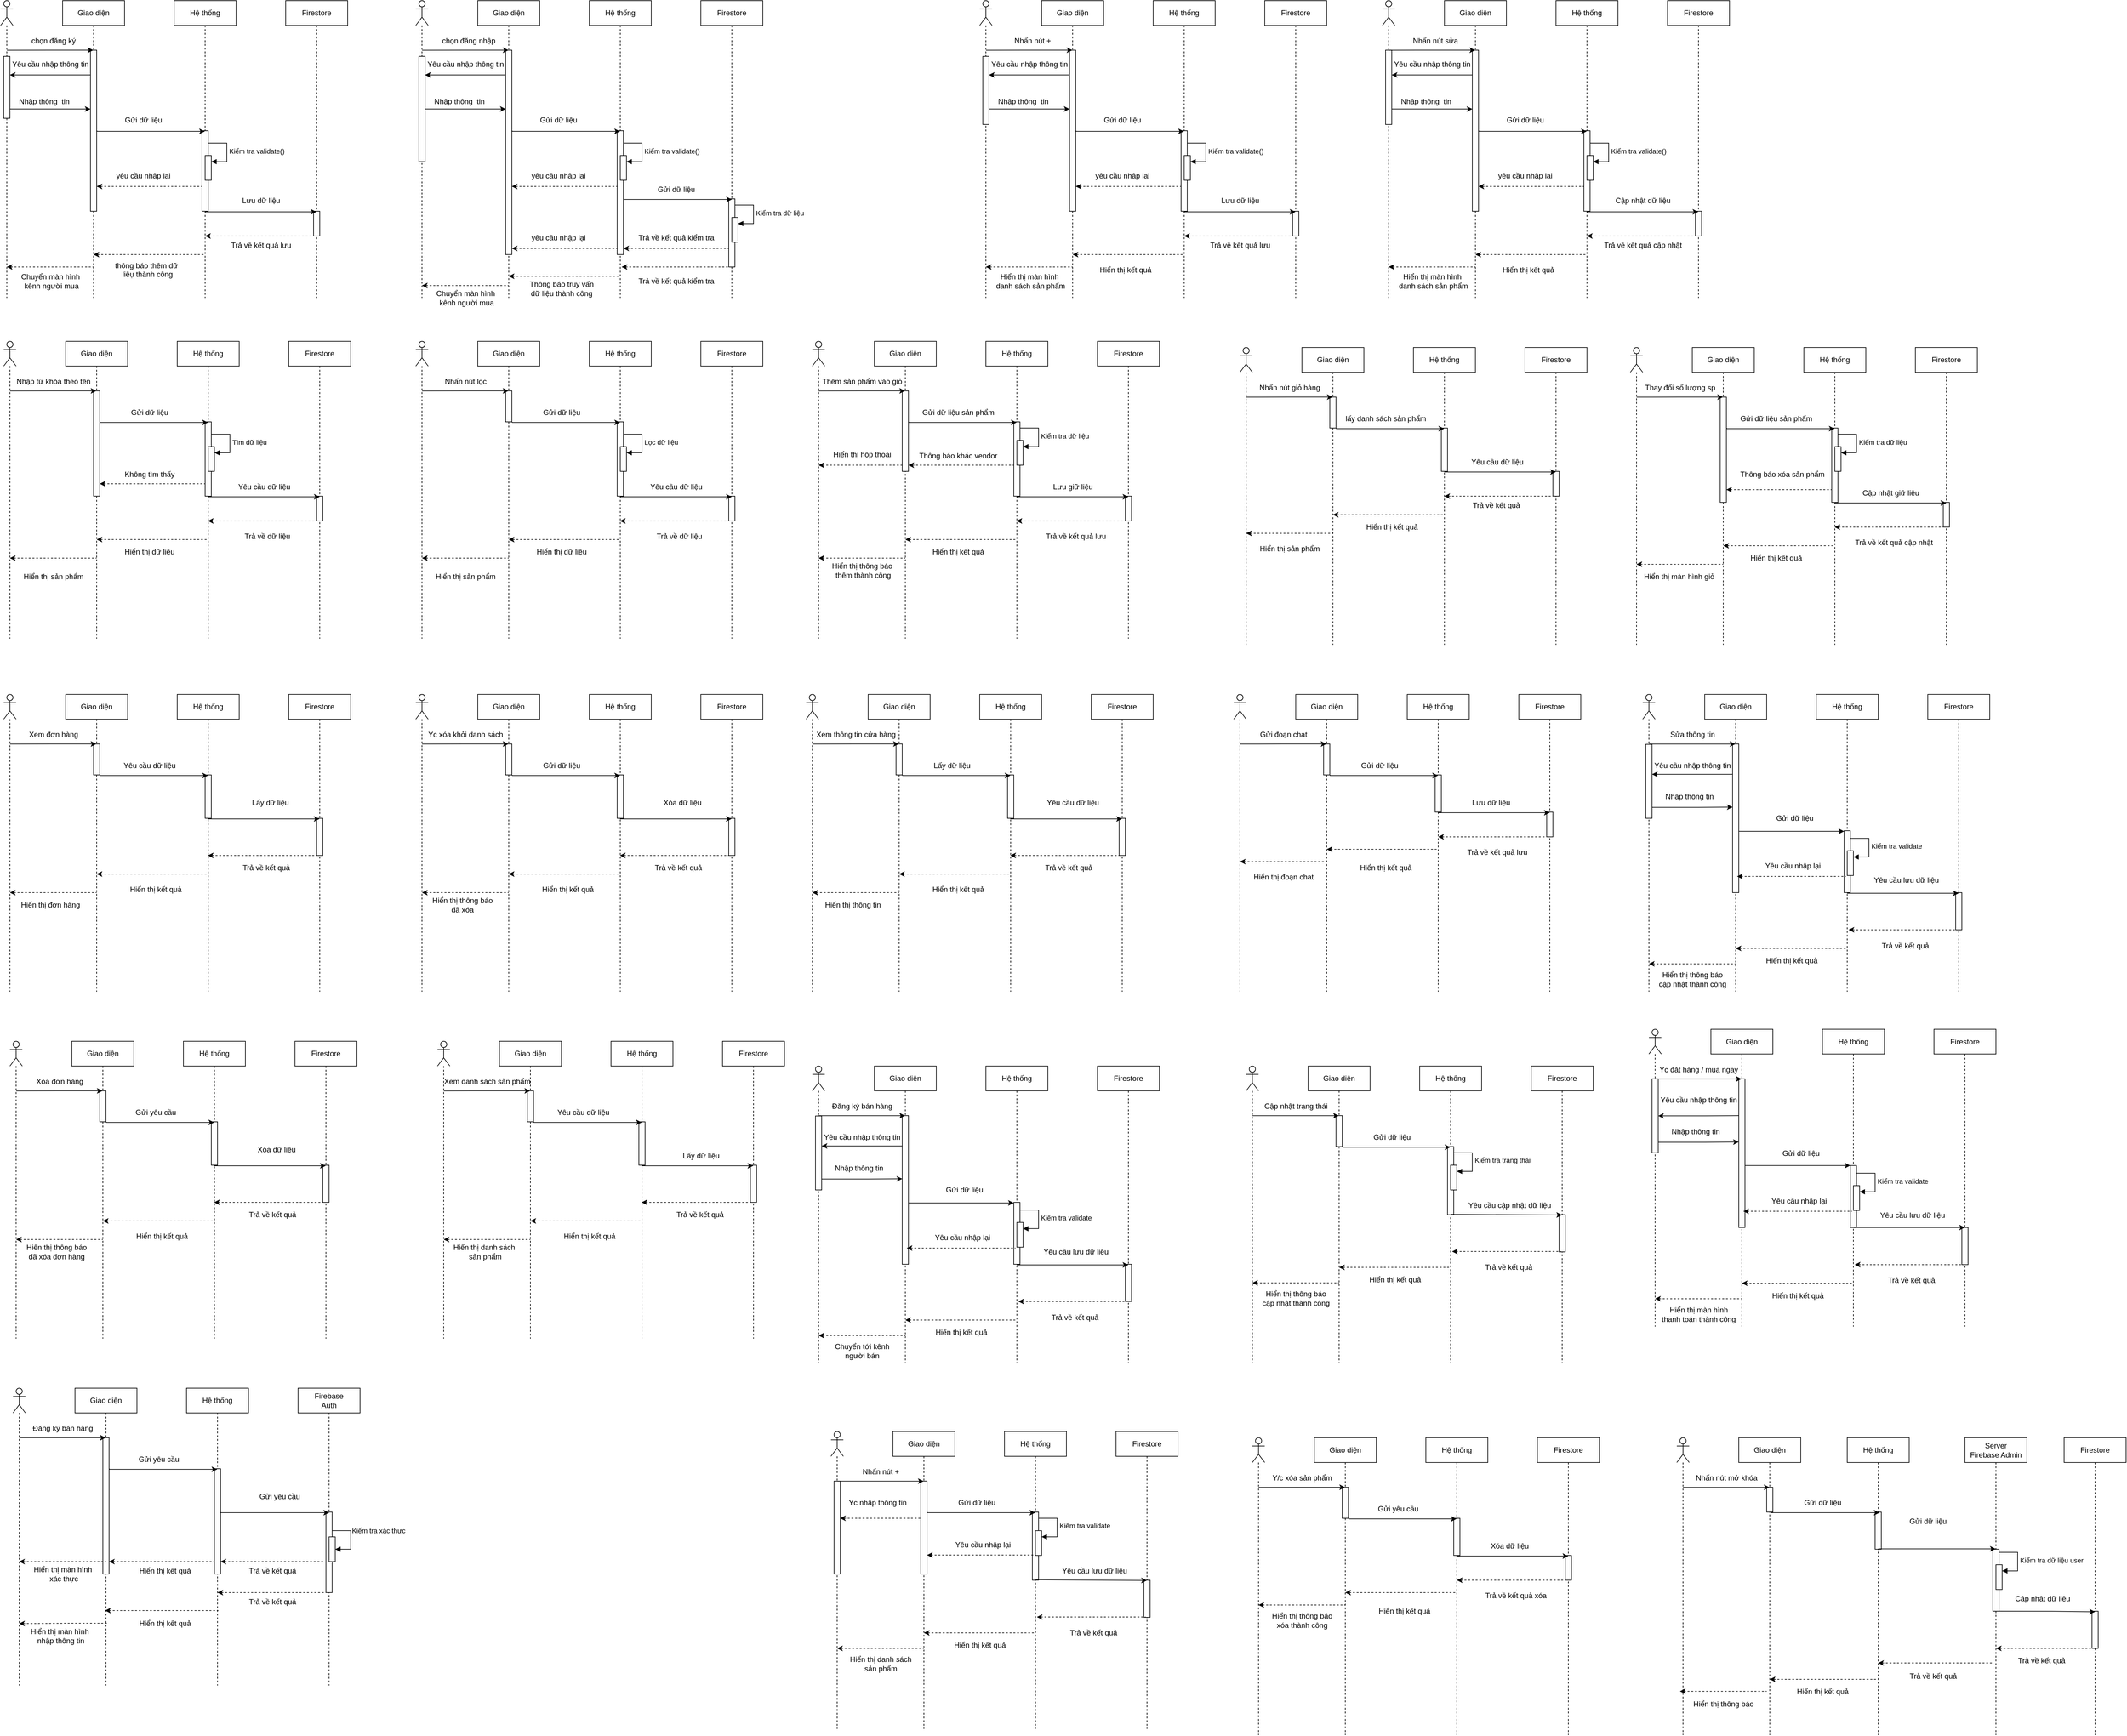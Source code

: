 <mxfile version="22.1.18" type="github">
  <diagram name="Page-1" id="2YBvvXClWsGukQMizWep">
    <mxGraphModel dx="1400" dy="721" grid="1" gridSize="10" guides="1" tooltips="1" connect="1" arrows="1" fold="1" page="1" pageScale="1" pageWidth="850" pageHeight="1100" math="0" shadow="0">
      <root>
        <mxCell id="0" />
        <mxCell id="1" parent="0" />
        <mxCell id="aM9ryv3xv72pqoxQDRHE-1" value="Giao diện" style="shape=umlLifeline;perimeter=lifelinePerimeter;whiteSpace=wrap;html=1;container=0;dropTarget=0;collapsible=0;recursiveResize=0;outlineConnect=0;portConstraint=eastwest;newEdgeStyle={&quot;edgeStyle&quot;:&quot;elbowEdgeStyle&quot;,&quot;elbow&quot;:&quot;vertical&quot;,&quot;curved&quot;:0,&quot;rounded&quot;:0};" parent="1" vertex="1">
          <mxGeometry x="160" y="40" width="100" height="480" as="geometry" />
        </mxCell>
        <mxCell id="fi817YxVfnDkpDfHuI8M-5" value="" style="html=1;points=[[0,0,0,0,5],[0,1,0,0,-5],[1,0,0,0,5],[1,1,0,0,-5]];perimeter=orthogonalPerimeter;outlineConnect=0;targetShapes=umlLifeline;portConstraint=eastwest;newEdgeStyle={&quot;curved&quot;:0,&quot;rounded&quot;:0};" parent="aM9ryv3xv72pqoxQDRHE-1" vertex="1">
          <mxGeometry x="45" y="80" width="10" height="260" as="geometry" />
        </mxCell>
        <mxCell id="aM9ryv3xv72pqoxQDRHE-5" value="Hệ thống" style="shape=umlLifeline;perimeter=lifelinePerimeter;whiteSpace=wrap;html=1;container=0;dropTarget=0;collapsible=0;recursiveResize=0;outlineConnect=0;portConstraint=eastwest;newEdgeStyle={&quot;edgeStyle&quot;:&quot;elbowEdgeStyle&quot;,&quot;elbow&quot;:&quot;vertical&quot;,&quot;curved&quot;:0,&quot;rounded&quot;:0};" parent="1" vertex="1">
          <mxGeometry x="340" y="40" width="100" height="480" as="geometry" />
        </mxCell>
        <mxCell id="fi817YxVfnDkpDfHuI8M-15" value="" style="html=1;points=[[0,0,0,0,5],[0,1,0,0,-5],[1,0,0,0,5],[1,1,0,0,-5]];perimeter=orthogonalPerimeter;outlineConnect=0;targetShapes=umlLifeline;portConstraint=eastwest;newEdgeStyle={&quot;curved&quot;:0,&quot;rounded&quot;:0};" parent="aM9ryv3xv72pqoxQDRHE-5" vertex="1">
          <mxGeometry x="45" y="210" width="10" height="130" as="geometry" />
        </mxCell>
        <mxCell id="fi817YxVfnDkpDfHuI8M-17" value="" style="html=1;points=[[0,0,0,0,5],[0,1,0,0,-5],[1,0,0,0,5],[1,1,0,0,-5]];perimeter=orthogonalPerimeter;outlineConnect=0;targetShapes=umlLifeline;portConstraint=eastwest;newEdgeStyle={&quot;curved&quot;:0,&quot;rounded&quot;:0};" parent="aM9ryv3xv72pqoxQDRHE-5" vertex="1">
          <mxGeometry x="50" y="250" width="10" height="40" as="geometry" />
        </mxCell>
        <mxCell id="fi817YxVfnDkpDfHuI8M-18" value="Kiểm tra validate()" style="html=1;align=left;spacingLeft=2;endArrow=block;rounded=0;edgeStyle=orthogonalEdgeStyle;curved=0;rounded=0;" parent="aM9ryv3xv72pqoxQDRHE-5" target="fi817YxVfnDkpDfHuI8M-17" edge="1">
          <mxGeometry relative="1" as="geometry">
            <mxPoint x="55" y="230" as="sourcePoint" />
            <Array as="points">
              <mxPoint x="85" y="260" />
            </Array>
          </mxGeometry>
        </mxCell>
        <mxCell id="fi817YxVfnDkpDfHuI8M-1" value="Firestore" style="shape=umlLifeline;perimeter=lifelinePerimeter;whiteSpace=wrap;html=1;container=0;dropTarget=0;collapsible=0;recursiveResize=0;outlineConnect=0;portConstraint=eastwest;newEdgeStyle={&quot;edgeStyle&quot;:&quot;elbowEdgeStyle&quot;,&quot;elbow&quot;:&quot;vertical&quot;,&quot;curved&quot;:0,&quot;rounded&quot;:0};" parent="1" vertex="1">
          <mxGeometry x="520" y="40" width="100" height="480" as="geometry" />
        </mxCell>
        <mxCell id="fi817YxVfnDkpDfHuI8M-22" value="" style="html=1;points=[[0,0,0,0,5],[0,1,0,0,-5],[1,0,0,0,5],[1,1,0,0,-5]];perimeter=orthogonalPerimeter;outlineConnect=0;targetShapes=umlLifeline;portConstraint=eastwest;newEdgeStyle={&quot;curved&quot;:0,&quot;rounded&quot;:0};" parent="fi817YxVfnDkpDfHuI8M-1" vertex="1">
          <mxGeometry x="45" y="340" width="10" height="40" as="geometry" />
        </mxCell>
        <mxCell id="fi817YxVfnDkpDfHuI8M-2" value="" style="shape=umlLifeline;perimeter=lifelinePerimeter;whiteSpace=wrap;html=1;container=1;dropTarget=0;collapsible=0;recursiveResize=0;outlineConnect=0;portConstraint=eastwest;newEdgeStyle={&quot;curved&quot;:0,&quot;rounded&quot;:0};participant=umlActor;" parent="1" vertex="1">
          <mxGeometry x="60" y="40" width="20" height="480" as="geometry" />
        </mxCell>
        <mxCell id="fi817YxVfnDkpDfHuI8M-10" value="" style="html=1;points=[[0,0,0,0,5],[0,1,0,0,-5],[1,0,0,0,5],[1,1,0,0,-5]];perimeter=orthogonalPerimeter;outlineConnect=0;targetShapes=umlLifeline;portConstraint=eastwest;newEdgeStyle={&quot;curved&quot;:0,&quot;rounded&quot;:0};" parent="fi817YxVfnDkpDfHuI8M-2" vertex="1">
          <mxGeometry x="5" y="90" width="10" height="100" as="geometry" />
        </mxCell>
        <mxCell id="fi817YxVfnDkpDfHuI8M-4" value="" style="endArrow=classic;html=1;rounded=0;exitX=0.5;exitY=0.167;exitDx=0;exitDy=0;exitPerimeter=0;" parent="1" source="fi817YxVfnDkpDfHuI8M-2" target="aM9ryv3xv72pqoxQDRHE-1" edge="1">
          <mxGeometry width="50" height="50" relative="1" as="geometry">
            <mxPoint x="400" y="280" as="sourcePoint" />
            <mxPoint x="440" y="230" as="targetPoint" />
            <Array as="points">
              <mxPoint x="140" y="120" />
            </Array>
          </mxGeometry>
        </mxCell>
        <mxCell id="fi817YxVfnDkpDfHuI8M-7" value="chọn đăng ký" style="text;html=1;align=center;verticalAlign=middle;resizable=0;points=[];autosize=1;strokeColor=none;fillColor=none;" parent="1" vertex="1">
          <mxGeometry x="100" y="90" width="90" height="30" as="geometry" />
        </mxCell>
        <mxCell id="fi817YxVfnDkpDfHuI8M-8" value="" style="endArrow=none;html=1;rounded=0;startArrow=classic;startFill=1;endFill=0;" parent="1" source="fi817YxVfnDkpDfHuI8M-10" target="fi817YxVfnDkpDfHuI8M-5" edge="1">
          <mxGeometry width="50" height="50" relative="1" as="geometry">
            <mxPoint x="80" y="160" as="sourcePoint" />
            <mxPoint x="140" y="150" as="targetPoint" />
            <Array as="points">
              <mxPoint x="150" y="160" />
            </Array>
          </mxGeometry>
        </mxCell>
        <mxCell id="fi817YxVfnDkpDfHuI8M-9" value="Yêu cầu nhập thông tin" style="text;html=1;align=center;verticalAlign=middle;resizable=0;points=[];autosize=1;strokeColor=none;fillColor=none;" parent="1" vertex="1">
          <mxGeometry x="65" y="128" width="150" height="30" as="geometry" />
        </mxCell>
        <mxCell id="fi817YxVfnDkpDfHuI8M-12" value="" style="edgeStyle=orthogonalEdgeStyle;rounded=0;orthogonalLoop=1;jettySize=auto;html=1;curved=0;" parent="1" source="fi817YxVfnDkpDfHuI8M-10" target="fi817YxVfnDkpDfHuI8M-5" edge="1">
          <mxGeometry relative="1" as="geometry">
            <Array as="points">
              <mxPoint x="180" y="215" />
              <mxPoint x="180" y="215" />
            </Array>
          </mxGeometry>
        </mxCell>
        <mxCell id="fi817YxVfnDkpDfHuI8M-13" value="Nhập thông&amp;nbsp; tin" style="text;html=1;align=center;verticalAlign=middle;resizable=0;points=[];autosize=1;strokeColor=none;fillColor=none;" parent="1" vertex="1">
          <mxGeometry x="80" y="188" width="100" height="30" as="geometry" />
        </mxCell>
        <mxCell id="fi817YxVfnDkpDfHuI8M-14" value="" style="edgeStyle=orthogonalEdgeStyle;rounded=0;orthogonalLoop=1;jettySize=auto;html=1;curved=0;" parent="1" target="aM9ryv3xv72pqoxQDRHE-5" edge="1">
          <mxGeometry relative="1" as="geometry">
            <mxPoint x="215.5" y="250" as="sourcePoint" />
            <mxPoint x="330" y="251" as="targetPoint" />
            <Array as="points">
              <mxPoint x="216" y="251" />
            </Array>
          </mxGeometry>
        </mxCell>
        <mxCell id="fi817YxVfnDkpDfHuI8M-16" value="Gửi dữ liệu" style="text;html=1;align=center;verticalAlign=middle;resizable=0;points=[];autosize=1;strokeColor=none;fillColor=none;" parent="1" vertex="1">
          <mxGeometry x="250" y="218" width="80" height="30" as="geometry" />
        </mxCell>
        <mxCell id="fi817YxVfnDkpDfHuI8M-19" value="" style="endArrow=none;html=1;rounded=0;startArrow=classic;startFill=1;endFill=0;dashed=1;" parent="1" source="fi817YxVfnDkpDfHuI8M-5" target="fi817YxVfnDkpDfHuI8M-15" edge="1">
          <mxGeometry width="50" height="50" relative="1" as="geometry">
            <mxPoint x="250" y="340" as="sourcePoint" />
            <mxPoint x="380" y="340" as="targetPoint" />
            <Array as="points">
              <mxPoint x="325" y="340" />
            </Array>
          </mxGeometry>
        </mxCell>
        <mxCell id="fi817YxVfnDkpDfHuI8M-20" value="yêu cầu nhập lại" style="text;html=1;align=center;verticalAlign=middle;resizable=0;points=[];autosize=1;strokeColor=none;fillColor=none;" parent="1" vertex="1">
          <mxGeometry x="235" y="308" width="110" height="30" as="geometry" />
        </mxCell>
        <mxCell id="fi817YxVfnDkpDfHuI8M-21" value="" style="edgeStyle=orthogonalEdgeStyle;rounded=0;orthogonalLoop=1;jettySize=auto;html=1;curved=0;" parent="1" target="fi817YxVfnDkpDfHuI8M-1" edge="1">
          <mxGeometry relative="1" as="geometry">
            <mxPoint x="390" y="380" as="sourcePoint" />
            <mxPoint x="550" y="381" as="targetPoint" />
            <Array as="points">
              <mxPoint x="390" y="381" />
            </Array>
          </mxGeometry>
        </mxCell>
        <mxCell id="fi817YxVfnDkpDfHuI8M-23" value="Lưu dữ liệu" style="text;html=1;align=center;verticalAlign=middle;resizable=0;points=[];autosize=1;strokeColor=none;fillColor=none;" parent="1" vertex="1">
          <mxGeometry x="440" y="348" width="80" height="30" as="geometry" />
        </mxCell>
        <mxCell id="fi817YxVfnDkpDfHuI8M-24" value="" style="endArrow=none;html=1;rounded=0;startArrow=classic;startFill=1;endFill=0;dashed=1;" parent="1" source="aM9ryv3xv72pqoxQDRHE-5" edge="1">
          <mxGeometry width="50" height="50" relative="1" as="geometry">
            <mxPoint x="395" y="420" as="sourcePoint" />
            <mxPoint x="565" y="420" as="targetPoint" />
            <Array as="points">
              <mxPoint x="505" y="420" />
            </Array>
          </mxGeometry>
        </mxCell>
        <mxCell id="fi817YxVfnDkpDfHuI8M-25" value="Trả về kết quả lưu" style="text;html=1;align=center;verticalAlign=middle;resizable=0;points=[];autosize=1;strokeColor=none;fillColor=none;" parent="1" vertex="1">
          <mxGeometry x="420" y="420" width="120" height="30" as="geometry" />
        </mxCell>
        <mxCell id="fi817YxVfnDkpDfHuI8M-26" value="" style="endArrow=none;html=1;rounded=0;startArrow=classic;startFill=1;endFill=0;dashed=1;" parent="1" target="aM9ryv3xv72pqoxQDRHE-5" edge="1">
          <mxGeometry width="50" height="50" relative="1" as="geometry">
            <mxPoint x="210" y="450" as="sourcePoint" />
            <mxPoint x="377.5" y="450" as="targetPoint" />
            <Array as="points">
              <mxPoint x="317.5" y="450" />
            </Array>
          </mxGeometry>
        </mxCell>
        <mxCell id="fi817YxVfnDkpDfHuI8M-27" value="&lt;p style=&quot;line-height: 10%;&quot;&gt;thông báo thêm dữ&lt;/p&gt;&lt;p style=&quot;line-height: 10%;&quot;&gt;&amp;nbsp;liêụ thành công&lt;/p&gt;" style="text;html=1;align=center;verticalAlign=middle;resizable=0;points=[];autosize=1;strokeColor=none;fillColor=none;" parent="1" vertex="1">
          <mxGeometry x="235" y="450" width="120" height="50" as="geometry" />
        </mxCell>
        <mxCell id="fi817YxVfnDkpDfHuI8M-28" value="" style="endArrow=none;html=1;rounded=0;startArrow=classic;startFill=1;endFill=0;dashed=1;" parent="1" edge="1">
          <mxGeometry width="50" height="50" relative="1" as="geometry">
            <mxPoint x="70" y="470" as="sourcePoint" />
            <mxPoint x="210" y="470" as="targetPoint" />
            <Array as="points">
              <mxPoint x="150" y="470" />
            </Array>
          </mxGeometry>
        </mxCell>
        <mxCell id="fi817YxVfnDkpDfHuI8M-29" value="Chuyển màn hình&lt;br&gt;&amp;nbsp;kênh người mua" style="text;html=1;align=center;verticalAlign=middle;resizable=0;points=[];autosize=1;strokeColor=none;fillColor=none;" parent="1" vertex="1">
          <mxGeometry x="80" y="473" width="120" height="40" as="geometry" />
        </mxCell>
        <mxCell id="fi817YxVfnDkpDfHuI8M-30" value="Giao diện" style="shape=umlLifeline;perimeter=lifelinePerimeter;whiteSpace=wrap;html=1;container=0;dropTarget=0;collapsible=0;recursiveResize=0;outlineConnect=0;portConstraint=eastwest;newEdgeStyle={&quot;edgeStyle&quot;:&quot;elbowEdgeStyle&quot;,&quot;elbow&quot;:&quot;vertical&quot;,&quot;curved&quot;:0,&quot;rounded&quot;:0};" parent="1" vertex="1">
          <mxGeometry x="830" y="40" width="100" height="480" as="geometry" />
        </mxCell>
        <mxCell id="fi817YxVfnDkpDfHuI8M-31" value="" style="html=1;points=[[0,0,0,0,5],[0,1,0,0,-5],[1,0,0,0,5],[1,1,0,0,-5]];perimeter=orthogonalPerimeter;outlineConnect=0;targetShapes=umlLifeline;portConstraint=eastwest;newEdgeStyle={&quot;curved&quot;:0,&quot;rounded&quot;:0};" parent="fi817YxVfnDkpDfHuI8M-30" vertex="1">
          <mxGeometry x="45" y="80" width="10" height="330" as="geometry" />
        </mxCell>
        <mxCell id="fi817YxVfnDkpDfHuI8M-32" value="Hệ thống" style="shape=umlLifeline;perimeter=lifelinePerimeter;whiteSpace=wrap;html=1;container=0;dropTarget=0;collapsible=0;recursiveResize=0;outlineConnect=0;portConstraint=eastwest;newEdgeStyle={&quot;edgeStyle&quot;:&quot;elbowEdgeStyle&quot;,&quot;elbow&quot;:&quot;vertical&quot;,&quot;curved&quot;:0,&quot;rounded&quot;:0};" parent="1" vertex="1">
          <mxGeometry x="1010" y="40" width="100" height="480" as="geometry" />
        </mxCell>
        <mxCell id="fi817YxVfnDkpDfHuI8M-33" value="" style="html=1;points=[[0,0,0,0,5],[0,1,0,0,-5],[1,0,0,0,5],[1,1,0,0,-5]];perimeter=orthogonalPerimeter;outlineConnect=0;targetShapes=umlLifeline;portConstraint=eastwest;newEdgeStyle={&quot;curved&quot;:0,&quot;rounded&quot;:0};" parent="fi817YxVfnDkpDfHuI8M-32" vertex="1">
          <mxGeometry x="45" y="210" width="10" height="200" as="geometry" />
        </mxCell>
        <mxCell id="fi817YxVfnDkpDfHuI8M-34" value="" style="html=1;points=[[0,0,0,0,5],[0,1,0,0,-5],[1,0,0,0,5],[1,1,0,0,-5]];perimeter=orthogonalPerimeter;outlineConnect=0;targetShapes=umlLifeline;portConstraint=eastwest;newEdgeStyle={&quot;curved&quot;:0,&quot;rounded&quot;:0};" parent="fi817YxVfnDkpDfHuI8M-32" vertex="1">
          <mxGeometry x="50" y="250" width="10" height="40" as="geometry" />
        </mxCell>
        <mxCell id="fi817YxVfnDkpDfHuI8M-35" value="Kiểm tra validate()" style="html=1;align=left;spacingLeft=2;endArrow=block;rounded=0;edgeStyle=orthogonalEdgeStyle;curved=0;rounded=0;" parent="fi817YxVfnDkpDfHuI8M-32" target="fi817YxVfnDkpDfHuI8M-34" edge="1">
          <mxGeometry relative="1" as="geometry">
            <mxPoint x="55" y="230" as="sourcePoint" />
            <Array as="points">
              <mxPoint x="85" y="260" />
            </Array>
          </mxGeometry>
        </mxCell>
        <mxCell id="fi817YxVfnDkpDfHuI8M-36" value="Firestore" style="shape=umlLifeline;perimeter=lifelinePerimeter;whiteSpace=wrap;html=1;container=0;dropTarget=0;collapsible=0;recursiveResize=0;outlineConnect=0;portConstraint=eastwest;newEdgeStyle={&quot;edgeStyle&quot;:&quot;elbowEdgeStyle&quot;,&quot;elbow&quot;:&quot;vertical&quot;,&quot;curved&quot;:0,&quot;rounded&quot;:0};" parent="1" vertex="1">
          <mxGeometry x="1190" y="40" width="100" height="480" as="geometry" />
        </mxCell>
        <mxCell id="fi817YxVfnDkpDfHuI8M-37" value="" style="html=1;points=[[0,0,0,0,5],[0,1,0,0,-5],[1,0,0,0,5],[1,1,0,0,-5]];perimeter=orthogonalPerimeter;outlineConnect=0;targetShapes=umlLifeline;portConstraint=eastwest;newEdgeStyle={&quot;curved&quot;:0,&quot;rounded&quot;:0};" parent="fi817YxVfnDkpDfHuI8M-36" vertex="1">
          <mxGeometry x="45" y="320" width="10" height="110" as="geometry" />
        </mxCell>
        <mxCell id="fi817YxVfnDkpDfHuI8M-58" value="" style="html=1;points=[[0,0,0,0,5],[0,1,0,0,-5],[1,0,0,0,5],[1,1,0,0,-5]];perimeter=orthogonalPerimeter;outlineConnect=0;targetShapes=umlLifeline;portConstraint=eastwest;newEdgeStyle={&quot;curved&quot;:0,&quot;rounded&quot;:0};" parent="fi817YxVfnDkpDfHuI8M-36" vertex="1">
          <mxGeometry x="50" y="350" width="10" height="40" as="geometry" />
        </mxCell>
        <mxCell id="fi817YxVfnDkpDfHuI8M-59" value="Kiểm tra dữ liệu" style="html=1;align=left;spacingLeft=2;endArrow=block;rounded=0;edgeStyle=orthogonalEdgeStyle;curved=0;rounded=0;" parent="fi817YxVfnDkpDfHuI8M-36" target="fi817YxVfnDkpDfHuI8M-58" edge="1">
          <mxGeometry relative="1" as="geometry">
            <mxPoint x="55" y="330" as="sourcePoint" />
            <Array as="points">
              <mxPoint x="85" y="360" />
            </Array>
          </mxGeometry>
        </mxCell>
        <mxCell id="fi817YxVfnDkpDfHuI8M-38" value="" style="shape=umlLifeline;perimeter=lifelinePerimeter;whiteSpace=wrap;html=1;container=1;dropTarget=0;collapsible=0;recursiveResize=0;outlineConnect=0;portConstraint=eastwest;newEdgeStyle={&quot;curved&quot;:0,&quot;rounded&quot;:0};participant=umlActor;" parent="1" vertex="1">
          <mxGeometry x="730" y="40" width="20" height="480" as="geometry" />
        </mxCell>
        <mxCell id="fi817YxVfnDkpDfHuI8M-39" value="" style="html=1;points=[[0,0,0,0,5],[0,1,0,0,-5],[1,0,0,0,5],[1,1,0,0,-5]];perimeter=orthogonalPerimeter;outlineConnect=0;targetShapes=umlLifeline;portConstraint=eastwest;newEdgeStyle={&quot;curved&quot;:0,&quot;rounded&quot;:0};" parent="fi817YxVfnDkpDfHuI8M-38" vertex="1">
          <mxGeometry x="5" y="90" width="10" height="170" as="geometry" />
        </mxCell>
        <mxCell id="fi817YxVfnDkpDfHuI8M-40" value="" style="endArrow=classic;html=1;rounded=0;exitX=0.5;exitY=0.167;exitDx=0;exitDy=0;exitPerimeter=0;" parent="1" source="fi817YxVfnDkpDfHuI8M-38" target="fi817YxVfnDkpDfHuI8M-30" edge="1">
          <mxGeometry width="50" height="50" relative="1" as="geometry">
            <mxPoint x="1070" y="280" as="sourcePoint" />
            <mxPoint x="1110" y="230" as="targetPoint" />
            <Array as="points">
              <mxPoint x="810" y="120" />
            </Array>
          </mxGeometry>
        </mxCell>
        <mxCell id="fi817YxVfnDkpDfHuI8M-41" value="chọn đăng nhập" style="text;html=1;align=center;verticalAlign=middle;resizable=0;points=[];autosize=1;strokeColor=none;fillColor=none;" parent="1" vertex="1">
          <mxGeometry x="760" y="90" width="110" height="30" as="geometry" />
        </mxCell>
        <mxCell id="fi817YxVfnDkpDfHuI8M-42" value="" style="endArrow=none;html=1;rounded=0;startArrow=classic;startFill=1;endFill=0;" parent="1" source="fi817YxVfnDkpDfHuI8M-39" target="fi817YxVfnDkpDfHuI8M-31" edge="1">
          <mxGeometry width="50" height="50" relative="1" as="geometry">
            <mxPoint x="750" y="160" as="sourcePoint" />
            <mxPoint x="810" y="150" as="targetPoint" />
            <Array as="points">
              <mxPoint x="820" y="160" />
            </Array>
          </mxGeometry>
        </mxCell>
        <mxCell id="fi817YxVfnDkpDfHuI8M-43" value="Yêu cầu nhập thông tin" style="text;html=1;align=center;verticalAlign=middle;resizable=0;points=[];autosize=1;strokeColor=none;fillColor=none;" parent="1" vertex="1">
          <mxGeometry x="735" y="128" width="150" height="30" as="geometry" />
        </mxCell>
        <mxCell id="fi817YxVfnDkpDfHuI8M-44" value="" style="edgeStyle=orthogonalEdgeStyle;rounded=0;orthogonalLoop=1;jettySize=auto;html=1;curved=0;" parent="1" source="fi817YxVfnDkpDfHuI8M-39" target="fi817YxVfnDkpDfHuI8M-31" edge="1">
          <mxGeometry relative="1" as="geometry">
            <Array as="points">
              <mxPoint x="850" y="215" />
              <mxPoint x="850" y="215" />
            </Array>
          </mxGeometry>
        </mxCell>
        <mxCell id="fi817YxVfnDkpDfHuI8M-45" value="Nhập thông&amp;nbsp; tin" style="text;html=1;align=center;verticalAlign=middle;resizable=0;points=[];autosize=1;strokeColor=none;fillColor=none;" parent="1" vertex="1">
          <mxGeometry x="750" y="188" width="100" height="30" as="geometry" />
        </mxCell>
        <mxCell id="fi817YxVfnDkpDfHuI8M-46" value="" style="edgeStyle=orthogonalEdgeStyle;rounded=0;orthogonalLoop=1;jettySize=auto;html=1;curved=0;" parent="1" target="fi817YxVfnDkpDfHuI8M-32" edge="1">
          <mxGeometry relative="1" as="geometry">
            <mxPoint x="885.5" y="250" as="sourcePoint" />
            <mxPoint x="1000" y="251" as="targetPoint" />
            <Array as="points">
              <mxPoint x="886" y="251" />
            </Array>
          </mxGeometry>
        </mxCell>
        <mxCell id="fi817YxVfnDkpDfHuI8M-47" value="Gửi dữ liệu" style="text;html=1;align=center;verticalAlign=middle;resizable=0;points=[];autosize=1;strokeColor=none;fillColor=none;" parent="1" vertex="1">
          <mxGeometry x="920" y="218" width="80" height="30" as="geometry" />
        </mxCell>
        <mxCell id="fi817YxVfnDkpDfHuI8M-48" value="" style="endArrow=none;html=1;rounded=0;startArrow=classic;startFill=1;endFill=0;dashed=1;" parent="1" source="fi817YxVfnDkpDfHuI8M-31" target="fi817YxVfnDkpDfHuI8M-33" edge="1">
          <mxGeometry width="50" height="50" relative="1" as="geometry">
            <mxPoint x="920" y="340" as="sourcePoint" />
            <mxPoint x="1050" y="340" as="targetPoint" />
            <Array as="points">
              <mxPoint x="995" y="340" />
            </Array>
          </mxGeometry>
        </mxCell>
        <mxCell id="fi817YxVfnDkpDfHuI8M-49" value="yêu cầu nhập lại" style="text;html=1;align=center;verticalAlign=middle;resizable=0;points=[];autosize=1;strokeColor=none;fillColor=none;" parent="1" vertex="1">
          <mxGeometry x="905" y="308" width="110" height="30" as="geometry" />
        </mxCell>
        <mxCell id="fi817YxVfnDkpDfHuI8M-50" value="" style="edgeStyle=orthogonalEdgeStyle;rounded=0;orthogonalLoop=1;jettySize=auto;html=1;curved=0;" parent="1" edge="1">
          <mxGeometry relative="1" as="geometry">
            <mxPoint x="1065.25" y="360" as="sourcePoint" />
            <mxPoint x="1240" y="361" as="targetPoint" />
            <Array as="points">
              <mxPoint x="1065.25" y="361" />
            </Array>
          </mxGeometry>
        </mxCell>
        <mxCell id="fi817YxVfnDkpDfHuI8M-51" value="Gửi dữ liệu" style="text;html=1;align=center;verticalAlign=middle;resizable=0;points=[];autosize=1;strokeColor=none;fillColor=none;" parent="1" vertex="1">
          <mxGeometry x="1110" y="330" width="80" height="30" as="geometry" />
        </mxCell>
        <mxCell id="fi817YxVfnDkpDfHuI8M-52" value="" style="endArrow=none;html=1;rounded=0;startArrow=classic;startFill=1;endFill=0;dashed=1;" parent="1" edge="1">
          <mxGeometry width="50" height="50" relative="1" as="geometry">
            <mxPoint x="1062.25" y="470" as="sourcePoint" />
            <mxPoint x="1237.75" y="470" as="targetPoint" />
            <Array as="points">
              <mxPoint x="1177.75" y="470" />
            </Array>
          </mxGeometry>
        </mxCell>
        <mxCell id="fi817YxVfnDkpDfHuI8M-53" value="Trả về kết quả kiểm tra" style="text;html=1;align=center;verticalAlign=middle;resizable=0;points=[];autosize=1;strokeColor=none;fillColor=none;" parent="1" vertex="1">
          <mxGeometry x="1075" y="478" width="150" height="30" as="geometry" />
        </mxCell>
        <mxCell id="fi817YxVfnDkpDfHuI8M-54" value="" style="endArrow=none;html=1;rounded=0;startArrow=classic;startFill=1;endFill=0;dashed=1;" parent="1" target="fi817YxVfnDkpDfHuI8M-32" edge="1">
          <mxGeometry width="50" height="50" relative="1" as="geometry">
            <mxPoint x="880" y="485" as="sourcePoint" />
            <mxPoint x="1054.75" y="485" as="targetPoint" />
            <Array as="points">
              <mxPoint x="982.75" y="485" />
            </Array>
          </mxGeometry>
        </mxCell>
        <mxCell id="fi817YxVfnDkpDfHuI8M-55" value="Thông báo truy vấn &lt;br&gt;dữ liệu thành công" style="text;html=1;align=center;verticalAlign=middle;resizable=0;points=[];autosize=1;strokeColor=none;fillColor=none;" parent="1" vertex="1">
          <mxGeometry x="900" y="485" width="130" height="40" as="geometry" />
        </mxCell>
        <mxCell id="fi817YxVfnDkpDfHuI8M-56" value="" style="endArrow=none;html=1;rounded=0;startArrow=classic;startFill=1;endFill=0;dashed=1;" parent="1" edge="1">
          <mxGeometry width="50" height="50" relative="1" as="geometry">
            <mxPoint x="740" y="500" as="sourcePoint" />
            <mxPoint x="880" y="500" as="targetPoint" />
            <Array as="points">
              <mxPoint x="820" y="500" />
            </Array>
          </mxGeometry>
        </mxCell>
        <mxCell id="fi817YxVfnDkpDfHuI8M-60" value="" style="endArrow=none;html=1;rounded=0;startArrow=classic;startFill=1;endFill=0;dashed=1;" parent="1" edge="1">
          <mxGeometry width="50" height="50" relative="1" as="geometry">
            <mxPoint x="1065" y="440" as="sourcePoint" />
            <mxPoint x="1235" y="440" as="targetPoint" />
            <Array as="points">
              <mxPoint x="1175" y="440" />
            </Array>
          </mxGeometry>
        </mxCell>
        <mxCell id="fi817YxVfnDkpDfHuI8M-61" value="Trả về kết quả kiểm tra" style="text;html=1;align=center;verticalAlign=middle;resizable=0;points=[];autosize=1;strokeColor=none;fillColor=none;" parent="1" vertex="1">
          <mxGeometry x="1075" y="408" width="150" height="30" as="geometry" />
        </mxCell>
        <mxCell id="fi817YxVfnDkpDfHuI8M-62" value="" style="endArrow=none;html=1;rounded=0;startArrow=classic;startFill=1;endFill=0;dashed=1;" parent="1" edge="1">
          <mxGeometry width="50" height="50" relative="1" as="geometry">
            <mxPoint x="885" y="440" as="sourcePoint" />
            <mxPoint x="1055" y="440" as="targetPoint" />
            <Array as="points">
              <mxPoint x="995" y="440" />
            </Array>
          </mxGeometry>
        </mxCell>
        <mxCell id="fi817YxVfnDkpDfHuI8M-63" value="yêu cầu nhập lại" style="text;html=1;align=center;verticalAlign=middle;resizable=0;points=[];autosize=1;strokeColor=none;fillColor=none;" parent="1" vertex="1">
          <mxGeometry x="905" y="408" width="110" height="30" as="geometry" />
        </mxCell>
        <mxCell id="fi817YxVfnDkpDfHuI8M-64" value="Chuyển màn hình&lt;br&gt;&amp;nbsp;kênh người mua" style="text;html=1;align=center;verticalAlign=middle;resizable=0;points=[];autosize=1;strokeColor=none;fillColor=none;" parent="1" vertex="1">
          <mxGeometry x="750" y="500" width="120" height="40" as="geometry" />
        </mxCell>
        <mxCell id="fi817YxVfnDkpDfHuI8M-65" value="Giao diện" style="shape=umlLifeline;perimeter=lifelinePerimeter;whiteSpace=wrap;html=1;container=0;dropTarget=0;collapsible=0;recursiveResize=0;outlineConnect=0;portConstraint=eastwest;newEdgeStyle={&quot;edgeStyle&quot;:&quot;elbowEdgeStyle&quot;,&quot;elbow&quot;:&quot;vertical&quot;,&quot;curved&quot;:0,&quot;rounded&quot;:0};" parent="1" vertex="1">
          <mxGeometry x="165" y="590" width="100" height="480" as="geometry" />
        </mxCell>
        <mxCell id="fi817YxVfnDkpDfHuI8M-66" value="" style="html=1;points=[[0,0,0,0,5],[0,1,0,0,-5],[1,0,0,0,5],[1,1,0,0,-5]];perimeter=orthogonalPerimeter;outlineConnect=0;targetShapes=umlLifeline;portConstraint=eastwest;newEdgeStyle={&quot;curved&quot;:0,&quot;rounded&quot;:0};" parent="fi817YxVfnDkpDfHuI8M-65" vertex="1">
          <mxGeometry x="45" y="80" width="10" height="170" as="geometry" />
        </mxCell>
        <mxCell id="fi817YxVfnDkpDfHuI8M-67" value="Hệ thống" style="shape=umlLifeline;perimeter=lifelinePerimeter;whiteSpace=wrap;html=1;container=0;dropTarget=0;collapsible=0;recursiveResize=0;outlineConnect=0;portConstraint=eastwest;newEdgeStyle={&quot;edgeStyle&quot;:&quot;elbowEdgeStyle&quot;,&quot;elbow&quot;:&quot;vertical&quot;,&quot;curved&quot;:0,&quot;rounded&quot;:0};" parent="1" vertex="1">
          <mxGeometry x="345" y="590" width="100" height="480" as="geometry" />
        </mxCell>
        <mxCell id="fi817YxVfnDkpDfHuI8M-68" value="" style="html=1;points=[[0,0,0,0,5],[0,1,0,0,-5],[1,0,0,0,5],[1,1,0,0,-5]];perimeter=orthogonalPerimeter;outlineConnect=0;targetShapes=umlLifeline;portConstraint=eastwest;newEdgeStyle={&quot;curved&quot;:0,&quot;rounded&quot;:0};" parent="fi817YxVfnDkpDfHuI8M-67" vertex="1">
          <mxGeometry x="45" y="130" width="10" height="120" as="geometry" />
        </mxCell>
        <mxCell id="fi817YxVfnDkpDfHuI8M-93" value="" style="html=1;points=[[0,0,0,0,5],[0,1,0,0,-5],[1,0,0,0,5],[1,1,0,0,-5]];perimeter=orthogonalPerimeter;outlineConnect=0;targetShapes=umlLifeline;portConstraint=eastwest;newEdgeStyle={&quot;curved&quot;:0,&quot;rounded&quot;:0};" parent="fi817YxVfnDkpDfHuI8M-67" vertex="1">
          <mxGeometry x="50" y="170" width="10" height="40" as="geometry" />
        </mxCell>
        <mxCell id="fi817YxVfnDkpDfHuI8M-94" value="Tìm dữ liệu" style="html=1;align=left;spacingLeft=2;endArrow=block;rounded=0;edgeStyle=orthogonalEdgeStyle;curved=0;rounded=0;" parent="fi817YxVfnDkpDfHuI8M-67" target="fi817YxVfnDkpDfHuI8M-93" edge="1">
          <mxGeometry relative="1" as="geometry">
            <mxPoint x="55" y="150" as="sourcePoint" />
            <Array as="points">
              <mxPoint x="85" y="180" />
            </Array>
          </mxGeometry>
        </mxCell>
        <mxCell id="fi817YxVfnDkpDfHuI8M-71" value="Firestore" style="shape=umlLifeline;perimeter=lifelinePerimeter;whiteSpace=wrap;html=1;container=0;dropTarget=0;collapsible=0;recursiveResize=0;outlineConnect=0;portConstraint=eastwest;newEdgeStyle={&quot;edgeStyle&quot;:&quot;elbowEdgeStyle&quot;,&quot;elbow&quot;:&quot;vertical&quot;,&quot;curved&quot;:0,&quot;rounded&quot;:0};" parent="1" vertex="1">
          <mxGeometry x="525" y="590" width="100" height="480" as="geometry" />
        </mxCell>
        <mxCell id="fi817YxVfnDkpDfHuI8M-72" value="" style="html=1;points=[[0,0,0,0,5],[0,1,0,0,-5],[1,0,0,0,5],[1,1,0,0,-5]];perimeter=orthogonalPerimeter;outlineConnect=0;targetShapes=umlLifeline;portConstraint=eastwest;newEdgeStyle={&quot;curved&quot;:0,&quot;rounded&quot;:0};" parent="fi817YxVfnDkpDfHuI8M-71" vertex="1">
          <mxGeometry x="45" y="250" width="10" height="40" as="geometry" />
        </mxCell>
        <mxCell id="fi817YxVfnDkpDfHuI8M-73" value="" style="shape=umlLifeline;perimeter=lifelinePerimeter;whiteSpace=wrap;html=1;container=1;dropTarget=0;collapsible=0;recursiveResize=0;outlineConnect=0;portConstraint=eastwest;newEdgeStyle={&quot;curved&quot;:0,&quot;rounded&quot;:0};participant=umlActor;" parent="1" vertex="1">
          <mxGeometry x="65" y="590" width="20" height="480" as="geometry" />
        </mxCell>
        <mxCell id="fi817YxVfnDkpDfHuI8M-75" value="" style="endArrow=classic;html=1;rounded=0;exitX=0.5;exitY=0.167;exitDx=0;exitDy=0;exitPerimeter=0;" parent="1" source="fi817YxVfnDkpDfHuI8M-73" target="fi817YxVfnDkpDfHuI8M-65" edge="1">
          <mxGeometry width="50" height="50" relative="1" as="geometry">
            <mxPoint x="405" y="830" as="sourcePoint" />
            <mxPoint x="445" y="780" as="targetPoint" />
            <Array as="points">
              <mxPoint x="145" y="670" />
            </Array>
          </mxGeometry>
        </mxCell>
        <mxCell id="fi817YxVfnDkpDfHuI8M-76" value="Nhập từ khóa theo tên" style="text;html=1;align=center;verticalAlign=middle;resizable=0;points=[];autosize=1;strokeColor=none;fillColor=none;" parent="1" vertex="1">
          <mxGeometry x="75" y="640" width="140" height="30" as="geometry" />
        </mxCell>
        <mxCell id="fi817YxVfnDkpDfHuI8M-81" value="" style="edgeStyle=orthogonalEdgeStyle;rounded=0;orthogonalLoop=1;jettySize=auto;html=1;curved=0;" parent="1" edge="1">
          <mxGeometry relative="1" as="geometry">
            <mxPoint x="220.5" y="720" as="sourcePoint" />
            <mxPoint x="394.5" y="721" as="targetPoint" />
            <Array as="points">
              <mxPoint x="221" y="721" />
            </Array>
          </mxGeometry>
        </mxCell>
        <mxCell id="fi817YxVfnDkpDfHuI8M-82" value="Gửi dữ liệu" style="text;html=1;align=center;verticalAlign=middle;resizable=0;points=[];autosize=1;strokeColor=none;fillColor=none;" parent="1" vertex="1">
          <mxGeometry x="260" y="690" width="80" height="30" as="geometry" />
        </mxCell>
        <mxCell id="fi817YxVfnDkpDfHuI8M-85" value="" style="edgeStyle=orthogonalEdgeStyle;rounded=0;orthogonalLoop=1;jettySize=auto;html=1;curved=0;" parent="1" edge="1">
          <mxGeometry relative="1" as="geometry">
            <mxPoint x="395.25" y="840" as="sourcePoint" />
            <mxPoint x="574.75" y="841" as="targetPoint" />
            <Array as="points">
              <mxPoint x="395.25" y="841" />
            </Array>
          </mxGeometry>
        </mxCell>
        <mxCell id="fi817YxVfnDkpDfHuI8M-86" value="Yêu cầu dữ liệu" style="text;html=1;align=center;verticalAlign=middle;resizable=0;points=[];autosize=1;strokeColor=none;fillColor=none;" parent="1" vertex="1">
          <mxGeometry x="430" y="810" width="110" height="30" as="geometry" />
        </mxCell>
        <mxCell id="fi817YxVfnDkpDfHuI8M-87" value="" style="endArrow=none;html=1;rounded=0;startArrow=classic;startFill=1;endFill=0;dashed=1;" parent="1" edge="1">
          <mxGeometry width="50" height="50" relative="1" as="geometry">
            <mxPoint x="394.5" y="880" as="sourcePoint" />
            <mxPoint x="570" y="880" as="targetPoint" />
            <Array as="points">
              <mxPoint x="510" y="880" />
            </Array>
          </mxGeometry>
        </mxCell>
        <mxCell id="fi817YxVfnDkpDfHuI8M-88" value="Trả về dữ liệu" style="text;html=1;align=center;verticalAlign=middle;resizable=0;points=[];autosize=1;strokeColor=none;fillColor=none;" parent="1" vertex="1">
          <mxGeometry x="440" y="890" width="100" height="30" as="geometry" />
        </mxCell>
        <mxCell id="fi817YxVfnDkpDfHuI8M-89" value="" style="endArrow=none;html=1;rounded=0;startArrow=classic;startFill=1;endFill=0;dashed=1;" parent="1" edge="1">
          <mxGeometry width="50" height="50" relative="1" as="geometry">
            <mxPoint x="215" y="910" as="sourcePoint" />
            <mxPoint x="394.5" y="910" as="targetPoint" />
            <Array as="points">
              <mxPoint x="322.5" y="910" />
            </Array>
          </mxGeometry>
        </mxCell>
        <mxCell id="fi817YxVfnDkpDfHuI8M-90" value="&lt;p style=&quot;line-height: 10%;&quot;&gt;Hiển thị dữ liệu&lt;/p&gt;" style="text;html=1;align=center;verticalAlign=middle;resizable=0;points=[];autosize=1;strokeColor=none;fillColor=none;" parent="1" vertex="1">
          <mxGeometry x="250" y="910" width="100" height="40" as="geometry" />
        </mxCell>
        <mxCell id="fi817YxVfnDkpDfHuI8M-91" value="" style="endArrow=none;html=1;rounded=0;startArrow=classic;startFill=1;endFill=0;dashed=1;" parent="1" edge="1">
          <mxGeometry width="50" height="50" relative="1" as="geometry">
            <mxPoint x="75" y="940" as="sourcePoint" />
            <mxPoint x="215" y="940" as="targetPoint" />
            <Array as="points">
              <mxPoint x="155" y="940" />
            </Array>
          </mxGeometry>
        </mxCell>
        <mxCell id="fi817YxVfnDkpDfHuI8M-92" value="Hiển thị sản phẩm" style="text;html=1;align=center;verticalAlign=middle;resizable=0;points=[];autosize=1;strokeColor=none;fillColor=none;" parent="1" vertex="1">
          <mxGeometry x="85" y="955" width="120" height="30" as="geometry" />
        </mxCell>
        <mxCell id="fi817YxVfnDkpDfHuI8M-95" value="" style="endArrow=none;html=1;rounded=0;startArrow=classic;startFill=1;endFill=0;dashed=1;" parent="1" target="fi817YxVfnDkpDfHuI8M-68" edge="1">
          <mxGeometry width="50" height="50" relative="1" as="geometry">
            <mxPoint x="220" y="820" as="sourcePoint" />
            <mxPoint x="390" y="820" as="targetPoint" />
            <Array as="points">
              <mxPoint x="330" y="820" />
            </Array>
          </mxGeometry>
        </mxCell>
        <mxCell id="fi817YxVfnDkpDfHuI8M-96" value="Không tìm thấy" style="text;html=1;align=center;verticalAlign=middle;resizable=0;points=[];autosize=1;strokeColor=none;fillColor=none;" parent="1" vertex="1">
          <mxGeometry x="250" y="790" width="100" height="30" as="geometry" />
        </mxCell>
        <mxCell id="fi817YxVfnDkpDfHuI8M-98" value="Giao diện" style="shape=umlLifeline;perimeter=lifelinePerimeter;whiteSpace=wrap;html=1;container=0;dropTarget=0;collapsible=0;recursiveResize=0;outlineConnect=0;portConstraint=eastwest;newEdgeStyle={&quot;edgeStyle&quot;:&quot;elbowEdgeStyle&quot;,&quot;elbow&quot;:&quot;vertical&quot;,&quot;curved&quot;:0,&quot;rounded&quot;:0};" parent="1" vertex="1">
          <mxGeometry x="830" y="590" width="100" height="480" as="geometry" />
        </mxCell>
        <mxCell id="fi817YxVfnDkpDfHuI8M-99" value="" style="html=1;points=[[0,0,0,0,5],[0,1,0,0,-5],[1,0,0,0,5],[1,1,0,0,-5]];perimeter=orthogonalPerimeter;outlineConnect=0;targetShapes=umlLifeline;portConstraint=eastwest;newEdgeStyle={&quot;curved&quot;:0,&quot;rounded&quot;:0};" parent="fi817YxVfnDkpDfHuI8M-98" vertex="1">
          <mxGeometry x="45" y="80" width="10" height="50" as="geometry" />
        </mxCell>
        <mxCell id="fi817YxVfnDkpDfHuI8M-100" value="Hệ thống" style="shape=umlLifeline;perimeter=lifelinePerimeter;whiteSpace=wrap;html=1;container=0;dropTarget=0;collapsible=0;recursiveResize=0;outlineConnect=0;portConstraint=eastwest;newEdgeStyle={&quot;edgeStyle&quot;:&quot;elbowEdgeStyle&quot;,&quot;elbow&quot;:&quot;vertical&quot;,&quot;curved&quot;:0,&quot;rounded&quot;:0};" parent="1" vertex="1">
          <mxGeometry x="1010" y="590" width="100" height="480" as="geometry" />
        </mxCell>
        <mxCell id="fi817YxVfnDkpDfHuI8M-101" value="" style="html=1;points=[[0,0,0,0,5],[0,1,0,0,-5],[1,0,0,0,5],[1,1,0,0,-5]];perimeter=orthogonalPerimeter;outlineConnect=0;targetShapes=umlLifeline;portConstraint=eastwest;newEdgeStyle={&quot;curved&quot;:0,&quot;rounded&quot;:0};" parent="fi817YxVfnDkpDfHuI8M-100" vertex="1">
          <mxGeometry x="45" y="130" width="10" height="120" as="geometry" />
        </mxCell>
        <mxCell id="fi817YxVfnDkpDfHuI8M-102" value="" style="html=1;points=[[0,0,0,0,5],[0,1,0,0,-5],[1,0,0,0,5],[1,1,0,0,-5]];perimeter=orthogonalPerimeter;outlineConnect=0;targetShapes=umlLifeline;portConstraint=eastwest;newEdgeStyle={&quot;curved&quot;:0,&quot;rounded&quot;:0};" parent="fi817YxVfnDkpDfHuI8M-100" vertex="1">
          <mxGeometry x="50" y="170" width="10" height="40" as="geometry" />
        </mxCell>
        <mxCell id="fi817YxVfnDkpDfHuI8M-103" value="Lọc dữ liệu" style="html=1;align=left;spacingLeft=2;endArrow=block;rounded=0;edgeStyle=orthogonalEdgeStyle;curved=0;rounded=0;" parent="fi817YxVfnDkpDfHuI8M-100" target="fi817YxVfnDkpDfHuI8M-102" edge="1">
          <mxGeometry relative="1" as="geometry">
            <mxPoint x="55" y="150" as="sourcePoint" />
            <Array as="points">
              <mxPoint x="85" y="180" />
            </Array>
          </mxGeometry>
        </mxCell>
        <mxCell id="fi817YxVfnDkpDfHuI8M-104" value="Firestore" style="shape=umlLifeline;perimeter=lifelinePerimeter;whiteSpace=wrap;html=1;container=0;dropTarget=0;collapsible=0;recursiveResize=0;outlineConnect=0;portConstraint=eastwest;newEdgeStyle={&quot;edgeStyle&quot;:&quot;elbowEdgeStyle&quot;,&quot;elbow&quot;:&quot;vertical&quot;,&quot;curved&quot;:0,&quot;rounded&quot;:0};" parent="1" vertex="1">
          <mxGeometry x="1190" y="590" width="100" height="480" as="geometry" />
        </mxCell>
        <mxCell id="fi817YxVfnDkpDfHuI8M-105" value="" style="html=1;points=[[0,0,0,0,5],[0,1,0,0,-5],[1,0,0,0,5],[1,1,0,0,-5]];perimeter=orthogonalPerimeter;outlineConnect=0;targetShapes=umlLifeline;portConstraint=eastwest;newEdgeStyle={&quot;curved&quot;:0,&quot;rounded&quot;:0};" parent="fi817YxVfnDkpDfHuI8M-104" vertex="1">
          <mxGeometry x="45" y="250" width="10" height="40" as="geometry" />
        </mxCell>
        <mxCell id="fi817YxVfnDkpDfHuI8M-106" value="" style="shape=umlLifeline;perimeter=lifelinePerimeter;whiteSpace=wrap;html=1;container=1;dropTarget=0;collapsible=0;recursiveResize=0;outlineConnect=0;portConstraint=eastwest;newEdgeStyle={&quot;curved&quot;:0,&quot;rounded&quot;:0};participant=umlActor;" parent="1" vertex="1">
          <mxGeometry x="730" y="590" width="20" height="480" as="geometry" />
        </mxCell>
        <mxCell id="fi817YxVfnDkpDfHuI8M-107" value="" style="endArrow=classic;html=1;rounded=0;exitX=0.5;exitY=0.167;exitDx=0;exitDy=0;exitPerimeter=0;" parent="1" source="fi817YxVfnDkpDfHuI8M-106" target="fi817YxVfnDkpDfHuI8M-98" edge="1">
          <mxGeometry width="50" height="50" relative="1" as="geometry">
            <mxPoint x="1070" y="830" as="sourcePoint" />
            <mxPoint x="1110" y="780" as="targetPoint" />
            <Array as="points">
              <mxPoint x="810" y="670" />
            </Array>
          </mxGeometry>
        </mxCell>
        <mxCell id="fi817YxVfnDkpDfHuI8M-108" value="Nhấn nút lọc" style="text;html=1;align=center;verticalAlign=middle;resizable=0;points=[];autosize=1;strokeColor=none;fillColor=none;" parent="1" vertex="1">
          <mxGeometry x="765" y="640" width="90" height="30" as="geometry" />
        </mxCell>
        <mxCell id="fi817YxVfnDkpDfHuI8M-109" value="" style="edgeStyle=orthogonalEdgeStyle;rounded=0;orthogonalLoop=1;jettySize=auto;html=1;curved=0;" parent="1" edge="1">
          <mxGeometry relative="1" as="geometry">
            <mxPoint x="885.5" y="720" as="sourcePoint" />
            <mxPoint x="1059.5" y="721" as="targetPoint" />
            <Array as="points">
              <mxPoint x="886" y="721" />
            </Array>
          </mxGeometry>
        </mxCell>
        <mxCell id="fi817YxVfnDkpDfHuI8M-110" value="Gửi dữ liệu" style="text;html=1;align=center;verticalAlign=middle;resizable=0;points=[];autosize=1;strokeColor=none;fillColor=none;" parent="1" vertex="1">
          <mxGeometry x="925" y="690" width="80" height="30" as="geometry" />
        </mxCell>
        <mxCell id="fi817YxVfnDkpDfHuI8M-111" value="" style="edgeStyle=orthogonalEdgeStyle;rounded=0;orthogonalLoop=1;jettySize=auto;html=1;curved=0;" parent="1" edge="1">
          <mxGeometry relative="1" as="geometry">
            <mxPoint x="1060.25" y="840" as="sourcePoint" />
            <mxPoint x="1239.75" y="841" as="targetPoint" />
            <Array as="points">
              <mxPoint x="1060.25" y="841" />
            </Array>
          </mxGeometry>
        </mxCell>
        <mxCell id="fi817YxVfnDkpDfHuI8M-112" value="Yêu cầu dữ liệu" style="text;html=1;align=center;verticalAlign=middle;resizable=0;points=[];autosize=1;strokeColor=none;fillColor=none;" parent="1" vertex="1">
          <mxGeometry x="1095" y="810" width="110" height="30" as="geometry" />
        </mxCell>
        <mxCell id="fi817YxVfnDkpDfHuI8M-113" value="" style="endArrow=none;html=1;rounded=0;startArrow=classic;startFill=1;endFill=0;dashed=1;" parent="1" edge="1">
          <mxGeometry width="50" height="50" relative="1" as="geometry">
            <mxPoint x="1059.5" y="880" as="sourcePoint" />
            <mxPoint x="1235" y="880" as="targetPoint" />
            <Array as="points">
              <mxPoint x="1175" y="880" />
            </Array>
          </mxGeometry>
        </mxCell>
        <mxCell id="fi817YxVfnDkpDfHuI8M-114" value="Trả về dữ liệu" style="text;html=1;align=center;verticalAlign=middle;resizable=0;points=[];autosize=1;strokeColor=none;fillColor=none;" parent="1" vertex="1">
          <mxGeometry x="1105" y="890" width="100" height="30" as="geometry" />
        </mxCell>
        <mxCell id="fi817YxVfnDkpDfHuI8M-115" value="" style="endArrow=none;html=1;rounded=0;startArrow=classic;startFill=1;endFill=0;dashed=1;" parent="1" edge="1">
          <mxGeometry width="50" height="50" relative="1" as="geometry">
            <mxPoint x="880" y="910" as="sourcePoint" />
            <mxPoint x="1059.5" y="910" as="targetPoint" />
            <Array as="points">
              <mxPoint x="987.5" y="910" />
            </Array>
          </mxGeometry>
        </mxCell>
        <mxCell id="fi817YxVfnDkpDfHuI8M-116" value="&lt;p style=&quot;line-height: 10%;&quot;&gt;Hiển thị dữ liệu&lt;/p&gt;" style="text;html=1;align=center;verticalAlign=middle;resizable=0;points=[];autosize=1;strokeColor=none;fillColor=none;" parent="1" vertex="1">
          <mxGeometry x="915" y="910" width="100" height="40" as="geometry" />
        </mxCell>
        <mxCell id="fi817YxVfnDkpDfHuI8M-117" value="" style="endArrow=none;html=1;rounded=0;startArrow=classic;startFill=1;endFill=0;dashed=1;" parent="1" edge="1">
          <mxGeometry width="50" height="50" relative="1" as="geometry">
            <mxPoint x="740" y="940" as="sourcePoint" />
            <mxPoint x="880" y="940" as="targetPoint" />
            <Array as="points">
              <mxPoint x="820" y="940" />
            </Array>
          </mxGeometry>
        </mxCell>
        <mxCell id="fi817YxVfnDkpDfHuI8M-118" value="Hiển thị sản phẩm" style="text;html=1;align=center;verticalAlign=middle;resizable=0;points=[];autosize=1;strokeColor=none;fillColor=none;" parent="1" vertex="1">
          <mxGeometry x="750" y="955" width="120" height="30" as="geometry" />
        </mxCell>
        <mxCell id="fi817YxVfnDkpDfHuI8M-121" value="Giao diện" style="shape=umlLifeline;perimeter=lifelinePerimeter;whiteSpace=wrap;html=1;container=0;dropTarget=0;collapsible=0;recursiveResize=0;outlineConnect=0;portConstraint=eastwest;newEdgeStyle={&quot;edgeStyle&quot;:&quot;elbowEdgeStyle&quot;,&quot;elbow&quot;:&quot;vertical&quot;,&quot;curved&quot;:0,&quot;rounded&quot;:0};" parent="1" vertex="1">
          <mxGeometry x="1470" y="590" width="100" height="480" as="geometry" />
        </mxCell>
        <mxCell id="fi817YxVfnDkpDfHuI8M-122" value="" style="html=1;points=[[0,0,0,0,5],[0,1,0,0,-5],[1,0,0,0,5],[1,1,0,0,-5]];perimeter=orthogonalPerimeter;outlineConnect=0;targetShapes=umlLifeline;portConstraint=eastwest;newEdgeStyle={&quot;curved&quot;:0,&quot;rounded&quot;:0};" parent="fi817YxVfnDkpDfHuI8M-121" vertex="1">
          <mxGeometry x="45" y="80" width="10" height="130" as="geometry" />
        </mxCell>
        <mxCell id="fi817YxVfnDkpDfHuI8M-123" value="Hệ thống" style="shape=umlLifeline;perimeter=lifelinePerimeter;whiteSpace=wrap;html=1;container=0;dropTarget=0;collapsible=0;recursiveResize=0;outlineConnect=0;portConstraint=eastwest;newEdgeStyle={&quot;edgeStyle&quot;:&quot;elbowEdgeStyle&quot;,&quot;elbow&quot;:&quot;vertical&quot;,&quot;curved&quot;:0,&quot;rounded&quot;:0};" parent="1" vertex="1">
          <mxGeometry x="1650" y="590" width="100" height="480" as="geometry" />
        </mxCell>
        <mxCell id="fi817YxVfnDkpDfHuI8M-124" value="" style="html=1;points=[[0,0,0,0,5],[0,1,0,0,-5],[1,0,0,0,5],[1,1,0,0,-5]];perimeter=orthogonalPerimeter;outlineConnect=0;targetShapes=umlLifeline;portConstraint=eastwest;newEdgeStyle={&quot;curved&quot;:0,&quot;rounded&quot;:0};" parent="fi817YxVfnDkpDfHuI8M-123" vertex="1">
          <mxGeometry x="45" y="130" width="10" height="120" as="geometry" />
        </mxCell>
        <mxCell id="fi817YxVfnDkpDfHuI8M-125" value="" style="html=1;points=[[0,0,0,0,5],[0,1,0,0,-5],[1,0,0,0,5],[1,1,0,0,-5]];perimeter=orthogonalPerimeter;outlineConnect=0;targetShapes=umlLifeline;portConstraint=eastwest;newEdgeStyle={&quot;curved&quot;:0,&quot;rounded&quot;:0};" parent="fi817YxVfnDkpDfHuI8M-123" vertex="1">
          <mxGeometry x="50" y="160" width="10" height="40" as="geometry" />
        </mxCell>
        <mxCell id="fi817YxVfnDkpDfHuI8M-126" value="Kiểm tra dữ liệu" style="html=1;align=left;spacingLeft=2;endArrow=block;rounded=0;edgeStyle=orthogonalEdgeStyle;curved=0;rounded=0;" parent="fi817YxVfnDkpDfHuI8M-123" target="fi817YxVfnDkpDfHuI8M-125" edge="1">
          <mxGeometry relative="1" as="geometry">
            <mxPoint x="55" y="140" as="sourcePoint" />
            <Array as="points">
              <mxPoint x="85" y="170" />
            </Array>
          </mxGeometry>
        </mxCell>
        <mxCell id="fi817YxVfnDkpDfHuI8M-127" value="Firestore" style="shape=umlLifeline;perimeter=lifelinePerimeter;whiteSpace=wrap;html=1;container=0;dropTarget=0;collapsible=0;recursiveResize=0;outlineConnect=0;portConstraint=eastwest;newEdgeStyle={&quot;edgeStyle&quot;:&quot;elbowEdgeStyle&quot;,&quot;elbow&quot;:&quot;vertical&quot;,&quot;curved&quot;:0,&quot;rounded&quot;:0};" parent="1" vertex="1">
          <mxGeometry x="1830" y="590" width="100" height="480" as="geometry" />
        </mxCell>
        <mxCell id="fi817YxVfnDkpDfHuI8M-128" value="" style="html=1;points=[[0,0,0,0,5],[0,1,0,0,-5],[1,0,0,0,5],[1,1,0,0,-5]];perimeter=orthogonalPerimeter;outlineConnect=0;targetShapes=umlLifeline;portConstraint=eastwest;newEdgeStyle={&quot;curved&quot;:0,&quot;rounded&quot;:0};" parent="fi817YxVfnDkpDfHuI8M-127" vertex="1">
          <mxGeometry x="45" y="250" width="10" height="40" as="geometry" />
        </mxCell>
        <mxCell id="fi817YxVfnDkpDfHuI8M-129" value="" style="shape=umlLifeline;perimeter=lifelinePerimeter;whiteSpace=wrap;html=1;container=1;dropTarget=0;collapsible=0;recursiveResize=0;outlineConnect=0;portConstraint=eastwest;newEdgeStyle={&quot;curved&quot;:0,&quot;rounded&quot;:0};participant=umlActor;" parent="1" vertex="1">
          <mxGeometry x="1370" y="590" width="20" height="480" as="geometry" />
        </mxCell>
        <mxCell id="fi817YxVfnDkpDfHuI8M-130" value="" style="endArrow=classic;html=1;rounded=0;exitX=0.5;exitY=0.167;exitDx=0;exitDy=0;exitPerimeter=0;" parent="1" source="fi817YxVfnDkpDfHuI8M-129" target="fi817YxVfnDkpDfHuI8M-121" edge="1">
          <mxGeometry width="50" height="50" relative="1" as="geometry">
            <mxPoint x="1710" y="830" as="sourcePoint" />
            <mxPoint x="1750" y="780" as="targetPoint" />
            <Array as="points">
              <mxPoint x="1450" y="670" />
            </Array>
          </mxGeometry>
        </mxCell>
        <mxCell id="fi817YxVfnDkpDfHuI8M-131" value="Thêm sản phẩm vào giỏ" style="text;html=1;align=center;verticalAlign=middle;resizable=0;points=[];autosize=1;strokeColor=none;fillColor=none;" parent="1" vertex="1">
          <mxGeometry x="1375" y="640" width="150" height="30" as="geometry" />
        </mxCell>
        <mxCell id="fi817YxVfnDkpDfHuI8M-132" value="" style="edgeStyle=orthogonalEdgeStyle;rounded=0;orthogonalLoop=1;jettySize=auto;html=1;curved=0;" parent="1" edge="1">
          <mxGeometry relative="1" as="geometry">
            <mxPoint x="1525.5" y="720" as="sourcePoint" />
            <mxPoint x="1699.5" y="721" as="targetPoint" />
            <Array as="points">
              <mxPoint x="1526" y="721" />
            </Array>
          </mxGeometry>
        </mxCell>
        <mxCell id="fi817YxVfnDkpDfHuI8M-133" value="Gửi dữ liệu sản phẩm" style="text;html=1;align=center;verticalAlign=middle;resizable=0;points=[];autosize=1;strokeColor=none;fillColor=none;" parent="1" vertex="1">
          <mxGeometry x="1535" y="690" width="140" height="30" as="geometry" />
        </mxCell>
        <mxCell id="fi817YxVfnDkpDfHuI8M-134" value="" style="edgeStyle=orthogonalEdgeStyle;rounded=0;orthogonalLoop=1;jettySize=auto;html=1;curved=0;" parent="1" edge="1">
          <mxGeometry relative="1" as="geometry">
            <mxPoint x="1700.25" y="840" as="sourcePoint" />
            <mxPoint x="1879.75" y="841" as="targetPoint" />
            <Array as="points">
              <mxPoint x="1700.25" y="841" />
            </Array>
          </mxGeometry>
        </mxCell>
        <mxCell id="fi817YxVfnDkpDfHuI8M-135" value="Lưu giữ liệu" style="text;html=1;align=center;verticalAlign=middle;resizable=0;points=[];autosize=1;strokeColor=none;fillColor=none;" parent="1" vertex="1">
          <mxGeometry x="1745" y="810" width="90" height="30" as="geometry" />
        </mxCell>
        <mxCell id="fi817YxVfnDkpDfHuI8M-136" value="" style="endArrow=none;html=1;rounded=0;startArrow=classic;startFill=1;endFill=0;dashed=1;" parent="1" edge="1">
          <mxGeometry width="50" height="50" relative="1" as="geometry">
            <mxPoint x="1699.5" y="880" as="sourcePoint" />
            <mxPoint x="1875" y="880" as="targetPoint" />
            <Array as="points">
              <mxPoint x="1815" y="880" />
            </Array>
          </mxGeometry>
        </mxCell>
        <mxCell id="fi817YxVfnDkpDfHuI8M-137" value="Trả về kết quả lưu" style="text;html=1;align=center;verticalAlign=middle;resizable=0;points=[];autosize=1;strokeColor=none;fillColor=none;" parent="1" vertex="1">
          <mxGeometry x="1735" y="890" width="120" height="30" as="geometry" />
        </mxCell>
        <mxCell id="fi817YxVfnDkpDfHuI8M-138" value="" style="endArrow=none;html=1;rounded=0;startArrow=classic;startFill=1;endFill=0;dashed=1;" parent="1" edge="1">
          <mxGeometry width="50" height="50" relative="1" as="geometry">
            <mxPoint x="1520" y="910" as="sourcePoint" />
            <mxPoint x="1699.5" y="910" as="targetPoint" />
            <Array as="points">
              <mxPoint x="1627.5" y="910" />
            </Array>
          </mxGeometry>
        </mxCell>
        <mxCell id="fi817YxVfnDkpDfHuI8M-139" value="&lt;p style=&quot;line-height: 10%;&quot;&gt;Hiển thị kết quả&lt;/p&gt;" style="text;html=1;align=center;verticalAlign=middle;resizable=0;points=[];autosize=1;strokeColor=none;fillColor=none;" parent="1" vertex="1">
          <mxGeometry x="1550" y="910" width="110" height="40" as="geometry" />
        </mxCell>
        <mxCell id="fi817YxVfnDkpDfHuI8M-140" value="" style="endArrow=none;html=1;rounded=0;startArrow=classic;startFill=1;endFill=0;dashed=1;" parent="1" edge="1">
          <mxGeometry width="50" height="50" relative="1" as="geometry">
            <mxPoint x="1380" y="940" as="sourcePoint" />
            <mxPoint x="1520" y="940" as="targetPoint" />
            <Array as="points">
              <mxPoint x="1460" y="940" />
            </Array>
          </mxGeometry>
        </mxCell>
        <mxCell id="fi817YxVfnDkpDfHuI8M-141" value="Hiển thị thông báo&lt;br&gt;&amp;nbsp;thêm thành công" style="text;html=1;align=center;verticalAlign=middle;resizable=0;points=[];autosize=1;strokeColor=none;fillColor=none;" parent="1" vertex="1">
          <mxGeometry x="1390" y="940" width="120" height="40" as="geometry" />
        </mxCell>
        <mxCell id="fi817YxVfnDkpDfHuI8M-142" value="" style="endArrow=none;html=1;rounded=0;startArrow=classic;startFill=1;endFill=0;dashed=1;" parent="1" edge="1">
          <mxGeometry width="50" height="50" relative="1" as="geometry">
            <mxPoint x="1525" y="790" as="sourcePoint" />
            <mxPoint x="1694.75" y="790" as="targetPoint" />
            <Array as="points">
              <mxPoint x="1622.75" y="790" />
            </Array>
          </mxGeometry>
        </mxCell>
        <mxCell id="fi817YxVfnDkpDfHuI8M-143" value="Thông báo khác vendor" style="text;html=1;align=center;verticalAlign=middle;resizable=0;points=[];autosize=1;strokeColor=none;fillColor=none;" parent="1" vertex="1">
          <mxGeometry x="1530" y="760" width="150" height="30" as="geometry" />
        </mxCell>
        <mxCell id="fi817YxVfnDkpDfHuI8M-144" value="" style="endArrow=none;html=1;rounded=0;startArrow=classic;startFill=1;endFill=0;dashed=1;" parent="1" edge="1">
          <mxGeometry width="50" height="50" relative="1" as="geometry">
            <mxPoint x="1380" y="790" as="sourcePoint" />
            <mxPoint x="1515" y="790" as="targetPoint" />
            <Array as="points">
              <mxPoint x="1455" y="790" />
            </Array>
          </mxGeometry>
        </mxCell>
        <mxCell id="fi817YxVfnDkpDfHuI8M-145" value="Hiển thị hộp thoại" style="text;html=1;align=center;verticalAlign=middle;resizable=0;points=[];autosize=1;strokeColor=none;fillColor=none;" parent="1" vertex="1">
          <mxGeometry x="1390" y="758" width="120" height="30" as="geometry" />
        </mxCell>
        <mxCell id="fi817YxVfnDkpDfHuI8M-146" value="Giao diện" style="shape=umlLifeline;perimeter=lifelinePerimeter;whiteSpace=wrap;html=1;container=0;dropTarget=0;collapsible=0;recursiveResize=0;outlineConnect=0;portConstraint=eastwest;newEdgeStyle={&quot;edgeStyle&quot;:&quot;elbowEdgeStyle&quot;,&quot;elbow&quot;:&quot;vertical&quot;,&quot;curved&quot;:0,&quot;rounded&quot;:0};" parent="1" vertex="1">
          <mxGeometry x="2160" y="600" width="100" height="480" as="geometry" />
        </mxCell>
        <mxCell id="fi817YxVfnDkpDfHuI8M-147" value="" style="html=1;points=[[0,0,0,0,5],[0,1,0,0,-5],[1,0,0,0,5],[1,1,0,0,-5]];perimeter=orthogonalPerimeter;outlineConnect=0;targetShapes=umlLifeline;portConstraint=eastwest;newEdgeStyle={&quot;curved&quot;:0,&quot;rounded&quot;:0};" parent="fi817YxVfnDkpDfHuI8M-146" vertex="1">
          <mxGeometry x="45" y="80" width="10" height="50" as="geometry" />
        </mxCell>
        <mxCell id="fi817YxVfnDkpDfHuI8M-148" value="Hệ thống" style="shape=umlLifeline;perimeter=lifelinePerimeter;whiteSpace=wrap;html=1;container=0;dropTarget=0;collapsible=0;recursiveResize=0;outlineConnect=0;portConstraint=eastwest;newEdgeStyle={&quot;edgeStyle&quot;:&quot;elbowEdgeStyle&quot;,&quot;elbow&quot;:&quot;vertical&quot;,&quot;curved&quot;:0,&quot;rounded&quot;:0};" parent="1" vertex="1">
          <mxGeometry x="2340" y="600" width="100" height="480" as="geometry" />
        </mxCell>
        <mxCell id="fi817YxVfnDkpDfHuI8M-149" value="" style="html=1;points=[[0,0,0,0,5],[0,1,0,0,-5],[1,0,0,0,5],[1,1,0,0,-5]];perimeter=orthogonalPerimeter;outlineConnect=0;targetShapes=umlLifeline;portConstraint=eastwest;newEdgeStyle={&quot;curved&quot;:0,&quot;rounded&quot;:0};" parent="fi817YxVfnDkpDfHuI8M-148" vertex="1">
          <mxGeometry x="45" y="130" width="10" height="70" as="geometry" />
        </mxCell>
        <mxCell id="fi817YxVfnDkpDfHuI8M-152" value="Firestore" style="shape=umlLifeline;perimeter=lifelinePerimeter;whiteSpace=wrap;html=1;container=0;dropTarget=0;collapsible=0;recursiveResize=0;outlineConnect=0;portConstraint=eastwest;newEdgeStyle={&quot;edgeStyle&quot;:&quot;elbowEdgeStyle&quot;,&quot;elbow&quot;:&quot;vertical&quot;,&quot;curved&quot;:0,&quot;rounded&quot;:0};" parent="1" vertex="1">
          <mxGeometry x="2520" y="600" width="100" height="480" as="geometry" />
        </mxCell>
        <mxCell id="fi817YxVfnDkpDfHuI8M-153" value="" style="html=1;points=[[0,0,0,0,5],[0,1,0,0,-5],[1,0,0,0,5],[1,1,0,0,-5]];perimeter=orthogonalPerimeter;outlineConnect=0;targetShapes=umlLifeline;portConstraint=eastwest;newEdgeStyle={&quot;curved&quot;:0,&quot;rounded&quot;:0};" parent="fi817YxVfnDkpDfHuI8M-152" vertex="1">
          <mxGeometry x="45" y="200" width="10" height="40" as="geometry" />
        </mxCell>
        <mxCell id="fi817YxVfnDkpDfHuI8M-154" value="" style="shape=umlLifeline;perimeter=lifelinePerimeter;whiteSpace=wrap;html=1;container=1;dropTarget=0;collapsible=0;recursiveResize=0;outlineConnect=0;portConstraint=eastwest;newEdgeStyle={&quot;curved&quot;:0,&quot;rounded&quot;:0};participant=umlActor;" parent="1" vertex="1">
          <mxGeometry x="2060" y="600" width="20" height="480" as="geometry" />
        </mxCell>
        <mxCell id="fi817YxVfnDkpDfHuI8M-155" value="" style="endArrow=classic;html=1;rounded=0;exitX=0.5;exitY=0.167;exitDx=0;exitDy=0;exitPerimeter=0;" parent="1" source="fi817YxVfnDkpDfHuI8M-154" target="fi817YxVfnDkpDfHuI8M-146" edge="1">
          <mxGeometry width="50" height="50" relative="1" as="geometry">
            <mxPoint x="2400" y="840" as="sourcePoint" />
            <mxPoint x="2440" y="790" as="targetPoint" />
            <Array as="points">
              <mxPoint x="2140" y="680" />
            </Array>
          </mxGeometry>
        </mxCell>
        <mxCell id="fi817YxVfnDkpDfHuI8M-156" value="Nhấn nút giỏ hàng" style="text;html=1;align=center;verticalAlign=middle;resizable=0;points=[];autosize=1;strokeColor=none;fillColor=none;" parent="1" vertex="1">
          <mxGeometry x="2080" y="650" width="120" height="30" as="geometry" />
        </mxCell>
        <mxCell id="fi817YxVfnDkpDfHuI8M-157" value="" style="edgeStyle=orthogonalEdgeStyle;rounded=0;orthogonalLoop=1;jettySize=auto;html=1;curved=0;" parent="1" edge="1">
          <mxGeometry relative="1" as="geometry">
            <mxPoint x="2215.5" y="730" as="sourcePoint" />
            <mxPoint x="2389.5" y="731" as="targetPoint" />
            <Array as="points">
              <mxPoint x="2216" y="731" />
            </Array>
          </mxGeometry>
        </mxCell>
        <mxCell id="fi817YxVfnDkpDfHuI8M-158" value="lấy danh sách sản phẩm" style="text;html=1;align=center;verticalAlign=middle;resizable=0;points=[];autosize=1;strokeColor=none;fillColor=none;" parent="1" vertex="1">
          <mxGeometry x="2220" y="700" width="150" height="30" as="geometry" />
        </mxCell>
        <mxCell id="fi817YxVfnDkpDfHuI8M-159" value="" style="edgeStyle=orthogonalEdgeStyle;rounded=0;orthogonalLoop=1;jettySize=auto;html=1;curved=0;" parent="1" edge="1">
          <mxGeometry relative="1" as="geometry">
            <mxPoint x="2390.25" y="800" as="sourcePoint" />
            <mxPoint x="2569.75" y="801" as="targetPoint" />
            <Array as="points">
              <mxPoint x="2390.25" y="801" />
            </Array>
          </mxGeometry>
        </mxCell>
        <mxCell id="fi817YxVfnDkpDfHuI8M-160" value="Yêu cầu dữ liệu" style="text;html=1;align=center;verticalAlign=middle;resizable=0;points=[];autosize=1;strokeColor=none;fillColor=none;" parent="1" vertex="1">
          <mxGeometry x="2420" y="770" width="110" height="30" as="geometry" />
        </mxCell>
        <mxCell id="fi817YxVfnDkpDfHuI8M-161" value="" style="endArrow=none;html=1;rounded=0;startArrow=classic;startFill=1;endFill=0;dashed=1;" parent="1" source="fi817YxVfnDkpDfHuI8M-148" edge="1">
          <mxGeometry width="50" height="50" relative="1" as="geometry">
            <mxPoint x="2397.25" y="840" as="sourcePoint" />
            <mxPoint x="2572.75" y="840" as="targetPoint" />
            <Array as="points">
              <mxPoint x="2512.75" y="840" />
            </Array>
          </mxGeometry>
        </mxCell>
        <mxCell id="fi817YxVfnDkpDfHuI8M-162" value="Trả về kết quả&amp;nbsp;" style="text;html=1;align=center;verticalAlign=middle;resizable=0;points=[];autosize=1;strokeColor=none;fillColor=none;" parent="1" vertex="1">
          <mxGeometry x="2425" y="840" width="100" height="30" as="geometry" />
        </mxCell>
        <mxCell id="fi817YxVfnDkpDfHuI8M-163" value="" style="endArrow=none;html=1;rounded=0;startArrow=classic;startFill=1;endFill=0;dashed=1;" parent="1" edge="1">
          <mxGeometry width="50" height="50" relative="1" as="geometry">
            <mxPoint x="2210" y="870" as="sourcePoint" />
            <mxPoint x="2389.5" y="870" as="targetPoint" />
            <Array as="points">
              <mxPoint x="2317.5" y="870" />
            </Array>
          </mxGeometry>
        </mxCell>
        <mxCell id="fi817YxVfnDkpDfHuI8M-164" value="&lt;p style=&quot;line-height: 10%;&quot;&gt;Hiển thị kết quả&lt;/p&gt;" style="text;html=1;align=center;verticalAlign=middle;resizable=0;points=[];autosize=1;strokeColor=none;fillColor=none;" parent="1" vertex="1">
          <mxGeometry x="2250" y="870" width="110" height="40" as="geometry" />
        </mxCell>
        <mxCell id="fi817YxVfnDkpDfHuI8M-165" value="" style="endArrow=none;html=1;rounded=0;startArrow=classic;startFill=1;endFill=0;dashed=1;" parent="1" edge="1">
          <mxGeometry width="50" height="50" relative="1" as="geometry">
            <mxPoint x="2070" y="900" as="sourcePoint" />
            <mxPoint x="2210" y="900" as="targetPoint" />
            <Array as="points">
              <mxPoint x="2150" y="900" />
            </Array>
          </mxGeometry>
        </mxCell>
        <mxCell id="fi817YxVfnDkpDfHuI8M-166" value="Hiển thị sản phẩm" style="text;html=1;align=center;verticalAlign=middle;resizable=0;points=[];autosize=1;strokeColor=none;fillColor=none;" parent="1" vertex="1">
          <mxGeometry x="2080" y="910" width="120" height="30" as="geometry" />
        </mxCell>
        <mxCell id="fi817YxVfnDkpDfHuI8M-172" value="Giao diện" style="shape=umlLifeline;perimeter=lifelinePerimeter;whiteSpace=wrap;html=1;container=0;dropTarget=0;collapsible=0;recursiveResize=0;outlineConnect=0;portConstraint=eastwest;newEdgeStyle={&quot;edgeStyle&quot;:&quot;elbowEdgeStyle&quot;,&quot;elbow&quot;:&quot;vertical&quot;,&quot;curved&quot;:0,&quot;rounded&quot;:0};" parent="1" vertex="1">
          <mxGeometry x="2790" y="600" width="100" height="480" as="geometry" />
        </mxCell>
        <mxCell id="fi817YxVfnDkpDfHuI8M-173" value="" style="html=1;points=[[0,0,0,0,5],[0,1,0,0,-5],[1,0,0,0,5],[1,1,0,0,-5]];perimeter=orthogonalPerimeter;outlineConnect=0;targetShapes=umlLifeline;portConstraint=eastwest;newEdgeStyle={&quot;curved&quot;:0,&quot;rounded&quot;:0};" parent="fi817YxVfnDkpDfHuI8M-172" vertex="1">
          <mxGeometry x="45" y="80" width="10" height="170" as="geometry" />
        </mxCell>
        <mxCell id="fi817YxVfnDkpDfHuI8M-174" value="Hệ thống" style="shape=umlLifeline;perimeter=lifelinePerimeter;whiteSpace=wrap;html=1;container=0;dropTarget=0;collapsible=0;recursiveResize=0;outlineConnect=0;portConstraint=eastwest;newEdgeStyle={&quot;edgeStyle&quot;:&quot;elbowEdgeStyle&quot;,&quot;elbow&quot;:&quot;vertical&quot;,&quot;curved&quot;:0,&quot;rounded&quot;:0};" parent="1" vertex="1">
          <mxGeometry x="2970" y="600" width="100" height="480" as="geometry" />
        </mxCell>
        <mxCell id="fi817YxVfnDkpDfHuI8M-175" value="" style="html=1;points=[[0,0,0,0,5],[0,1,0,0,-5],[1,0,0,0,5],[1,1,0,0,-5]];perimeter=orthogonalPerimeter;outlineConnect=0;targetShapes=umlLifeline;portConstraint=eastwest;newEdgeStyle={&quot;curved&quot;:0,&quot;rounded&quot;:0};" parent="fi817YxVfnDkpDfHuI8M-174" vertex="1">
          <mxGeometry x="45" y="130" width="10" height="120" as="geometry" />
        </mxCell>
        <mxCell id="fi817YxVfnDkpDfHuI8M-176" value="" style="html=1;points=[[0,0,0,0,5],[0,1,0,0,-5],[1,0,0,0,5],[1,1,0,0,-5]];perimeter=orthogonalPerimeter;outlineConnect=0;targetShapes=umlLifeline;portConstraint=eastwest;newEdgeStyle={&quot;curved&quot;:0,&quot;rounded&quot;:0};" parent="fi817YxVfnDkpDfHuI8M-174" vertex="1">
          <mxGeometry x="50" y="160" width="10" height="40" as="geometry" />
        </mxCell>
        <mxCell id="fi817YxVfnDkpDfHuI8M-177" value="Kiểm tra dữ liệu" style="html=1;align=left;spacingLeft=2;endArrow=block;rounded=0;edgeStyle=orthogonalEdgeStyle;curved=0;rounded=0;" parent="fi817YxVfnDkpDfHuI8M-174" target="fi817YxVfnDkpDfHuI8M-176" edge="1">
          <mxGeometry relative="1" as="geometry">
            <mxPoint x="55" y="140" as="sourcePoint" />
            <Array as="points">
              <mxPoint x="85" y="170" />
            </Array>
          </mxGeometry>
        </mxCell>
        <mxCell id="fi817YxVfnDkpDfHuI8M-178" value="Firestore" style="shape=umlLifeline;perimeter=lifelinePerimeter;whiteSpace=wrap;html=1;container=0;dropTarget=0;collapsible=0;recursiveResize=0;outlineConnect=0;portConstraint=eastwest;newEdgeStyle={&quot;edgeStyle&quot;:&quot;elbowEdgeStyle&quot;,&quot;elbow&quot;:&quot;vertical&quot;,&quot;curved&quot;:0,&quot;rounded&quot;:0};" parent="1" vertex="1">
          <mxGeometry x="3150" y="600" width="100" height="480" as="geometry" />
        </mxCell>
        <mxCell id="fi817YxVfnDkpDfHuI8M-179" value="" style="html=1;points=[[0,0,0,0,5],[0,1,0,0,-5],[1,0,0,0,5],[1,1,0,0,-5]];perimeter=orthogonalPerimeter;outlineConnect=0;targetShapes=umlLifeline;portConstraint=eastwest;newEdgeStyle={&quot;curved&quot;:0,&quot;rounded&quot;:0};" parent="fi817YxVfnDkpDfHuI8M-178" vertex="1">
          <mxGeometry x="45" y="250" width="10" height="40" as="geometry" />
        </mxCell>
        <mxCell id="fi817YxVfnDkpDfHuI8M-180" value="" style="shape=umlLifeline;perimeter=lifelinePerimeter;whiteSpace=wrap;html=1;container=1;dropTarget=0;collapsible=0;recursiveResize=0;outlineConnect=0;portConstraint=eastwest;newEdgeStyle={&quot;curved&quot;:0,&quot;rounded&quot;:0};participant=umlActor;" parent="1" vertex="1">
          <mxGeometry x="2690" y="600" width="20" height="480" as="geometry" />
        </mxCell>
        <mxCell id="fi817YxVfnDkpDfHuI8M-181" value="" style="endArrow=classic;html=1;rounded=0;exitX=0.5;exitY=0.167;exitDx=0;exitDy=0;exitPerimeter=0;" parent="1" source="fi817YxVfnDkpDfHuI8M-180" target="fi817YxVfnDkpDfHuI8M-172" edge="1">
          <mxGeometry width="50" height="50" relative="1" as="geometry">
            <mxPoint x="3030" y="840" as="sourcePoint" />
            <mxPoint x="3070" y="790" as="targetPoint" />
            <Array as="points">
              <mxPoint x="2770" y="680" />
            </Array>
          </mxGeometry>
        </mxCell>
        <mxCell id="fi817YxVfnDkpDfHuI8M-182" value="Thay đổi số lượng sp" style="text;html=1;align=center;verticalAlign=middle;resizable=0;points=[];autosize=1;strokeColor=none;fillColor=none;" parent="1" vertex="1">
          <mxGeometry x="2700" y="650" width="140" height="30" as="geometry" />
        </mxCell>
        <mxCell id="fi817YxVfnDkpDfHuI8M-183" value="" style="edgeStyle=orthogonalEdgeStyle;rounded=0;orthogonalLoop=1;jettySize=auto;html=1;curved=0;" parent="1" edge="1">
          <mxGeometry relative="1" as="geometry">
            <mxPoint x="2845.5" y="730" as="sourcePoint" />
            <mxPoint x="3019.5" y="731" as="targetPoint" />
            <Array as="points">
              <mxPoint x="2846" y="731" />
            </Array>
          </mxGeometry>
        </mxCell>
        <mxCell id="fi817YxVfnDkpDfHuI8M-184" value="Gửi dữ liệu sản phẩm" style="text;html=1;align=center;verticalAlign=middle;resizable=0;points=[];autosize=1;strokeColor=none;fillColor=none;" parent="1" vertex="1">
          <mxGeometry x="2855" y="700" width="140" height="30" as="geometry" />
        </mxCell>
        <mxCell id="fi817YxVfnDkpDfHuI8M-185" value="" style="edgeStyle=orthogonalEdgeStyle;rounded=0;orthogonalLoop=1;jettySize=auto;html=1;curved=0;" parent="1" edge="1">
          <mxGeometry relative="1" as="geometry">
            <mxPoint x="3020.25" y="850" as="sourcePoint" />
            <mxPoint x="3199.75" y="851" as="targetPoint" />
            <Array as="points">
              <mxPoint x="3020.25" y="851" />
            </Array>
          </mxGeometry>
        </mxCell>
        <mxCell id="fi817YxVfnDkpDfHuI8M-186" value="Cập nhật giữ liệu" style="text;html=1;align=center;verticalAlign=middle;resizable=0;points=[];autosize=1;strokeColor=none;fillColor=none;" parent="1" vertex="1">
          <mxGeometry x="3055" y="820" width="110" height="30" as="geometry" />
        </mxCell>
        <mxCell id="fi817YxVfnDkpDfHuI8M-187" value="" style="endArrow=none;html=1;rounded=0;startArrow=classic;startFill=1;endFill=0;dashed=1;" parent="1" edge="1">
          <mxGeometry width="50" height="50" relative="1" as="geometry">
            <mxPoint x="3019.5" y="890" as="sourcePoint" />
            <mxPoint x="3195" y="890" as="targetPoint" />
            <Array as="points">
              <mxPoint x="3135" y="890" />
            </Array>
          </mxGeometry>
        </mxCell>
        <mxCell id="fi817YxVfnDkpDfHuI8M-188" value="Trả về kết quả cập nhật" style="text;html=1;align=center;verticalAlign=middle;resizable=0;points=[];autosize=1;strokeColor=none;fillColor=none;" parent="1" vertex="1">
          <mxGeometry x="3040" y="900" width="150" height="30" as="geometry" />
        </mxCell>
        <mxCell id="fi817YxVfnDkpDfHuI8M-189" value="" style="endArrow=none;html=1;rounded=0;startArrow=classic;startFill=1;endFill=0;dashed=1;" parent="1" edge="1">
          <mxGeometry width="50" height="50" relative="1" as="geometry">
            <mxPoint x="2840" y="920" as="sourcePoint" />
            <mxPoint x="3019.5" y="920" as="targetPoint" />
            <Array as="points">
              <mxPoint x="2947.5" y="920" />
            </Array>
          </mxGeometry>
        </mxCell>
        <mxCell id="fi817YxVfnDkpDfHuI8M-190" value="&lt;p style=&quot;line-height: 10%;&quot;&gt;Hiển thị kết quả&lt;/p&gt;" style="text;html=1;align=center;verticalAlign=middle;resizable=0;points=[];autosize=1;strokeColor=none;fillColor=none;" parent="1" vertex="1">
          <mxGeometry x="2870" y="920" width="110" height="40" as="geometry" />
        </mxCell>
        <mxCell id="fi817YxVfnDkpDfHuI8M-191" value="" style="endArrow=none;html=1;rounded=0;startArrow=classic;startFill=1;endFill=0;dashed=1;" parent="1" edge="1">
          <mxGeometry width="50" height="50" relative="1" as="geometry">
            <mxPoint x="2700" y="950" as="sourcePoint" />
            <mxPoint x="2840" y="950" as="targetPoint" />
            <Array as="points">
              <mxPoint x="2780" y="950" />
            </Array>
          </mxGeometry>
        </mxCell>
        <mxCell id="fi817YxVfnDkpDfHuI8M-192" value="Hiển thị màn hình giỏ&amp;nbsp;" style="text;html=1;align=center;verticalAlign=middle;resizable=0;points=[];autosize=1;strokeColor=none;fillColor=none;" parent="1" vertex="1">
          <mxGeometry x="2700" y="955" width="140" height="30" as="geometry" />
        </mxCell>
        <mxCell id="fi817YxVfnDkpDfHuI8M-197" value="" style="endArrow=none;html=1;rounded=0;startArrow=classic;startFill=1;endFill=0;dashed=1;" parent="1" source="fi817YxVfnDkpDfHuI8M-173" edge="1">
          <mxGeometry width="50" height="50" relative="1" as="geometry">
            <mxPoint x="2835.25" y="829.5" as="sourcePoint" />
            <mxPoint x="3014.75" y="829.5" as="targetPoint" />
            <Array as="points">
              <mxPoint x="2942.75" y="829.5" />
            </Array>
          </mxGeometry>
        </mxCell>
        <mxCell id="fi817YxVfnDkpDfHuI8M-198" value="Thông báo xóa sản phẩm" style="text;html=1;align=center;verticalAlign=middle;resizable=0;points=[];autosize=1;strokeColor=none;fillColor=none;" parent="1" vertex="1">
          <mxGeometry x="2855" y="790" width="160" height="30" as="geometry" />
        </mxCell>
        <mxCell id="NgeWJpjhM5hS5iHbqnLk-1" value="Giao diện" style="shape=umlLifeline;perimeter=lifelinePerimeter;whiteSpace=wrap;html=1;container=0;dropTarget=0;collapsible=0;recursiveResize=0;outlineConnect=0;portConstraint=eastwest;newEdgeStyle={&quot;edgeStyle&quot;:&quot;elbowEdgeStyle&quot;,&quot;elbow&quot;:&quot;vertical&quot;,&quot;curved&quot;:0,&quot;rounded&quot;:0};" parent="1" vertex="1">
          <mxGeometry x="2150" y="1160" width="100" height="480" as="geometry" />
        </mxCell>
        <mxCell id="NgeWJpjhM5hS5iHbqnLk-2" value="" style="html=1;points=[[0,0,0,0,5],[0,1,0,0,-5],[1,0,0,0,5],[1,1,0,0,-5]];perimeter=orthogonalPerimeter;outlineConnect=0;targetShapes=umlLifeline;portConstraint=eastwest;newEdgeStyle={&quot;curved&quot;:0,&quot;rounded&quot;:0};" parent="NgeWJpjhM5hS5iHbqnLk-1" vertex="1">
          <mxGeometry x="45" y="80" width="10" height="50" as="geometry" />
        </mxCell>
        <mxCell id="NgeWJpjhM5hS5iHbqnLk-3" value="Hệ thống" style="shape=umlLifeline;perimeter=lifelinePerimeter;whiteSpace=wrap;html=1;container=0;dropTarget=0;collapsible=0;recursiveResize=0;outlineConnect=0;portConstraint=eastwest;newEdgeStyle={&quot;edgeStyle&quot;:&quot;elbowEdgeStyle&quot;,&quot;elbow&quot;:&quot;vertical&quot;,&quot;curved&quot;:0,&quot;rounded&quot;:0};" parent="1" vertex="1">
          <mxGeometry x="2330" y="1160" width="100" height="480" as="geometry" />
        </mxCell>
        <mxCell id="NgeWJpjhM5hS5iHbqnLk-4" value="" style="html=1;points=[[0,0,0,0,5],[0,1,0,0,-5],[1,0,0,0,5],[1,1,0,0,-5]];perimeter=orthogonalPerimeter;outlineConnect=0;targetShapes=umlLifeline;portConstraint=eastwest;newEdgeStyle={&quot;curved&quot;:0,&quot;rounded&quot;:0};" parent="NgeWJpjhM5hS5iHbqnLk-3" vertex="1">
          <mxGeometry x="45" y="130" width="10" height="60" as="geometry" />
        </mxCell>
        <mxCell id="NgeWJpjhM5hS5iHbqnLk-7" value="Firestore" style="shape=umlLifeline;perimeter=lifelinePerimeter;whiteSpace=wrap;html=1;container=0;dropTarget=0;collapsible=0;recursiveResize=0;outlineConnect=0;portConstraint=eastwest;newEdgeStyle={&quot;edgeStyle&quot;:&quot;elbowEdgeStyle&quot;,&quot;elbow&quot;:&quot;vertical&quot;,&quot;curved&quot;:0,&quot;rounded&quot;:0};" parent="1" vertex="1">
          <mxGeometry x="2510" y="1160" width="100" height="480" as="geometry" />
        </mxCell>
        <mxCell id="NgeWJpjhM5hS5iHbqnLk-8" value="" style="html=1;points=[[0,0,0,0,5],[0,1,0,0,-5],[1,0,0,0,5],[1,1,0,0,-5]];perimeter=orthogonalPerimeter;outlineConnect=0;targetShapes=umlLifeline;portConstraint=eastwest;newEdgeStyle={&quot;curved&quot;:0,&quot;rounded&quot;:0};" parent="NgeWJpjhM5hS5iHbqnLk-7" vertex="1">
          <mxGeometry x="45" y="190" width="10" height="40" as="geometry" />
        </mxCell>
        <mxCell id="NgeWJpjhM5hS5iHbqnLk-9" value="" style="shape=umlLifeline;perimeter=lifelinePerimeter;whiteSpace=wrap;html=1;container=1;dropTarget=0;collapsible=0;recursiveResize=0;outlineConnect=0;portConstraint=eastwest;newEdgeStyle={&quot;curved&quot;:0,&quot;rounded&quot;:0};participant=umlActor;" parent="1" vertex="1">
          <mxGeometry x="2050" y="1160" width="20" height="480" as="geometry" />
        </mxCell>
        <mxCell id="NgeWJpjhM5hS5iHbqnLk-10" value="" style="endArrow=classic;html=1;rounded=0;exitX=0.5;exitY=0.167;exitDx=0;exitDy=0;exitPerimeter=0;" parent="1" source="NgeWJpjhM5hS5iHbqnLk-9" target="NgeWJpjhM5hS5iHbqnLk-1" edge="1">
          <mxGeometry width="50" height="50" relative="1" as="geometry">
            <mxPoint x="2390" y="1400" as="sourcePoint" />
            <mxPoint x="2430" y="1350" as="targetPoint" />
            <Array as="points">
              <mxPoint x="2130" y="1240" />
            </Array>
          </mxGeometry>
        </mxCell>
        <mxCell id="NgeWJpjhM5hS5iHbqnLk-11" value="Gửi đoạn chat" style="text;html=1;align=center;verticalAlign=middle;resizable=0;points=[];autosize=1;strokeColor=none;fillColor=none;" parent="1" vertex="1">
          <mxGeometry x="2080" y="1210" width="100" height="30" as="geometry" />
        </mxCell>
        <mxCell id="NgeWJpjhM5hS5iHbqnLk-12" value="" style="edgeStyle=orthogonalEdgeStyle;rounded=0;orthogonalLoop=1;jettySize=auto;html=1;curved=0;" parent="1" edge="1">
          <mxGeometry relative="1" as="geometry">
            <mxPoint x="2205.5" y="1290" as="sourcePoint" />
            <mxPoint x="2379.5" y="1291" as="targetPoint" />
            <Array as="points">
              <mxPoint x="2206" y="1291" />
            </Array>
          </mxGeometry>
        </mxCell>
        <mxCell id="NgeWJpjhM5hS5iHbqnLk-13" value="Gửi dữ liệu" style="text;html=1;align=center;verticalAlign=middle;resizable=0;points=[];autosize=1;strokeColor=none;fillColor=none;" parent="1" vertex="1">
          <mxGeometry x="2245" y="1260" width="80" height="30" as="geometry" />
        </mxCell>
        <mxCell id="NgeWJpjhM5hS5iHbqnLk-14" value="" style="edgeStyle=orthogonalEdgeStyle;rounded=0;orthogonalLoop=1;jettySize=auto;html=1;curved=0;" parent="1" edge="1">
          <mxGeometry relative="1" as="geometry">
            <mxPoint x="2380.25" y="1350" as="sourcePoint" />
            <mxPoint x="2559.75" y="1351" as="targetPoint" />
            <Array as="points">
              <mxPoint x="2380.25" y="1351" />
            </Array>
          </mxGeometry>
        </mxCell>
        <mxCell id="NgeWJpjhM5hS5iHbqnLk-15" value="Lưu dữ liệu" style="text;html=1;align=center;verticalAlign=middle;resizable=0;points=[];autosize=1;strokeColor=none;fillColor=none;" parent="1" vertex="1">
          <mxGeometry x="2425" y="1320" width="80" height="30" as="geometry" />
        </mxCell>
        <mxCell id="NgeWJpjhM5hS5iHbqnLk-16" value="" style="endArrow=none;html=1;rounded=0;startArrow=classic;startFill=1;endFill=0;dashed=1;" parent="1" source="NgeWJpjhM5hS5iHbqnLk-3" edge="1">
          <mxGeometry width="50" height="50" relative="1" as="geometry">
            <mxPoint x="2387.25" y="1390" as="sourcePoint" />
            <mxPoint x="2562.75" y="1390" as="targetPoint" />
            <Array as="points">
              <mxPoint x="2502.75" y="1390" />
            </Array>
          </mxGeometry>
        </mxCell>
        <mxCell id="NgeWJpjhM5hS5iHbqnLk-17" value="Trả về kết quả lưu" style="text;html=1;align=center;verticalAlign=middle;resizable=0;points=[];autosize=1;strokeColor=none;fillColor=none;" parent="1" vertex="1">
          <mxGeometry x="2415" y="1400" width="120" height="30" as="geometry" />
        </mxCell>
        <mxCell id="NgeWJpjhM5hS5iHbqnLk-18" value="" style="endArrow=none;html=1;rounded=0;startArrow=classic;startFill=1;endFill=0;dashed=1;" parent="1" edge="1">
          <mxGeometry width="50" height="50" relative="1" as="geometry">
            <mxPoint x="2200" y="1410" as="sourcePoint" />
            <mxPoint x="2379.5" y="1410" as="targetPoint" />
            <Array as="points">
              <mxPoint x="2307.5" y="1410" />
            </Array>
          </mxGeometry>
        </mxCell>
        <mxCell id="NgeWJpjhM5hS5iHbqnLk-19" value="&lt;p style=&quot;line-height: 10%;&quot;&gt;Hiển thị kết quả&lt;/p&gt;" style="text;html=1;align=center;verticalAlign=middle;resizable=0;points=[];autosize=1;strokeColor=none;fillColor=none;" parent="1" vertex="1">
          <mxGeometry x="2240" y="1420" width="110" height="40" as="geometry" />
        </mxCell>
        <mxCell id="NgeWJpjhM5hS5iHbqnLk-20" value="" style="endArrow=none;html=1;rounded=0;startArrow=classic;startFill=1;endFill=0;dashed=1;" parent="1" edge="1">
          <mxGeometry width="50" height="50" relative="1" as="geometry">
            <mxPoint x="2060" y="1430" as="sourcePoint" />
            <mxPoint x="2200" y="1430" as="targetPoint" />
            <Array as="points">
              <mxPoint x="2140" y="1430" />
            </Array>
          </mxGeometry>
        </mxCell>
        <mxCell id="NgeWJpjhM5hS5iHbqnLk-21" value="Hiển thị đoạn chat" style="text;html=1;align=center;verticalAlign=middle;resizable=0;points=[];autosize=1;strokeColor=none;fillColor=none;" parent="1" vertex="1">
          <mxGeometry x="2070" y="1440" width="120" height="30" as="geometry" />
        </mxCell>
        <mxCell id="NgeWJpjhM5hS5iHbqnLk-24" value="Giao diện" style="shape=umlLifeline;perimeter=lifelinePerimeter;whiteSpace=wrap;html=1;container=0;dropTarget=0;collapsible=0;recursiveResize=0;outlineConnect=0;portConstraint=eastwest;newEdgeStyle={&quot;edgeStyle&quot;:&quot;elbowEdgeStyle&quot;,&quot;elbow&quot;:&quot;vertical&quot;,&quot;curved&quot;:0,&quot;rounded&quot;:0};" parent="1" vertex="1">
          <mxGeometry x="1460" y="1160" width="100" height="480" as="geometry" />
        </mxCell>
        <mxCell id="NgeWJpjhM5hS5iHbqnLk-25" value="" style="html=1;points=[[0,0,0,0,5],[0,1,0,0,-5],[1,0,0,0,5],[1,1,0,0,-5]];perimeter=orthogonalPerimeter;outlineConnect=0;targetShapes=umlLifeline;portConstraint=eastwest;newEdgeStyle={&quot;curved&quot;:0,&quot;rounded&quot;:0};" parent="NgeWJpjhM5hS5iHbqnLk-24" vertex="1">
          <mxGeometry x="45" y="80" width="10" height="50" as="geometry" />
        </mxCell>
        <mxCell id="NgeWJpjhM5hS5iHbqnLk-26" value="Hệ thống" style="shape=umlLifeline;perimeter=lifelinePerimeter;whiteSpace=wrap;html=1;container=0;dropTarget=0;collapsible=0;recursiveResize=0;outlineConnect=0;portConstraint=eastwest;newEdgeStyle={&quot;edgeStyle&quot;:&quot;elbowEdgeStyle&quot;,&quot;elbow&quot;:&quot;vertical&quot;,&quot;curved&quot;:0,&quot;rounded&quot;:0};" parent="1" vertex="1">
          <mxGeometry x="1640" y="1160" width="100" height="480" as="geometry" />
        </mxCell>
        <mxCell id="NgeWJpjhM5hS5iHbqnLk-27" value="" style="html=1;points=[[0,0,0,0,5],[0,1,0,0,-5],[1,0,0,0,5],[1,1,0,0,-5]];perimeter=orthogonalPerimeter;outlineConnect=0;targetShapes=umlLifeline;portConstraint=eastwest;newEdgeStyle={&quot;curved&quot;:0,&quot;rounded&quot;:0};" parent="NgeWJpjhM5hS5iHbqnLk-26" vertex="1">
          <mxGeometry x="45" y="130" width="10" height="70" as="geometry" />
        </mxCell>
        <mxCell id="NgeWJpjhM5hS5iHbqnLk-30" value="Firestore" style="shape=umlLifeline;perimeter=lifelinePerimeter;whiteSpace=wrap;html=1;container=0;dropTarget=0;collapsible=0;recursiveResize=0;outlineConnect=0;portConstraint=eastwest;newEdgeStyle={&quot;edgeStyle&quot;:&quot;elbowEdgeStyle&quot;,&quot;elbow&quot;:&quot;vertical&quot;,&quot;curved&quot;:0,&quot;rounded&quot;:0};" parent="1" vertex="1">
          <mxGeometry x="1820" y="1160" width="100" height="480" as="geometry" />
        </mxCell>
        <mxCell id="NgeWJpjhM5hS5iHbqnLk-31" value="" style="html=1;points=[[0,0,0,0,5],[0,1,0,0,-5],[1,0,0,0,5],[1,1,0,0,-5]];perimeter=orthogonalPerimeter;outlineConnect=0;targetShapes=umlLifeline;portConstraint=eastwest;newEdgeStyle={&quot;curved&quot;:0,&quot;rounded&quot;:0};" parent="NgeWJpjhM5hS5iHbqnLk-30" vertex="1">
          <mxGeometry x="45" y="200" width="10" height="60" as="geometry" />
        </mxCell>
        <mxCell id="NgeWJpjhM5hS5iHbqnLk-32" value="" style="shape=umlLifeline;perimeter=lifelinePerimeter;whiteSpace=wrap;html=1;container=1;dropTarget=0;collapsible=0;recursiveResize=0;outlineConnect=0;portConstraint=eastwest;newEdgeStyle={&quot;curved&quot;:0,&quot;rounded&quot;:0};participant=umlActor;" parent="1" vertex="1">
          <mxGeometry x="1360" y="1160" width="20" height="480" as="geometry" />
        </mxCell>
        <mxCell id="NgeWJpjhM5hS5iHbqnLk-33" value="" style="endArrow=classic;html=1;rounded=0;exitX=0.5;exitY=0.167;exitDx=0;exitDy=0;exitPerimeter=0;" parent="1" source="NgeWJpjhM5hS5iHbqnLk-32" target="NgeWJpjhM5hS5iHbqnLk-24" edge="1">
          <mxGeometry width="50" height="50" relative="1" as="geometry">
            <mxPoint x="1700" y="1400" as="sourcePoint" />
            <mxPoint x="1740" y="1350" as="targetPoint" />
            <Array as="points">
              <mxPoint x="1440" y="1240" />
            </Array>
          </mxGeometry>
        </mxCell>
        <mxCell id="NgeWJpjhM5hS5iHbqnLk-34" value="Xem thông tin cửa hàng" style="text;html=1;align=center;verticalAlign=middle;resizable=0;points=[];autosize=1;strokeColor=none;fillColor=none;" parent="1" vertex="1">
          <mxGeometry x="1365" y="1210" width="150" height="30" as="geometry" />
        </mxCell>
        <mxCell id="NgeWJpjhM5hS5iHbqnLk-35" value="" style="edgeStyle=orthogonalEdgeStyle;rounded=0;orthogonalLoop=1;jettySize=auto;html=1;curved=0;" parent="1" edge="1">
          <mxGeometry relative="1" as="geometry">
            <mxPoint x="1515.5" y="1290" as="sourcePoint" />
            <mxPoint x="1689.5" y="1291" as="targetPoint" />
            <Array as="points">
              <mxPoint x="1516" y="1291" />
            </Array>
          </mxGeometry>
        </mxCell>
        <mxCell id="NgeWJpjhM5hS5iHbqnLk-36" value="Lấy dữ liệu" style="text;html=1;align=center;verticalAlign=middle;resizable=0;points=[];autosize=1;strokeColor=none;fillColor=none;" parent="1" vertex="1">
          <mxGeometry x="1555" y="1260" width="80" height="30" as="geometry" />
        </mxCell>
        <mxCell id="NgeWJpjhM5hS5iHbqnLk-37" value="" style="edgeStyle=orthogonalEdgeStyle;rounded=0;orthogonalLoop=1;jettySize=auto;html=1;curved=0;" parent="1" edge="1">
          <mxGeometry relative="1" as="geometry">
            <mxPoint x="1690" y="1360" as="sourcePoint" />
            <mxPoint x="1869.5" y="1361" as="targetPoint" />
            <Array as="points">
              <mxPoint x="1690" y="1361" />
            </Array>
          </mxGeometry>
        </mxCell>
        <mxCell id="NgeWJpjhM5hS5iHbqnLk-38" value="Yêu cầu dữ liệu" style="text;html=1;align=center;verticalAlign=middle;resizable=0;points=[];autosize=1;strokeColor=none;fillColor=none;" parent="1" vertex="1">
          <mxGeometry x="1735" y="1320" width="110" height="30" as="geometry" />
        </mxCell>
        <mxCell id="NgeWJpjhM5hS5iHbqnLk-39" value="" style="endArrow=none;html=1;rounded=0;startArrow=classic;startFill=1;endFill=0;dashed=1;" parent="1" edge="1">
          <mxGeometry width="50" height="50" relative="1" as="geometry">
            <mxPoint x="1689.5" y="1420" as="sourcePoint" />
            <mxPoint x="1865" y="1420" as="targetPoint" />
            <Array as="points">
              <mxPoint x="1805" y="1420" />
            </Array>
          </mxGeometry>
        </mxCell>
        <mxCell id="NgeWJpjhM5hS5iHbqnLk-40" value="Trả về kết quả&amp;nbsp;" style="text;html=1;align=center;verticalAlign=middle;resizable=0;points=[];autosize=1;strokeColor=none;fillColor=none;" parent="1" vertex="1">
          <mxGeometry x="1735" y="1425" width="100" height="30" as="geometry" />
        </mxCell>
        <mxCell id="NgeWJpjhM5hS5iHbqnLk-41" value="" style="endArrow=none;html=1;rounded=0;startArrow=classic;startFill=1;endFill=0;dashed=1;" parent="1" edge="1">
          <mxGeometry width="50" height="50" relative="1" as="geometry">
            <mxPoint x="1510" y="1450" as="sourcePoint" />
            <mxPoint x="1689.5" y="1450" as="targetPoint" />
            <Array as="points">
              <mxPoint x="1617.5" y="1450" />
            </Array>
          </mxGeometry>
        </mxCell>
        <mxCell id="NgeWJpjhM5hS5iHbqnLk-42" value="&lt;p style=&quot;line-height: 10%;&quot;&gt;Hiển thị kết quả&lt;/p&gt;" style="text;html=1;align=center;verticalAlign=middle;resizable=0;points=[];autosize=1;strokeColor=none;fillColor=none;" parent="1" vertex="1">
          <mxGeometry x="1550" y="1455" width="110" height="40" as="geometry" />
        </mxCell>
        <mxCell id="NgeWJpjhM5hS5iHbqnLk-43" value="" style="endArrow=none;html=1;rounded=0;startArrow=classic;startFill=1;endFill=0;dashed=1;" parent="1" edge="1">
          <mxGeometry width="50" height="50" relative="1" as="geometry">
            <mxPoint x="1370" y="1480" as="sourcePoint" />
            <mxPoint x="1510" y="1480" as="targetPoint" />
            <Array as="points">
              <mxPoint x="1450" y="1480" />
            </Array>
          </mxGeometry>
        </mxCell>
        <mxCell id="NgeWJpjhM5hS5iHbqnLk-44" value="Hiển thị thông tin" style="text;html=1;align=center;verticalAlign=middle;resizable=0;points=[];autosize=1;strokeColor=none;fillColor=none;" parent="1" vertex="1">
          <mxGeometry x="1380" y="1485" width="110" height="30" as="geometry" />
        </mxCell>
        <mxCell id="NgeWJpjhM5hS5iHbqnLk-78" value="Giao diện" style="shape=umlLifeline;perimeter=lifelinePerimeter;whiteSpace=wrap;html=1;container=0;dropTarget=0;collapsible=0;recursiveResize=0;outlineConnect=0;portConstraint=eastwest;newEdgeStyle={&quot;edgeStyle&quot;:&quot;elbowEdgeStyle&quot;,&quot;elbow&quot;:&quot;vertical&quot;,&quot;curved&quot;:0,&quot;rounded&quot;:0};" parent="1" vertex="1">
          <mxGeometry x="830" y="1160" width="100" height="480" as="geometry" />
        </mxCell>
        <mxCell id="NgeWJpjhM5hS5iHbqnLk-79" value="" style="html=1;points=[[0,0,0,0,5],[0,1,0,0,-5],[1,0,0,0,5],[1,1,0,0,-5]];perimeter=orthogonalPerimeter;outlineConnect=0;targetShapes=umlLifeline;portConstraint=eastwest;newEdgeStyle={&quot;curved&quot;:0,&quot;rounded&quot;:0};" parent="NgeWJpjhM5hS5iHbqnLk-78" vertex="1">
          <mxGeometry x="45" y="80" width="10" height="50" as="geometry" />
        </mxCell>
        <mxCell id="NgeWJpjhM5hS5iHbqnLk-80" value="Hệ thống" style="shape=umlLifeline;perimeter=lifelinePerimeter;whiteSpace=wrap;html=1;container=0;dropTarget=0;collapsible=0;recursiveResize=0;outlineConnect=0;portConstraint=eastwest;newEdgeStyle={&quot;edgeStyle&quot;:&quot;elbowEdgeStyle&quot;,&quot;elbow&quot;:&quot;vertical&quot;,&quot;curved&quot;:0,&quot;rounded&quot;:0};" parent="1" vertex="1">
          <mxGeometry x="1010" y="1160" width="100" height="480" as="geometry" />
        </mxCell>
        <mxCell id="NgeWJpjhM5hS5iHbqnLk-81" value="" style="html=1;points=[[0,0,0,0,5],[0,1,0,0,-5],[1,0,0,0,5],[1,1,0,0,-5]];perimeter=orthogonalPerimeter;outlineConnect=0;targetShapes=umlLifeline;portConstraint=eastwest;newEdgeStyle={&quot;curved&quot;:0,&quot;rounded&quot;:0};" parent="NgeWJpjhM5hS5iHbqnLk-80" vertex="1">
          <mxGeometry x="45" y="130" width="10" height="70" as="geometry" />
        </mxCell>
        <mxCell id="NgeWJpjhM5hS5iHbqnLk-82" value="Firestore" style="shape=umlLifeline;perimeter=lifelinePerimeter;whiteSpace=wrap;html=1;container=0;dropTarget=0;collapsible=0;recursiveResize=0;outlineConnect=0;portConstraint=eastwest;newEdgeStyle={&quot;edgeStyle&quot;:&quot;elbowEdgeStyle&quot;,&quot;elbow&quot;:&quot;vertical&quot;,&quot;curved&quot;:0,&quot;rounded&quot;:0};" parent="1" vertex="1">
          <mxGeometry x="1190" y="1160" width="100" height="480" as="geometry" />
        </mxCell>
        <mxCell id="NgeWJpjhM5hS5iHbqnLk-83" value="" style="html=1;points=[[0,0,0,0,5],[0,1,0,0,-5],[1,0,0,0,5],[1,1,0,0,-5]];perimeter=orthogonalPerimeter;outlineConnect=0;targetShapes=umlLifeline;portConstraint=eastwest;newEdgeStyle={&quot;curved&quot;:0,&quot;rounded&quot;:0};" parent="NgeWJpjhM5hS5iHbqnLk-82" vertex="1">
          <mxGeometry x="45" y="200" width="10" height="60" as="geometry" />
        </mxCell>
        <mxCell id="NgeWJpjhM5hS5iHbqnLk-84" value="" style="shape=umlLifeline;perimeter=lifelinePerimeter;whiteSpace=wrap;html=1;container=1;dropTarget=0;collapsible=0;recursiveResize=0;outlineConnect=0;portConstraint=eastwest;newEdgeStyle={&quot;curved&quot;:0,&quot;rounded&quot;:0};participant=umlActor;" parent="1" vertex="1">
          <mxGeometry x="730" y="1160" width="20" height="480" as="geometry" />
        </mxCell>
        <mxCell id="NgeWJpjhM5hS5iHbqnLk-85" value="" style="endArrow=classic;html=1;rounded=0;exitX=0.5;exitY=0.167;exitDx=0;exitDy=0;exitPerimeter=0;" parent="1" source="NgeWJpjhM5hS5iHbqnLk-84" target="NgeWJpjhM5hS5iHbqnLk-78" edge="1">
          <mxGeometry width="50" height="50" relative="1" as="geometry">
            <mxPoint x="1070" y="1400" as="sourcePoint" />
            <mxPoint x="1110" y="1350" as="targetPoint" />
            <Array as="points">
              <mxPoint x="810" y="1240" />
            </Array>
          </mxGeometry>
        </mxCell>
        <mxCell id="NgeWJpjhM5hS5iHbqnLk-86" value="Yc xóa khỏi danh sách" style="text;html=1;align=center;verticalAlign=middle;resizable=0;points=[];autosize=1;strokeColor=none;fillColor=none;" parent="1" vertex="1">
          <mxGeometry x="740" y="1210" width="140" height="30" as="geometry" />
        </mxCell>
        <mxCell id="NgeWJpjhM5hS5iHbqnLk-87" value="" style="edgeStyle=orthogonalEdgeStyle;rounded=0;orthogonalLoop=1;jettySize=auto;html=1;curved=0;" parent="1" edge="1">
          <mxGeometry relative="1" as="geometry">
            <mxPoint x="885.5" y="1290" as="sourcePoint" />
            <mxPoint x="1059.5" y="1291" as="targetPoint" />
            <Array as="points">
              <mxPoint x="886" y="1291" />
            </Array>
          </mxGeometry>
        </mxCell>
        <mxCell id="NgeWJpjhM5hS5iHbqnLk-88" value="Gửi dữ liệu" style="text;html=1;align=center;verticalAlign=middle;resizable=0;points=[];autosize=1;strokeColor=none;fillColor=none;" parent="1" vertex="1">
          <mxGeometry x="925" y="1260" width="80" height="30" as="geometry" />
        </mxCell>
        <mxCell id="NgeWJpjhM5hS5iHbqnLk-89" value="" style="edgeStyle=orthogonalEdgeStyle;rounded=0;orthogonalLoop=1;jettySize=auto;html=1;curved=0;" parent="1" edge="1">
          <mxGeometry relative="1" as="geometry">
            <mxPoint x="1060" y="1360" as="sourcePoint" />
            <mxPoint x="1239.5" y="1361" as="targetPoint" />
            <Array as="points">
              <mxPoint x="1060" y="1361" />
            </Array>
          </mxGeometry>
        </mxCell>
        <mxCell id="NgeWJpjhM5hS5iHbqnLk-90" value="Xóa dữ liệu" style="text;html=1;align=center;verticalAlign=middle;resizable=0;points=[];autosize=1;strokeColor=none;fillColor=none;" parent="1" vertex="1">
          <mxGeometry x="1120" y="1320" width="80" height="30" as="geometry" />
        </mxCell>
        <mxCell id="NgeWJpjhM5hS5iHbqnLk-91" value="" style="endArrow=none;html=1;rounded=0;startArrow=classic;startFill=1;endFill=0;dashed=1;" parent="1" edge="1">
          <mxGeometry width="50" height="50" relative="1" as="geometry">
            <mxPoint x="1059.5" y="1420" as="sourcePoint" />
            <mxPoint x="1235" y="1420" as="targetPoint" />
            <Array as="points">
              <mxPoint x="1175" y="1420" />
            </Array>
          </mxGeometry>
        </mxCell>
        <mxCell id="NgeWJpjhM5hS5iHbqnLk-92" value="Trả về kết quả&amp;nbsp;" style="text;html=1;align=center;verticalAlign=middle;resizable=0;points=[];autosize=1;strokeColor=none;fillColor=none;" parent="1" vertex="1">
          <mxGeometry x="1105" y="1425" width="100" height="30" as="geometry" />
        </mxCell>
        <mxCell id="NgeWJpjhM5hS5iHbqnLk-93" value="" style="endArrow=none;html=1;rounded=0;startArrow=classic;startFill=1;endFill=0;dashed=1;" parent="1" edge="1">
          <mxGeometry width="50" height="50" relative="1" as="geometry">
            <mxPoint x="880" y="1450" as="sourcePoint" />
            <mxPoint x="1059.5" y="1450" as="targetPoint" />
            <Array as="points">
              <mxPoint x="987.5" y="1450" />
            </Array>
          </mxGeometry>
        </mxCell>
        <mxCell id="NgeWJpjhM5hS5iHbqnLk-94" value="&lt;p style=&quot;line-height: 10%;&quot;&gt;Hiển thị kết quả&lt;/p&gt;" style="text;html=1;align=center;verticalAlign=middle;resizable=0;points=[];autosize=1;strokeColor=none;fillColor=none;" parent="1" vertex="1">
          <mxGeometry x="920" y="1455" width="110" height="40" as="geometry" />
        </mxCell>
        <mxCell id="NgeWJpjhM5hS5iHbqnLk-95" value="" style="endArrow=none;html=1;rounded=0;startArrow=classic;startFill=1;endFill=0;dashed=1;" parent="1" edge="1">
          <mxGeometry width="50" height="50" relative="1" as="geometry">
            <mxPoint x="740" y="1480" as="sourcePoint" />
            <mxPoint x="880" y="1480" as="targetPoint" />
            <Array as="points">
              <mxPoint x="820" y="1480" />
            </Array>
          </mxGeometry>
        </mxCell>
        <mxCell id="NgeWJpjhM5hS5iHbqnLk-96" value="Hiển thị thông báo&lt;br&gt;đã xóa" style="text;html=1;align=center;verticalAlign=middle;resizable=0;points=[];autosize=1;strokeColor=none;fillColor=none;" parent="1" vertex="1">
          <mxGeometry x="745" y="1480" width="120" height="40" as="geometry" />
        </mxCell>
        <mxCell id="bZ7qbRIB6JYPv3LZbxoM-1" value="Giao diện" style="shape=umlLifeline;perimeter=lifelinePerimeter;whiteSpace=wrap;html=1;container=0;dropTarget=0;collapsible=0;recursiveResize=0;outlineConnect=0;portConstraint=eastwest;newEdgeStyle={&quot;edgeStyle&quot;:&quot;elbowEdgeStyle&quot;,&quot;elbow&quot;:&quot;vertical&quot;,&quot;curved&quot;:0,&quot;rounded&quot;:0};" parent="1" vertex="1">
          <mxGeometry x="165" y="1160" width="100" height="480" as="geometry" />
        </mxCell>
        <mxCell id="bZ7qbRIB6JYPv3LZbxoM-2" value="" style="html=1;points=[[0,0,0,0,5],[0,1,0,0,-5],[1,0,0,0,5],[1,1,0,0,-5]];perimeter=orthogonalPerimeter;outlineConnect=0;targetShapes=umlLifeline;portConstraint=eastwest;newEdgeStyle={&quot;curved&quot;:0,&quot;rounded&quot;:0};" parent="bZ7qbRIB6JYPv3LZbxoM-1" vertex="1">
          <mxGeometry x="45" y="80" width="10" height="50" as="geometry" />
        </mxCell>
        <mxCell id="bZ7qbRIB6JYPv3LZbxoM-3" value="Hệ thống" style="shape=umlLifeline;perimeter=lifelinePerimeter;whiteSpace=wrap;html=1;container=0;dropTarget=0;collapsible=0;recursiveResize=0;outlineConnect=0;portConstraint=eastwest;newEdgeStyle={&quot;edgeStyle&quot;:&quot;elbowEdgeStyle&quot;,&quot;elbow&quot;:&quot;vertical&quot;,&quot;curved&quot;:0,&quot;rounded&quot;:0};" parent="1" vertex="1">
          <mxGeometry x="345" y="1160" width="100" height="480" as="geometry" />
        </mxCell>
        <mxCell id="bZ7qbRIB6JYPv3LZbxoM-4" value="" style="html=1;points=[[0,0,0,0,5],[0,1,0,0,-5],[1,0,0,0,5],[1,1,0,0,-5]];perimeter=orthogonalPerimeter;outlineConnect=0;targetShapes=umlLifeline;portConstraint=eastwest;newEdgeStyle={&quot;curved&quot;:0,&quot;rounded&quot;:0};" parent="bZ7qbRIB6JYPv3LZbxoM-3" vertex="1">
          <mxGeometry x="45" y="130" width="10" height="70" as="geometry" />
        </mxCell>
        <mxCell id="bZ7qbRIB6JYPv3LZbxoM-5" value="Firestore" style="shape=umlLifeline;perimeter=lifelinePerimeter;whiteSpace=wrap;html=1;container=0;dropTarget=0;collapsible=0;recursiveResize=0;outlineConnect=0;portConstraint=eastwest;newEdgeStyle={&quot;edgeStyle&quot;:&quot;elbowEdgeStyle&quot;,&quot;elbow&quot;:&quot;vertical&quot;,&quot;curved&quot;:0,&quot;rounded&quot;:0};" parent="1" vertex="1">
          <mxGeometry x="525" y="1160" width="100" height="480" as="geometry" />
        </mxCell>
        <mxCell id="bZ7qbRIB6JYPv3LZbxoM-6" value="" style="html=1;points=[[0,0,0,0,5],[0,1,0,0,-5],[1,0,0,0,5],[1,1,0,0,-5]];perimeter=orthogonalPerimeter;outlineConnect=0;targetShapes=umlLifeline;portConstraint=eastwest;newEdgeStyle={&quot;curved&quot;:0,&quot;rounded&quot;:0};" parent="bZ7qbRIB6JYPv3LZbxoM-5" vertex="1">
          <mxGeometry x="45" y="200" width="10" height="60" as="geometry" />
        </mxCell>
        <mxCell id="bZ7qbRIB6JYPv3LZbxoM-7" value="" style="shape=umlLifeline;perimeter=lifelinePerimeter;whiteSpace=wrap;html=1;container=1;dropTarget=0;collapsible=0;recursiveResize=0;outlineConnect=0;portConstraint=eastwest;newEdgeStyle={&quot;curved&quot;:0,&quot;rounded&quot;:0};participant=umlActor;" parent="1" vertex="1">
          <mxGeometry x="65" y="1160" width="20" height="480" as="geometry" />
        </mxCell>
        <mxCell id="bZ7qbRIB6JYPv3LZbxoM-8" value="" style="endArrow=classic;html=1;rounded=0;exitX=0.5;exitY=0.167;exitDx=0;exitDy=0;exitPerimeter=0;" parent="1" source="bZ7qbRIB6JYPv3LZbxoM-7" target="bZ7qbRIB6JYPv3LZbxoM-1" edge="1">
          <mxGeometry width="50" height="50" relative="1" as="geometry">
            <mxPoint x="405" y="1400" as="sourcePoint" />
            <mxPoint x="445" y="1350" as="targetPoint" />
            <Array as="points">
              <mxPoint x="145" y="1240" />
            </Array>
          </mxGeometry>
        </mxCell>
        <mxCell id="bZ7qbRIB6JYPv3LZbxoM-9" value="Xem đơn hàng" style="text;html=1;align=center;verticalAlign=middle;resizable=0;points=[];autosize=1;strokeColor=none;fillColor=none;" parent="1" vertex="1">
          <mxGeometry x="95" y="1210" width="100" height="30" as="geometry" />
        </mxCell>
        <mxCell id="bZ7qbRIB6JYPv3LZbxoM-10" value="" style="edgeStyle=orthogonalEdgeStyle;rounded=0;orthogonalLoop=1;jettySize=auto;html=1;curved=0;" parent="1" edge="1">
          <mxGeometry relative="1" as="geometry">
            <mxPoint x="220.5" y="1290" as="sourcePoint" />
            <mxPoint x="394.5" y="1291" as="targetPoint" />
            <Array as="points">
              <mxPoint x="221" y="1291" />
            </Array>
          </mxGeometry>
        </mxCell>
        <mxCell id="bZ7qbRIB6JYPv3LZbxoM-11" value="Yêu cầu dữ liệu" style="text;html=1;align=center;verticalAlign=middle;resizable=0;points=[];autosize=1;strokeColor=none;fillColor=none;" parent="1" vertex="1">
          <mxGeometry x="245" y="1260" width="110" height="30" as="geometry" />
        </mxCell>
        <mxCell id="bZ7qbRIB6JYPv3LZbxoM-12" value="" style="edgeStyle=orthogonalEdgeStyle;rounded=0;orthogonalLoop=1;jettySize=auto;html=1;curved=0;" parent="1" edge="1">
          <mxGeometry relative="1" as="geometry">
            <mxPoint x="395" y="1360" as="sourcePoint" />
            <mxPoint x="574.5" y="1361" as="targetPoint" />
            <Array as="points">
              <mxPoint x="395" y="1361" />
            </Array>
          </mxGeometry>
        </mxCell>
        <mxCell id="bZ7qbRIB6JYPv3LZbxoM-13" value="Lấy dữ liệu" style="text;html=1;align=center;verticalAlign=middle;resizable=0;points=[];autosize=1;strokeColor=none;fillColor=none;" parent="1" vertex="1">
          <mxGeometry x="455" y="1320" width="80" height="30" as="geometry" />
        </mxCell>
        <mxCell id="bZ7qbRIB6JYPv3LZbxoM-14" value="" style="endArrow=none;html=1;rounded=0;startArrow=classic;startFill=1;endFill=0;dashed=1;" parent="1" edge="1">
          <mxGeometry width="50" height="50" relative="1" as="geometry">
            <mxPoint x="394.5" y="1420" as="sourcePoint" />
            <mxPoint x="570" y="1420" as="targetPoint" />
            <Array as="points">
              <mxPoint x="510" y="1420" />
            </Array>
          </mxGeometry>
        </mxCell>
        <mxCell id="bZ7qbRIB6JYPv3LZbxoM-15" value="Trả về kết quả&amp;nbsp;" style="text;html=1;align=center;verticalAlign=middle;resizable=0;points=[];autosize=1;strokeColor=none;fillColor=none;" parent="1" vertex="1">
          <mxGeometry x="440" y="1425" width="100" height="30" as="geometry" />
        </mxCell>
        <mxCell id="bZ7qbRIB6JYPv3LZbxoM-16" value="" style="endArrow=none;html=1;rounded=0;startArrow=classic;startFill=1;endFill=0;dashed=1;" parent="1" edge="1">
          <mxGeometry width="50" height="50" relative="1" as="geometry">
            <mxPoint x="215" y="1450" as="sourcePoint" />
            <mxPoint x="394.5" y="1450" as="targetPoint" />
            <Array as="points">
              <mxPoint x="322.5" y="1450" />
            </Array>
          </mxGeometry>
        </mxCell>
        <mxCell id="bZ7qbRIB6JYPv3LZbxoM-17" value="&lt;p style=&quot;line-height: 10%;&quot;&gt;Hiển thị kết quả&lt;/p&gt;" style="text;html=1;align=center;verticalAlign=middle;resizable=0;points=[];autosize=1;strokeColor=none;fillColor=none;" parent="1" vertex="1">
          <mxGeometry x="255" y="1455" width="110" height="40" as="geometry" />
        </mxCell>
        <mxCell id="bZ7qbRIB6JYPv3LZbxoM-18" value="" style="endArrow=none;html=1;rounded=0;startArrow=classic;startFill=1;endFill=0;dashed=1;" parent="1" edge="1">
          <mxGeometry width="50" height="50" relative="1" as="geometry">
            <mxPoint x="75" y="1480" as="sourcePoint" />
            <mxPoint x="215" y="1480" as="targetPoint" />
            <Array as="points">
              <mxPoint x="155" y="1480" />
            </Array>
          </mxGeometry>
        </mxCell>
        <mxCell id="bZ7qbRIB6JYPv3LZbxoM-19" value="Hiển thị đơn hàng" style="text;html=1;align=center;verticalAlign=middle;resizable=0;points=[];autosize=1;strokeColor=none;fillColor=none;" parent="1" vertex="1">
          <mxGeometry x="80" y="1485" width="120" height="30" as="geometry" />
        </mxCell>
        <mxCell id="bZ7qbRIB6JYPv3LZbxoM-40" value="Giao diện" style="shape=umlLifeline;perimeter=lifelinePerimeter;whiteSpace=wrap;html=1;container=0;dropTarget=0;collapsible=0;recursiveResize=0;outlineConnect=0;portConstraint=eastwest;newEdgeStyle={&quot;edgeStyle&quot;:&quot;elbowEdgeStyle&quot;,&quot;elbow&quot;:&quot;vertical&quot;,&quot;curved&quot;:0,&quot;rounded&quot;:0};" parent="1" vertex="1">
          <mxGeometry x="175" y="1720" width="100" height="480" as="geometry" />
        </mxCell>
        <mxCell id="bZ7qbRIB6JYPv3LZbxoM-41" value="" style="html=1;points=[[0,0,0,0,5],[0,1,0,0,-5],[1,0,0,0,5],[1,1,0,0,-5]];perimeter=orthogonalPerimeter;outlineConnect=0;targetShapes=umlLifeline;portConstraint=eastwest;newEdgeStyle={&quot;curved&quot;:0,&quot;rounded&quot;:0};" parent="bZ7qbRIB6JYPv3LZbxoM-40" vertex="1">
          <mxGeometry x="45" y="80" width="10" height="50" as="geometry" />
        </mxCell>
        <mxCell id="bZ7qbRIB6JYPv3LZbxoM-42" value="Hệ thống" style="shape=umlLifeline;perimeter=lifelinePerimeter;whiteSpace=wrap;html=1;container=0;dropTarget=0;collapsible=0;recursiveResize=0;outlineConnect=0;portConstraint=eastwest;newEdgeStyle={&quot;edgeStyle&quot;:&quot;elbowEdgeStyle&quot;,&quot;elbow&quot;:&quot;vertical&quot;,&quot;curved&quot;:0,&quot;rounded&quot;:0};" parent="1" vertex="1">
          <mxGeometry x="355" y="1720" width="100" height="480" as="geometry" />
        </mxCell>
        <mxCell id="bZ7qbRIB6JYPv3LZbxoM-43" value="" style="html=1;points=[[0,0,0,0,5],[0,1,0,0,-5],[1,0,0,0,5],[1,1,0,0,-5]];perimeter=orthogonalPerimeter;outlineConnect=0;targetShapes=umlLifeline;portConstraint=eastwest;newEdgeStyle={&quot;curved&quot;:0,&quot;rounded&quot;:0};" parent="bZ7qbRIB6JYPv3LZbxoM-42" vertex="1">
          <mxGeometry x="45" y="130" width="10" height="70" as="geometry" />
        </mxCell>
        <mxCell id="bZ7qbRIB6JYPv3LZbxoM-44" value="Firestore" style="shape=umlLifeline;perimeter=lifelinePerimeter;whiteSpace=wrap;html=1;container=0;dropTarget=0;collapsible=0;recursiveResize=0;outlineConnect=0;portConstraint=eastwest;newEdgeStyle={&quot;edgeStyle&quot;:&quot;elbowEdgeStyle&quot;,&quot;elbow&quot;:&quot;vertical&quot;,&quot;curved&quot;:0,&quot;rounded&quot;:0};" parent="1" vertex="1">
          <mxGeometry x="535" y="1720" width="100" height="480" as="geometry" />
        </mxCell>
        <mxCell id="bZ7qbRIB6JYPv3LZbxoM-45" value="" style="html=1;points=[[0,0,0,0,5],[0,1,0,0,-5],[1,0,0,0,5],[1,1,0,0,-5]];perimeter=orthogonalPerimeter;outlineConnect=0;targetShapes=umlLifeline;portConstraint=eastwest;newEdgeStyle={&quot;curved&quot;:0,&quot;rounded&quot;:0};" parent="bZ7qbRIB6JYPv3LZbxoM-44" vertex="1">
          <mxGeometry x="45" y="200" width="10" height="60" as="geometry" />
        </mxCell>
        <mxCell id="bZ7qbRIB6JYPv3LZbxoM-46" value="" style="shape=umlLifeline;perimeter=lifelinePerimeter;whiteSpace=wrap;html=1;container=1;dropTarget=0;collapsible=0;recursiveResize=0;outlineConnect=0;portConstraint=eastwest;newEdgeStyle={&quot;curved&quot;:0,&quot;rounded&quot;:0};participant=umlActor;" parent="1" vertex="1">
          <mxGeometry x="75" y="1720" width="20" height="480" as="geometry" />
        </mxCell>
        <mxCell id="bZ7qbRIB6JYPv3LZbxoM-47" value="" style="endArrow=classic;html=1;rounded=0;exitX=0.5;exitY=0.167;exitDx=0;exitDy=0;exitPerimeter=0;" parent="1" source="bZ7qbRIB6JYPv3LZbxoM-46" target="bZ7qbRIB6JYPv3LZbxoM-40" edge="1">
          <mxGeometry width="50" height="50" relative="1" as="geometry">
            <mxPoint x="415" y="1960" as="sourcePoint" />
            <mxPoint x="455" y="1910" as="targetPoint" />
            <Array as="points">
              <mxPoint x="155" y="1800" />
            </Array>
          </mxGeometry>
        </mxCell>
        <mxCell id="bZ7qbRIB6JYPv3LZbxoM-48" value="Xóa đơn hàng" style="text;html=1;align=center;verticalAlign=middle;resizable=0;points=[];autosize=1;strokeColor=none;fillColor=none;" parent="1" vertex="1">
          <mxGeometry x="105" y="1770" width="100" height="30" as="geometry" />
        </mxCell>
        <mxCell id="bZ7qbRIB6JYPv3LZbxoM-49" value="" style="edgeStyle=orthogonalEdgeStyle;rounded=0;orthogonalLoop=1;jettySize=auto;html=1;curved=0;" parent="1" edge="1">
          <mxGeometry relative="1" as="geometry">
            <mxPoint x="230.5" y="1850" as="sourcePoint" />
            <mxPoint x="404.5" y="1851" as="targetPoint" />
            <Array as="points">
              <mxPoint x="231" y="1851" />
            </Array>
          </mxGeometry>
        </mxCell>
        <mxCell id="bZ7qbRIB6JYPv3LZbxoM-50" value="Gửi yêu cầu" style="text;html=1;align=center;verticalAlign=middle;resizable=0;points=[];autosize=1;strokeColor=none;fillColor=none;" parent="1" vertex="1">
          <mxGeometry x="265" y="1820" width="90" height="30" as="geometry" />
        </mxCell>
        <mxCell id="bZ7qbRIB6JYPv3LZbxoM-51" value="" style="edgeStyle=orthogonalEdgeStyle;rounded=0;orthogonalLoop=1;jettySize=auto;html=1;curved=0;" parent="1" edge="1">
          <mxGeometry relative="1" as="geometry">
            <mxPoint x="405" y="1920" as="sourcePoint" />
            <mxPoint x="584.5" y="1921" as="targetPoint" />
            <Array as="points">
              <mxPoint x="405" y="1921" />
            </Array>
          </mxGeometry>
        </mxCell>
        <mxCell id="bZ7qbRIB6JYPv3LZbxoM-52" value="Xóa dữ liệu" style="text;html=1;align=center;verticalAlign=middle;resizable=0;points=[];autosize=1;strokeColor=none;fillColor=none;" parent="1" vertex="1">
          <mxGeometry x="465" y="1880" width="80" height="30" as="geometry" />
        </mxCell>
        <mxCell id="bZ7qbRIB6JYPv3LZbxoM-53" value="" style="endArrow=none;html=1;rounded=0;startArrow=classic;startFill=1;endFill=0;dashed=1;" parent="1" edge="1">
          <mxGeometry width="50" height="50" relative="1" as="geometry">
            <mxPoint x="404.5" y="1980" as="sourcePoint" />
            <mxPoint x="580" y="1980" as="targetPoint" />
            <Array as="points">
              <mxPoint x="520" y="1980" />
            </Array>
          </mxGeometry>
        </mxCell>
        <mxCell id="bZ7qbRIB6JYPv3LZbxoM-54" value="Trả về kết quả&amp;nbsp;" style="text;html=1;align=center;verticalAlign=middle;resizable=0;points=[];autosize=1;strokeColor=none;fillColor=none;" parent="1" vertex="1">
          <mxGeometry x="450" y="1985" width="100" height="30" as="geometry" />
        </mxCell>
        <mxCell id="bZ7qbRIB6JYPv3LZbxoM-55" value="" style="endArrow=none;html=1;rounded=0;startArrow=classic;startFill=1;endFill=0;dashed=1;" parent="1" edge="1">
          <mxGeometry width="50" height="50" relative="1" as="geometry">
            <mxPoint x="225" y="2010" as="sourcePoint" />
            <mxPoint x="404.5" y="2010" as="targetPoint" />
            <Array as="points">
              <mxPoint x="332.5" y="2010" />
            </Array>
          </mxGeometry>
        </mxCell>
        <mxCell id="bZ7qbRIB6JYPv3LZbxoM-56" value="&lt;p style=&quot;line-height: 10%;&quot;&gt;Hiển thị kết quả&lt;/p&gt;" style="text;html=1;align=center;verticalAlign=middle;resizable=0;points=[];autosize=1;strokeColor=none;fillColor=none;" parent="1" vertex="1">
          <mxGeometry x="265" y="2015" width="110" height="40" as="geometry" />
        </mxCell>
        <mxCell id="bZ7qbRIB6JYPv3LZbxoM-57" value="" style="endArrow=none;html=1;rounded=0;startArrow=classic;startFill=1;endFill=0;dashed=1;" parent="1" edge="1">
          <mxGeometry width="50" height="50" relative="1" as="geometry">
            <mxPoint x="85" y="2040" as="sourcePoint" />
            <mxPoint x="225" y="2040" as="targetPoint" />
            <Array as="points">
              <mxPoint x="165" y="2040" />
            </Array>
          </mxGeometry>
        </mxCell>
        <mxCell id="bZ7qbRIB6JYPv3LZbxoM-58" value="Hiển thị thông báo&lt;br&gt;đã xóa đơn hàng" style="text;html=1;align=center;verticalAlign=middle;resizable=0;points=[];autosize=1;strokeColor=none;fillColor=none;" parent="1" vertex="1">
          <mxGeometry x="90" y="2040" width="120" height="40" as="geometry" />
        </mxCell>
        <mxCell id="bZ7qbRIB6JYPv3LZbxoM-59" value="Giao diện" style="shape=umlLifeline;perimeter=lifelinePerimeter;whiteSpace=wrap;html=1;container=0;dropTarget=0;collapsible=0;recursiveResize=0;outlineConnect=0;portConstraint=eastwest;newEdgeStyle={&quot;edgeStyle&quot;:&quot;elbowEdgeStyle&quot;,&quot;elbow&quot;:&quot;vertical&quot;,&quot;curved&quot;:0,&quot;rounded&quot;:0};" parent="1" vertex="1">
          <mxGeometry x="180" y="2280" width="100" height="480" as="geometry" />
        </mxCell>
        <mxCell id="bZ7qbRIB6JYPv3LZbxoM-60" value="" style="html=1;points=[[0,0,0,0,5],[0,1,0,0,-5],[1,0,0,0,5],[1,1,0,0,-5]];perimeter=orthogonalPerimeter;outlineConnect=0;targetShapes=umlLifeline;portConstraint=eastwest;newEdgeStyle={&quot;curved&quot;:0,&quot;rounded&quot;:0};" parent="bZ7qbRIB6JYPv3LZbxoM-59" vertex="1">
          <mxGeometry x="45" y="80" width="10" height="220" as="geometry" />
        </mxCell>
        <mxCell id="bZ7qbRIB6JYPv3LZbxoM-61" value="Hệ thống" style="shape=umlLifeline;perimeter=lifelinePerimeter;whiteSpace=wrap;html=1;container=0;dropTarget=0;collapsible=0;recursiveResize=0;outlineConnect=0;portConstraint=eastwest;newEdgeStyle={&quot;edgeStyle&quot;:&quot;elbowEdgeStyle&quot;,&quot;elbow&quot;:&quot;vertical&quot;,&quot;curved&quot;:0,&quot;rounded&quot;:0};" parent="1" vertex="1">
          <mxGeometry x="360" y="2280" width="100" height="480" as="geometry" />
        </mxCell>
        <mxCell id="bZ7qbRIB6JYPv3LZbxoM-62" value="" style="html=1;points=[[0,0,0,0,5],[0,1,0,0,-5],[1,0,0,0,5],[1,1,0,0,-5]];perimeter=orthogonalPerimeter;outlineConnect=0;targetShapes=umlLifeline;portConstraint=eastwest;newEdgeStyle={&quot;curved&quot;:0,&quot;rounded&quot;:0};" parent="bZ7qbRIB6JYPv3LZbxoM-61" vertex="1">
          <mxGeometry x="45" y="130" width="10" height="170" as="geometry" />
        </mxCell>
        <mxCell id="bZ7qbRIB6JYPv3LZbxoM-63" value="Firebase&lt;br&gt;Auth" style="shape=umlLifeline;perimeter=lifelinePerimeter;whiteSpace=wrap;html=1;container=0;dropTarget=0;collapsible=0;recursiveResize=0;outlineConnect=0;portConstraint=eastwest;newEdgeStyle={&quot;edgeStyle&quot;:&quot;elbowEdgeStyle&quot;,&quot;elbow&quot;:&quot;vertical&quot;,&quot;curved&quot;:0,&quot;rounded&quot;:0};" parent="1" vertex="1">
          <mxGeometry x="540" y="2280" width="100" height="480" as="geometry" />
        </mxCell>
        <mxCell id="bZ7qbRIB6JYPv3LZbxoM-64" value="" style="html=1;points=[[0,0,0,0,5],[0,1,0,0,-5],[1,0,0,0,5],[1,1,0,0,-5]];perimeter=orthogonalPerimeter;outlineConnect=0;targetShapes=umlLifeline;portConstraint=eastwest;newEdgeStyle={&quot;curved&quot;:0,&quot;rounded&quot;:0};" parent="bZ7qbRIB6JYPv3LZbxoM-63" vertex="1">
          <mxGeometry x="45" y="200" width="10" height="130" as="geometry" />
        </mxCell>
        <mxCell id="bZ7qbRIB6JYPv3LZbxoM-78" value="" style="html=1;points=[[0,0,0,0,5],[0,1,0,0,-5],[1,0,0,0,5],[1,1,0,0,-5]];perimeter=orthogonalPerimeter;outlineConnect=0;targetShapes=umlLifeline;portConstraint=eastwest;newEdgeStyle={&quot;curved&quot;:0,&quot;rounded&quot;:0};" parent="bZ7qbRIB6JYPv3LZbxoM-63" vertex="1">
          <mxGeometry x="50" y="240" width="10" height="40" as="geometry" />
        </mxCell>
        <mxCell id="bZ7qbRIB6JYPv3LZbxoM-79" value="Kiểm tra xác thực" style="html=1;align=left;spacingLeft=2;endArrow=block;rounded=0;edgeStyle=orthogonalEdgeStyle;curved=0;rounded=0;" parent="bZ7qbRIB6JYPv3LZbxoM-63" target="bZ7qbRIB6JYPv3LZbxoM-78" edge="1">
          <mxGeometry relative="1" as="geometry">
            <mxPoint x="55" y="200" as="sourcePoint" />
            <Array as="points">
              <mxPoint x="85" y="230" />
            </Array>
          </mxGeometry>
        </mxCell>
        <mxCell id="bZ7qbRIB6JYPv3LZbxoM-65" value="" style="shape=umlLifeline;perimeter=lifelinePerimeter;whiteSpace=wrap;html=1;container=1;dropTarget=0;collapsible=0;recursiveResize=0;outlineConnect=0;portConstraint=eastwest;newEdgeStyle={&quot;curved&quot;:0,&quot;rounded&quot;:0};participant=umlActor;" parent="1" vertex="1">
          <mxGeometry x="80" y="2280" width="20" height="480" as="geometry" />
        </mxCell>
        <mxCell id="bZ7qbRIB6JYPv3LZbxoM-66" value="" style="endArrow=classic;html=1;rounded=0;exitX=0.5;exitY=0.167;exitDx=0;exitDy=0;exitPerimeter=0;" parent="1" source="bZ7qbRIB6JYPv3LZbxoM-65" target="bZ7qbRIB6JYPv3LZbxoM-59" edge="1">
          <mxGeometry width="50" height="50" relative="1" as="geometry">
            <mxPoint x="420" y="2520" as="sourcePoint" />
            <mxPoint x="460" y="2470" as="targetPoint" />
            <Array as="points">
              <mxPoint x="160" y="2360" />
            </Array>
          </mxGeometry>
        </mxCell>
        <mxCell id="bZ7qbRIB6JYPv3LZbxoM-67" value="Đăng ký bán hàng" style="text;html=1;align=center;verticalAlign=middle;resizable=0;points=[];autosize=1;strokeColor=none;fillColor=none;" parent="1" vertex="1">
          <mxGeometry x="100" y="2330" width="120" height="30" as="geometry" />
        </mxCell>
        <mxCell id="bZ7qbRIB6JYPv3LZbxoM-68" value="" style="edgeStyle=orthogonalEdgeStyle;rounded=0;orthogonalLoop=1;jettySize=auto;html=1;curved=0;" parent="1" edge="1">
          <mxGeometry relative="1" as="geometry">
            <mxPoint x="235.5" y="2410" as="sourcePoint" />
            <mxPoint x="409.5" y="2411" as="targetPoint" />
            <Array as="points">
              <mxPoint x="236" y="2411" />
            </Array>
          </mxGeometry>
        </mxCell>
        <mxCell id="bZ7qbRIB6JYPv3LZbxoM-69" value="Gửi yêu cầu" style="text;html=1;align=center;verticalAlign=middle;resizable=0;points=[];autosize=1;strokeColor=none;fillColor=none;" parent="1" vertex="1">
          <mxGeometry x="270" y="2380" width="90" height="30" as="geometry" />
        </mxCell>
        <mxCell id="bZ7qbRIB6JYPv3LZbxoM-70" value="" style="edgeStyle=orthogonalEdgeStyle;rounded=0;orthogonalLoop=1;jettySize=auto;html=1;curved=0;" parent="1" edge="1">
          <mxGeometry relative="1" as="geometry">
            <mxPoint x="415.25" y="2480" as="sourcePoint" />
            <mxPoint x="590" y="2481" as="targetPoint" />
            <Array as="points">
              <mxPoint x="415.25" y="2481" />
            </Array>
          </mxGeometry>
        </mxCell>
        <mxCell id="bZ7qbRIB6JYPv3LZbxoM-71" value="Gửi yêu cầu" style="text;html=1;align=center;verticalAlign=middle;resizable=0;points=[];autosize=1;strokeColor=none;fillColor=none;" parent="1" vertex="1">
          <mxGeometry x="465" y="2440" width="90" height="30" as="geometry" />
        </mxCell>
        <mxCell id="bZ7qbRIB6JYPv3LZbxoM-72" value="" style="endArrow=none;html=1;rounded=0;startArrow=classic;startFill=1;endFill=0;dashed=1;" parent="1" source="bZ7qbRIB6JYPv3LZbxoM-62" edge="1">
          <mxGeometry width="50" height="50" relative="1" as="geometry">
            <mxPoint x="420" y="2560" as="sourcePoint" />
            <mxPoint x="582.75" y="2560" as="targetPoint" />
            <Array as="points">
              <mxPoint x="522.75" y="2560" />
            </Array>
          </mxGeometry>
        </mxCell>
        <mxCell id="bZ7qbRIB6JYPv3LZbxoM-73" value="Trả về kết quả&amp;nbsp;" style="text;html=1;align=center;verticalAlign=middle;resizable=0;points=[];autosize=1;strokeColor=none;fillColor=none;" parent="1" vertex="1">
          <mxGeometry x="450" y="2560" width="100" height="30" as="geometry" />
        </mxCell>
        <mxCell id="bZ7qbRIB6JYPv3LZbxoM-74" value="" style="endArrow=none;html=1;rounded=0;startArrow=classic;startFill=1;endFill=0;dashed=1;" parent="1" source="bZ7qbRIB6JYPv3LZbxoM-60" edge="1">
          <mxGeometry width="50" height="50" relative="1" as="geometry">
            <mxPoint x="240" y="2560" as="sourcePoint" />
            <mxPoint x="404.75" y="2560" as="targetPoint" />
            <Array as="points">
              <mxPoint x="332.75" y="2560" />
            </Array>
          </mxGeometry>
        </mxCell>
        <mxCell id="bZ7qbRIB6JYPv3LZbxoM-75" value="&lt;p style=&quot;line-height: 10%;&quot;&gt;Hiển thị kết quả&lt;/p&gt;" style="text;html=1;align=center;verticalAlign=middle;resizable=0;points=[];autosize=1;strokeColor=none;fillColor=none;" parent="1" vertex="1">
          <mxGeometry x="270" y="2555" width="110" height="40" as="geometry" />
        </mxCell>
        <mxCell id="bZ7qbRIB6JYPv3LZbxoM-76" value="" style="endArrow=none;html=1;rounded=0;startArrow=classic;startFill=1;endFill=0;dashed=1;" parent="1" edge="1">
          <mxGeometry width="50" height="50" relative="1" as="geometry">
            <mxPoint x="90" y="2560" as="sourcePoint" />
            <mxPoint x="230" y="2560" as="targetPoint" />
            <Array as="points">
              <mxPoint x="170" y="2560" />
            </Array>
          </mxGeometry>
        </mxCell>
        <mxCell id="bZ7qbRIB6JYPv3LZbxoM-77" value="Hiển thị màn hình&lt;br&gt;&amp;nbsp;xác thực" style="text;html=1;align=center;verticalAlign=middle;resizable=0;points=[];autosize=1;strokeColor=none;fillColor=none;" parent="1" vertex="1">
          <mxGeometry x="100" y="2560" width="120" height="40" as="geometry" />
        </mxCell>
        <mxCell id="bZ7qbRIB6JYPv3LZbxoM-80" value="" style="endArrow=none;html=1;rounded=0;startArrow=classic;startFill=1;endFill=0;dashed=1;" parent="1" source="bZ7qbRIB6JYPv3LZbxoM-61" edge="1">
          <mxGeometry width="50" height="50" relative="1" as="geometry">
            <mxPoint x="425" y="2610" as="sourcePoint" />
            <mxPoint x="592.75" y="2610" as="targetPoint" />
            <Array as="points">
              <mxPoint x="532.75" y="2610" />
            </Array>
          </mxGeometry>
        </mxCell>
        <mxCell id="bZ7qbRIB6JYPv3LZbxoM-81" value="" style="endArrow=none;html=1;rounded=0;startArrow=classic;startFill=1;endFill=0;dashed=1;" parent="1" edge="1">
          <mxGeometry width="50" height="50" relative="1" as="geometry">
            <mxPoint x="228.63" y="2639" as="sourcePoint" />
            <mxPoint x="411.38" y="2639" as="targetPoint" />
            <Array as="points">
              <mxPoint x="351.38" y="2639" />
            </Array>
          </mxGeometry>
        </mxCell>
        <mxCell id="bZ7qbRIB6JYPv3LZbxoM-82" value="Trả về kết quả&amp;nbsp;" style="text;html=1;align=center;verticalAlign=middle;resizable=0;points=[];autosize=1;strokeColor=none;fillColor=none;" parent="1" vertex="1">
          <mxGeometry x="450" y="2610" width="100" height="30" as="geometry" />
        </mxCell>
        <mxCell id="bZ7qbRIB6JYPv3LZbxoM-83" value="&lt;p style=&quot;line-height: 10%;&quot;&gt;Hiển thị kết quả&lt;/p&gt;" style="text;html=1;align=center;verticalAlign=middle;resizable=0;points=[];autosize=1;strokeColor=none;fillColor=none;" parent="1" vertex="1">
          <mxGeometry x="270" y="2640" width="110" height="40" as="geometry" />
        </mxCell>
        <mxCell id="bZ7qbRIB6JYPv3LZbxoM-84" value="" style="endArrow=none;html=1;rounded=0;startArrow=classic;startFill=1;endFill=0;dashed=1;" parent="1" edge="1">
          <mxGeometry width="50" height="50" relative="1" as="geometry">
            <mxPoint x="90" y="2660" as="sourcePoint" />
            <mxPoint x="231.37" y="2659.5" as="targetPoint" />
            <Array as="points">
              <mxPoint x="171.37" y="2659.5" />
            </Array>
          </mxGeometry>
        </mxCell>
        <mxCell id="bZ7qbRIB6JYPv3LZbxoM-85" value="Hiển thị màn hình&lt;br&gt;&amp;nbsp;nhập thông tin" style="text;html=1;align=center;verticalAlign=middle;resizable=0;points=[];autosize=1;strokeColor=none;fillColor=none;" parent="1" vertex="1">
          <mxGeometry x="95" y="2660" width="120" height="40" as="geometry" />
        </mxCell>
        <mxCell id="bZ7qbRIB6JYPv3LZbxoM-87" value="Giao diện" style="shape=umlLifeline;perimeter=lifelinePerimeter;whiteSpace=wrap;html=1;container=0;dropTarget=0;collapsible=0;recursiveResize=0;outlineConnect=0;portConstraint=eastwest;newEdgeStyle={&quot;edgeStyle&quot;:&quot;elbowEdgeStyle&quot;,&quot;elbow&quot;:&quot;vertical&quot;,&quot;curved&quot;:0,&quot;rounded&quot;:0};" parent="1" vertex="1">
          <mxGeometry x="1470" y="1760" width="100" height="480" as="geometry" />
        </mxCell>
        <mxCell id="bZ7qbRIB6JYPv3LZbxoM-88" value="" style="html=1;points=[[0,0,0,0,5],[0,1,0,0,-5],[1,0,0,0,5],[1,1,0,0,-5]];perimeter=orthogonalPerimeter;outlineConnect=0;targetShapes=umlLifeline;portConstraint=eastwest;newEdgeStyle={&quot;curved&quot;:0,&quot;rounded&quot;:0};" parent="bZ7qbRIB6JYPv3LZbxoM-87" vertex="1">
          <mxGeometry x="45" y="80" width="10" height="240" as="geometry" />
        </mxCell>
        <mxCell id="bZ7qbRIB6JYPv3LZbxoM-89" value="Hệ thống" style="shape=umlLifeline;perimeter=lifelinePerimeter;whiteSpace=wrap;html=1;container=0;dropTarget=0;collapsible=0;recursiveResize=0;outlineConnect=0;portConstraint=eastwest;newEdgeStyle={&quot;edgeStyle&quot;:&quot;elbowEdgeStyle&quot;,&quot;elbow&quot;:&quot;vertical&quot;,&quot;curved&quot;:0,&quot;rounded&quot;:0};" parent="1" vertex="1">
          <mxGeometry x="1650" y="1760" width="100" height="480" as="geometry" />
        </mxCell>
        <mxCell id="bZ7qbRIB6JYPv3LZbxoM-90" value="" style="html=1;points=[[0,0,0,0,5],[0,1,0,0,-5],[1,0,0,0,5],[1,1,0,0,-5]];perimeter=orthogonalPerimeter;outlineConnect=0;targetShapes=umlLifeline;portConstraint=eastwest;newEdgeStyle={&quot;curved&quot;:0,&quot;rounded&quot;:0};" parent="bZ7qbRIB6JYPv3LZbxoM-89" vertex="1">
          <mxGeometry x="45" y="220" width="10" height="100" as="geometry" />
        </mxCell>
        <mxCell id="bZ7qbRIB6JYPv3LZbxoM-109" value="" style="html=1;points=[[0,0,0,0,5],[0,1,0,0,-5],[1,0,0,0,5],[1,1,0,0,-5]];perimeter=orthogonalPerimeter;outlineConnect=0;targetShapes=umlLifeline;portConstraint=eastwest;newEdgeStyle={&quot;curved&quot;:0,&quot;rounded&quot;:0};" parent="bZ7qbRIB6JYPv3LZbxoM-89" vertex="1">
          <mxGeometry x="50" y="252.41" width="10" height="40" as="geometry" />
        </mxCell>
        <mxCell id="bZ7qbRIB6JYPv3LZbxoM-110" value="Kiểm tra validate" style="html=1;align=left;spacingLeft=2;endArrow=block;rounded=0;edgeStyle=orthogonalEdgeStyle;curved=0;rounded=0;" parent="bZ7qbRIB6JYPv3LZbxoM-89" target="bZ7qbRIB6JYPv3LZbxoM-109" edge="1">
          <mxGeometry relative="1" as="geometry">
            <mxPoint x="55" y="232.41" as="sourcePoint" />
            <Array as="points">
              <mxPoint x="85" y="262.41" />
            </Array>
          </mxGeometry>
        </mxCell>
        <mxCell id="bZ7qbRIB6JYPv3LZbxoM-91" value="Firestore" style="shape=umlLifeline;perimeter=lifelinePerimeter;whiteSpace=wrap;html=1;container=0;dropTarget=0;collapsible=0;recursiveResize=0;outlineConnect=0;portConstraint=eastwest;newEdgeStyle={&quot;edgeStyle&quot;:&quot;elbowEdgeStyle&quot;,&quot;elbow&quot;:&quot;vertical&quot;,&quot;curved&quot;:0,&quot;rounded&quot;:0};" parent="1" vertex="1">
          <mxGeometry x="1830" y="1760" width="100" height="480" as="geometry" />
        </mxCell>
        <mxCell id="bZ7qbRIB6JYPv3LZbxoM-92" value="" style="html=1;points=[[0,0,0,0,5],[0,1,0,0,-5],[1,0,0,0,5],[1,1,0,0,-5]];perimeter=orthogonalPerimeter;outlineConnect=0;targetShapes=umlLifeline;portConstraint=eastwest;newEdgeStyle={&quot;curved&quot;:0,&quot;rounded&quot;:0};" parent="bZ7qbRIB6JYPv3LZbxoM-91" vertex="1">
          <mxGeometry x="45" y="320" width="10" height="60" as="geometry" />
        </mxCell>
        <mxCell id="bZ7qbRIB6JYPv3LZbxoM-93" value="" style="shape=umlLifeline;perimeter=lifelinePerimeter;whiteSpace=wrap;html=1;container=1;dropTarget=0;collapsible=0;recursiveResize=0;outlineConnect=0;portConstraint=eastwest;newEdgeStyle={&quot;curved&quot;:0,&quot;rounded&quot;:0};participant=umlActor;" parent="1" vertex="1">
          <mxGeometry x="1370" y="1760" width="20" height="480" as="geometry" />
        </mxCell>
        <mxCell id="bZ7qbRIB6JYPv3LZbxoM-245" value="" style="html=1;points=[[0,0,0,0,5],[0,1,0,0,-5],[1,0,0,0,5],[1,1,0,0,-5]];perimeter=orthogonalPerimeter;outlineConnect=0;targetShapes=umlLifeline;portConstraint=eastwest;newEdgeStyle={&quot;curved&quot;:0,&quot;rounded&quot;:0};" parent="bZ7qbRIB6JYPv3LZbxoM-93" vertex="1">
          <mxGeometry x="5" y="80.59" width="10" height="119.41" as="geometry" />
        </mxCell>
        <mxCell id="bZ7qbRIB6JYPv3LZbxoM-94" value="" style="endArrow=classic;html=1;rounded=0;exitX=0.5;exitY=0.167;exitDx=0;exitDy=0;exitPerimeter=0;" parent="1" source="bZ7qbRIB6JYPv3LZbxoM-93" target="bZ7qbRIB6JYPv3LZbxoM-87" edge="1">
          <mxGeometry width="50" height="50" relative="1" as="geometry">
            <mxPoint x="1710" y="2000" as="sourcePoint" />
            <mxPoint x="1750" y="1950" as="targetPoint" />
            <Array as="points" />
          </mxGeometry>
        </mxCell>
        <mxCell id="bZ7qbRIB6JYPv3LZbxoM-95" value="Đăng ký bán hàng" style="text;html=1;align=center;verticalAlign=middle;resizable=0;points=[];autosize=1;strokeColor=none;fillColor=none;" parent="1" vertex="1">
          <mxGeometry x="1390" y="1810" width="120" height="30" as="geometry" />
        </mxCell>
        <mxCell id="bZ7qbRIB6JYPv3LZbxoM-96" value="" style="edgeStyle=orthogonalEdgeStyle;rounded=0;orthogonalLoop=1;jettySize=auto;html=1;curved=0;" parent="1" edge="1">
          <mxGeometry relative="1" as="geometry">
            <mxPoint x="1525" y="1980" as="sourcePoint" />
            <mxPoint x="1695" y="1981" as="targetPoint" />
            <Array as="points">
              <mxPoint x="1525.5" y="1981" />
            </Array>
          </mxGeometry>
        </mxCell>
        <mxCell id="bZ7qbRIB6JYPv3LZbxoM-97" value="Gửi dữ liệu" style="text;html=1;align=center;verticalAlign=middle;resizable=0;points=[];autosize=1;strokeColor=none;fillColor=none;" parent="1" vertex="1">
          <mxGeometry x="1575" y="1945" width="80" height="30" as="geometry" />
        </mxCell>
        <mxCell id="bZ7qbRIB6JYPv3LZbxoM-98" value="" style="edgeStyle=orthogonalEdgeStyle;rounded=0;orthogonalLoop=1;jettySize=auto;html=1;curved=0;" parent="1" edge="1">
          <mxGeometry relative="1" as="geometry">
            <mxPoint x="1700.25" y="2080" as="sourcePoint" />
            <mxPoint x="1879.75" y="2081" as="targetPoint" />
            <Array as="points">
              <mxPoint x="1700.25" y="2081" />
            </Array>
          </mxGeometry>
        </mxCell>
        <mxCell id="bZ7qbRIB6JYPv3LZbxoM-99" value="Yêu cầu lưu dữ liệu" style="text;html=1;align=center;verticalAlign=middle;resizable=0;points=[];autosize=1;strokeColor=none;fillColor=none;" parent="1" vertex="1">
          <mxGeometry x="1730" y="2045" width="130" height="30" as="geometry" />
        </mxCell>
        <mxCell id="bZ7qbRIB6JYPv3LZbxoM-100" value="" style="endArrow=none;html=1;rounded=0;startArrow=classic;startFill=1;endFill=0;dashed=1;" parent="1" edge="1">
          <mxGeometry width="50" height="50" relative="1" as="geometry">
            <mxPoint x="1702.25" y="2140" as="sourcePoint" />
            <mxPoint x="1877.75" y="2140" as="targetPoint" />
            <Array as="points">
              <mxPoint x="1817.75" y="2140" />
            </Array>
          </mxGeometry>
        </mxCell>
        <mxCell id="bZ7qbRIB6JYPv3LZbxoM-101" value="Trả về kết quả&amp;nbsp;" style="text;html=1;align=center;verticalAlign=middle;resizable=0;points=[];autosize=1;strokeColor=none;fillColor=none;" parent="1" vertex="1">
          <mxGeometry x="1745" y="2150.59" width="100" height="30" as="geometry" />
        </mxCell>
        <mxCell id="bZ7qbRIB6JYPv3LZbxoM-102" value="" style="endArrow=none;html=1;rounded=0;startArrow=classic;startFill=1;endFill=0;dashed=1;" parent="1" edge="1">
          <mxGeometry width="50" height="50" relative="1" as="geometry">
            <mxPoint x="1520" y="2170" as="sourcePoint" />
            <mxPoint x="1699.5" y="2170" as="targetPoint" />
            <Array as="points">
              <mxPoint x="1627.5" y="2170" />
            </Array>
          </mxGeometry>
        </mxCell>
        <mxCell id="bZ7qbRIB6JYPv3LZbxoM-103" value="&lt;p style=&quot;line-height: 10%;&quot;&gt;Hiển thị kết quả&lt;/p&gt;" style="text;html=1;align=center;verticalAlign=middle;resizable=0;points=[];autosize=1;strokeColor=none;fillColor=none;" parent="1" vertex="1">
          <mxGeometry x="1555" y="2170" width="110" height="40" as="geometry" />
        </mxCell>
        <mxCell id="bZ7qbRIB6JYPv3LZbxoM-104" value="" style="endArrow=none;html=1;rounded=0;startArrow=classic;startFill=1;endFill=0;dashed=1;" parent="1" edge="1">
          <mxGeometry width="50" height="50" relative="1" as="geometry">
            <mxPoint x="1380" y="2195" as="sourcePoint" />
            <mxPoint x="1520" y="2195" as="targetPoint" />
            <Array as="points">
              <mxPoint x="1460" y="2195" />
            </Array>
          </mxGeometry>
        </mxCell>
        <mxCell id="bZ7qbRIB6JYPv3LZbxoM-105" value="Chuyển tới kênh &lt;br&gt;người bán" style="text;html=1;align=center;verticalAlign=middle;resizable=0;points=[];autosize=1;strokeColor=none;fillColor=none;" parent="1" vertex="1">
          <mxGeometry x="1395" y="2200" width="110" height="40" as="geometry" />
        </mxCell>
        <mxCell id="bZ7qbRIB6JYPv3LZbxoM-111" value="" style="endArrow=none;html=1;rounded=0;startArrow=classic;startFill=1;endFill=0;dashed=1;" parent="1" edge="1">
          <mxGeometry width="50" height="50" relative="1" as="geometry">
            <mxPoint x="1522.25" y="2053.82" as="sourcePoint" />
            <mxPoint x="1697.75" y="2053.82" as="targetPoint" />
            <Array as="points">
              <mxPoint x="1637.75" y="2053.82" />
            </Array>
          </mxGeometry>
        </mxCell>
        <mxCell id="bZ7qbRIB6JYPv3LZbxoM-112" value="Yêu cầu nhập lại" style="text;html=1;align=center;verticalAlign=middle;resizable=0;points=[];autosize=1;strokeColor=none;fillColor=none;" parent="1" vertex="1">
          <mxGeometry x="1557.25" y="2022.41" width="110" height="30" as="geometry" />
        </mxCell>
        <mxCell id="bZ7qbRIB6JYPv3LZbxoM-113" value="Giao diện" style="shape=umlLifeline;perimeter=lifelinePerimeter;whiteSpace=wrap;html=1;container=0;dropTarget=0;collapsible=0;recursiveResize=0;outlineConnect=0;portConstraint=eastwest;newEdgeStyle={&quot;edgeStyle&quot;:&quot;elbowEdgeStyle&quot;,&quot;elbow&quot;:&quot;vertical&quot;,&quot;curved&quot;:0,&quot;rounded&quot;:0};" parent="1" vertex="1">
          <mxGeometry x="2170" y="1760" width="100" height="480" as="geometry" />
        </mxCell>
        <mxCell id="bZ7qbRIB6JYPv3LZbxoM-114" value="" style="html=1;points=[[0,0,0,0,5],[0,1,0,0,-5],[1,0,0,0,5],[1,1,0,0,-5]];perimeter=orthogonalPerimeter;outlineConnect=0;targetShapes=umlLifeline;portConstraint=eastwest;newEdgeStyle={&quot;curved&quot;:0,&quot;rounded&quot;:0};" parent="bZ7qbRIB6JYPv3LZbxoM-113" vertex="1">
          <mxGeometry x="45" y="80" width="10" height="50" as="geometry" />
        </mxCell>
        <mxCell id="bZ7qbRIB6JYPv3LZbxoM-115" value="Hệ thống" style="shape=umlLifeline;perimeter=lifelinePerimeter;whiteSpace=wrap;html=1;container=0;dropTarget=0;collapsible=0;recursiveResize=0;outlineConnect=0;portConstraint=eastwest;newEdgeStyle={&quot;edgeStyle&quot;:&quot;elbowEdgeStyle&quot;,&quot;elbow&quot;:&quot;vertical&quot;,&quot;curved&quot;:0,&quot;rounded&quot;:0};" parent="1" vertex="1">
          <mxGeometry x="2350" y="1760" width="100" height="480" as="geometry" />
        </mxCell>
        <mxCell id="bZ7qbRIB6JYPv3LZbxoM-116" value="" style="html=1;points=[[0,0,0,0,5],[0,1,0,0,-5],[1,0,0,0,5],[1,1,0,0,-5]];perimeter=orthogonalPerimeter;outlineConnect=0;targetShapes=umlLifeline;portConstraint=eastwest;newEdgeStyle={&quot;curved&quot;:0,&quot;rounded&quot;:0};" parent="bZ7qbRIB6JYPv3LZbxoM-115" vertex="1">
          <mxGeometry x="45" y="130" width="10" height="110" as="geometry" />
        </mxCell>
        <mxCell id="bZ7qbRIB6JYPv3LZbxoM-117" value="" style="html=1;points=[[0,0,0,0,5],[0,1,0,0,-5],[1,0,0,0,5],[1,1,0,0,-5]];perimeter=orthogonalPerimeter;outlineConnect=0;targetShapes=umlLifeline;portConstraint=eastwest;newEdgeStyle={&quot;curved&quot;:0,&quot;rounded&quot;:0};" parent="bZ7qbRIB6JYPv3LZbxoM-115" vertex="1">
          <mxGeometry x="49.94" y="160" width="10" height="40" as="geometry" />
        </mxCell>
        <mxCell id="bZ7qbRIB6JYPv3LZbxoM-118" value="Kiểm tra trạng thái" style="html=1;align=left;spacingLeft=2;endArrow=block;rounded=0;edgeStyle=orthogonalEdgeStyle;curved=0;rounded=0;" parent="bZ7qbRIB6JYPv3LZbxoM-115" target="bZ7qbRIB6JYPv3LZbxoM-117" edge="1">
          <mxGeometry relative="1" as="geometry">
            <mxPoint x="54.94" y="140" as="sourcePoint" />
            <Array as="points">
              <mxPoint x="84.94" y="170" />
            </Array>
          </mxGeometry>
        </mxCell>
        <mxCell id="bZ7qbRIB6JYPv3LZbxoM-119" value="Firestore" style="shape=umlLifeline;perimeter=lifelinePerimeter;whiteSpace=wrap;html=1;container=0;dropTarget=0;collapsible=0;recursiveResize=0;outlineConnect=0;portConstraint=eastwest;newEdgeStyle={&quot;edgeStyle&quot;:&quot;elbowEdgeStyle&quot;,&quot;elbow&quot;:&quot;vertical&quot;,&quot;curved&quot;:0,&quot;rounded&quot;:0};" parent="1" vertex="1">
          <mxGeometry x="2530" y="1760" width="100" height="480" as="geometry" />
        </mxCell>
        <mxCell id="bZ7qbRIB6JYPv3LZbxoM-120" value="" style="html=1;points=[[0,0,0,0,5],[0,1,0,0,-5],[1,0,0,0,5],[1,1,0,0,-5]];perimeter=orthogonalPerimeter;outlineConnect=0;targetShapes=umlLifeline;portConstraint=eastwest;newEdgeStyle={&quot;curved&quot;:0,&quot;rounded&quot;:0};" parent="bZ7qbRIB6JYPv3LZbxoM-119" vertex="1">
          <mxGeometry x="45" y="240" width="10" height="60" as="geometry" />
        </mxCell>
        <mxCell id="bZ7qbRIB6JYPv3LZbxoM-121" value="" style="shape=umlLifeline;perimeter=lifelinePerimeter;whiteSpace=wrap;html=1;container=1;dropTarget=0;collapsible=0;recursiveResize=0;outlineConnect=0;portConstraint=eastwest;newEdgeStyle={&quot;curved&quot;:0,&quot;rounded&quot;:0};participant=umlActor;" parent="1" vertex="1">
          <mxGeometry x="2070" y="1760" width="20" height="480" as="geometry" />
        </mxCell>
        <mxCell id="bZ7qbRIB6JYPv3LZbxoM-122" value="" style="endArrow=classic;html=1;rounded=0;exitX=0.5;exitY=0.167;exitDx=0;exitDy=0;exitPerimeter=0;" parent="1" source="bZ7qbRIB6JYPv3LZbxoM-121" target="bZ7qbRIB6JYPv3LZbxoM-113" edge="1">
          <mxGeometry width="50" height="50" relative="1" as="geometry">
            <mxPoint x="2410" y="2000" as="sourcePoint" />
            <mxPoint x="2450" y="1950" as="targetPoint" />
            <Array as="points" />
          </mxGeometry>
        </mxCell>
        <mxCell id="bZ7qbRIB6JYPv3LZbxoM-123" value="Cập nhật trạng thái" style="text;html=1;align=center;verticalAlign=middle;resizable=0;points=[];autosize=1;strokeColor=none;fillColor=none;" parent="1" vertex="1">
          <mxGeometry x="2085" y="1810" width="130" height="30" as="geometry" />
        </mxCell>
        <mxCell id="bZ7qbRIB6JYPv3LZbxoM-124" value="" style="edgeStyle=orthogonalEdgeStyle;rounded=0;orthogonalLoop=1;jettySize=auto;html=1;curved=0;" parent="1" edge="1">
          <mxGeometry relative="1" as="geometry">
            <mxPoint x="2225.5" y="1890" as="sourcePoint" />
            <mxPoint x="2399.5" y="1891" as="targetPoint" />
            <Array as="points">
              <mxPoint x="2226" y="1891" />
            </Array>
          </mxGeometry>
        </mxCell>
        <mxCell id="bZ7qbRIB6JYPv3LZbxoM-125" value="Gửi dữ liệu" style="text;html=1;align=center;verticalAlign=middle;resizable=0;points=[];autosize=1;strokeColor=none;fillColor=none;" parent="1" vertex="1">
          <mxGeometry x="2265" y="1860" width="80" height="30" as="geometry" />
        </mxCell>
        <mxCell id="bZ7qbRIB6JYPv3LZbxoM-126" value="" style="edgeStyle=orthogonalEdgeStyle;rounded=0;orthogonalLoop=1;jettySize=auto;html=1;curved=0;" parent="1" edge="1">
          <mxGeometry relative="1" as="geometry">
            <mxPoint x="2400.25" y="1999.41" as="sourcePoint" />
            <mxPoint x="2579.75" y="2000.41" as="targetPoint" />
            <Array as="points">
              <mxPoint x="2400.25" y="2000.41" />
            </Array>
          </mxGeometry>
        </mxCell>
        <mxCell id="bZ7qbRIB6JYPv3LZbxoM-127" value="Yêu cầu cập nhật dữ liệu" style="text;html=1;align=center;verticalAlign=middle;resizable=0;points=[];autosize=1;strokeColor=none;fillColor=none;" parent="1" vertex="1">
          <mxGeometry x="2415" y="1970" width="160" height="30" as="geometry" />
        </mxCell>
        <mxCell id="bZ7qbRIB6JYPv3LZbxoM-128" value="" style="endArrow=none;html=1;rounded=0;startArrow=classic;startFill=1;endFill=0;dashed=1;" parent="1" edge="1">
          <mxGeometry width="50" height="50" relative="1" as="geometry">
            <mxPoint x="2402.25" y="2059.41" as="sourcePoint" />
            <mxPoint x="2577.75" y="2059.41" as="targetPoint" />
            <Array as="points">
              <mxPoint x="2517.75" y="2059.41" />
            </Array>
          </mxGeometry>
        </mxCell>
        <mxCell id="bZ7qbRIB6JYPv3LZbxoM-129" value="Trả về kết quả&amp;nbsp;" style="text;html=1;align=center;verticalAlign=middle;resizable=0;points=[];autosize=1;strokeColor=none;fillColor=none;" parent="1" vertex="1">
          <mxGeometry x="2445" y="2070" width="100" height="30" as="geometry" />
        </mxCell>
        <mxCell id="bZ7qbRIB6JYPv3LZbxoM-130" value="" style="endArrow=none;html=1;rounded=0;startArrow=classic;startFill=1;endFill=0;dashed=1;" parent="1" edge="1">
          <mxGeometry width="50" height="50" relative="1" as="geometry">
            <mxPoint x="2220" y="2085" as="sourcePoint" />
            <mxPoint x="2399.5" y="2085" as="targetPoint" />
            <Array as="points">
              <mxPoint x="2327.5" y="2085" />
            </Array>
          </mxGeometry>
        </mxCell>
        <mxCell id="bZ7qbRIB6JYPv3LZbxoM-131" value="&lt;p style=&quot;line-height: 10%;&quot;&gt;Hiển thị kết quả&lt;/p&gt;" style="text;html=1;align=center;verticalAlign=middle;resizable=0;points=[];autosize=1;strokeColor=none;fillColor=none;" parent="1" vertex="1">
          <mxGeometry x="2255" y="2085" width="110" height="40" as="geometry" />
        </mxCell>
        <mxCell id="bZ7qbRIB6JYPv3LZbxoM-132" value="" style="endArrow=none;html=1;rounded=0;startArrow=classic;startFill=1;endFill=0;dashed=1;" parent="1" edge="1">
          <mxGeometry width="50" height="50" relative="1" as="geometry">
            <mxPoint x="2080" y="2110" as="sourcePoint" />
            <mxPoint x="2220" y="2110" as="targetPoint" />
            <Array as="points">
              <mxPoint x="2160" y="2110" />
            </Array>
          </mxGeometry>
        </mxCell>
        <mxCell id="bZ7qbRIB6JYPv3LZbxoM-133" value="Hiển thị thông báo &lt;br&gt;cập nhật thành công" style="text;html=1;align=center;verticalAlign=middle;resizable=0;points=[];autosize=1;strokeColor=none;fillColor=none;" parent="1" vertex="1">
          <mxGeometry x="2085" y="2115" width="130" height="40" as="geometry" />
        </mxCell>
        <mxCell id="bZ7qbRIB6JYPv3LZbxoM-137" value="Giao diện" style="shape=umlLifeline;perimeter=lifelinePerimeter;whiteSpace=wrap;html=1;container=0;dropTarget=0;collapsible=0;recursiveResize=0;outlineConnect=0;portConstraint=eastwest;newEdgeStyle={&quot;edgeStyle&quot;:&quot;elbowEdgeStyle&quot;,&quot;elbow&quot;:&quot;vertical&quot;,&quot;curved&quot;:0,&quot;rounded&quot;:0};" parent="1" vertex="1">
          <mxGeometry x="865" y="1720" width="100" height="480" as="geometry" />
        </mxCell>
        <mxCell id="bZ7qbRIB6JYPv3LZbxoM-138" value="" style="html=1;points=[[0,0,0,0,5],[0,1,0,0,-5],[1,0,0,0,5],[1,1,0,0,-5]];perimeter=orthogonalPerimeter;outlineConnect=0;targetShapes=umlLifeline;portConstraint=eastwest;newEdgeStyle={&quot;curved&quot;:0,&quot;rounded&quot;:0};" parent="bZ7qbRIB6JYPv3LZbxoM-137" vertex="1">
          <mxGeometry x="45" y="80" width="10" height="50" as="geometry" />
        </mxCell>
        <mxCell id="bZ7qbRIB6JYPv3LZbxoM-139" value="Hệ thống" style="shape=umlLifeline;perimeter=lifelinePerimeter;whiteSpace=wrap;html=1;container=0;dropTarget=0;collapsible=0;recursiveResize=0;outlineConnect=0;portConstraint=eastwest;newEdgeStyle={&quot;edgeStyle&quot;:&quot;elbowEdgeStyle&quot;,&quot;elbow&quot;:&quot;vertical&quot;,&quot;curved&quot;:0,&quot;rounded&quot;:0};" parent="1" vertex="1">
          <mxGeometry x="1045" y="1720" width="100" height="480" as="geometry" />
        </mxCell>
        <mxCell id="bZ7qbRIB6JYPv3LZbxoM-140" value="" style="html=1;points=[[0,0,0,0,5],[0,1,0,0,-5],[1,0,0,0,5],[1,1,0,0,-5]];perimeter=orthogonalPerimeter;outlineConnect=0;targetShapes=umlLifeline;portConstraint=eastwest;newEdgeStyle={&quot;curved&quot;:0,&quot;rounded&quot;:0};" parent="bZ7qbRIB6JYPv3LZbxoM-139" vertex="1">
          <mxGeometry x="45" y="130" width="10" height="70" as="geometry" />
        </mxCell>
        <mxCell id="bZ7qbRIB6JYPv3LZbxoM-141" value="Firestore" style="shape=umlLifeline;perimeter=lifelinePerimeter;whiteSpace=wrap;html=1;container=0;dropTarget=0;collapsible=0;recursiveResize=0;outlineConnect=0;portConstraint=eastwest;newEdgeStyle={&quot;edgeStyle&quot;:&quot;elbowEdgeStyle&quot;,&quot;elbow&quot;:&quot;vertical&quot;,&quot;curved&quot;:0,&quot;rounded&quot;:0};" parent="1" vertex="1">
          <mxGeometry x="1225" y="1720" width="100" height="480" as="geometry" />
        </mxCell>
        <mxCell id="bZ7qbRIB6JYPv3LZbxoM-142" value="" style="html=1;points=[[0,0,0,0,5],[0,1,0,0,-5],[1,0,0,0,5],[1,1,0,0,-5]];perimeter=orthogonalPerimeter;outlineConnect=0;targetShapes=umlLifeline;portConstraint=eastwest;newEdgeStyle={&quot;curved&quot;:0,&quot;rounded&quot;:0};" parent="bZ7qbRIB6JYPv3LZbxoM-141" vertex="1">
          <mxGeometry x="45" y="200" width="10" height="60" as="geometry" />
        </mxCell>
        <mxCell id="bZ7qbRIB6JYPv3LZbxoM-143" value="" style="shape=umlLifeline;perimeter=lifelinePerimeter;whiteSpace=wrap;html=1;container=1;dropTarget=0;collapsible=0;recursiveResize=0;outlineConnect=0;portConstraint=eastwest;newEdgeStyle={&quot;curved&quot;:0,&quot;rounded&quot;:0};participant=umlActor;" parent="1" vertex="1">
          <mxGeometry x="765" y="1720" width="20" height="480" as="geometry" />
        </mxCell>
        <mxCell id="bZ7qbRIB6JYPv3LZbxoM-144" value="" style="endArrow=classic;html=1;rounded=0;exitX=0.5;exitY=0.167;exitDx=0;exitDy=0;exitPerimeter=0;" parent="1" source="bZ7qbRIB6JYPv3LZbxoM-143" target="bZ7qbRIB6JYPv3LZbxoM-137" edge="1">
          <mxGeometry width="50" height="50" relative="1" as="geometry">
            <mxPoint x="1105" y="1960" as="sourcePoint" />
            <mxPoint x="1145" y="1910" as="targetPoint" />
            <Array as="points">
              <mxPoint x="845" y="1800" />
            </Array>
          </mxGeometry>
        </mxCell>
        <mxCell id="bZ7qbRIB6JYPv3LZbxoM-145" value="Xem danh sách sản phẩm" style="text;html=1;align=center;verticalAlign=middle;resizable=0;points=[];autosize=1;strokeColor=none;fillColor=none;" parent="1" vertex="1">
          <mxGeometry x="765" y="1770" width="160" height="30" as="geometry" />
        </mxCell>
        <mxCell id="bZ7qbRIB6JYPv3LZbxoM-146" value="" style="edgeStyle=orthogonalEdgeStyle;rounded=0;orthogonalLoop=1;jettySize=auto;html=1;curved=0;" parent="1" edge="1">
          <mxGeometry relative="1" as="geometry">
            <mxPoint x="920.5" y="1850" as="sourcePoint" />
            <mxPoint x="1094.5" y="1851" as="targetPoint" />
            <Array as="points">
              <mxPoint x="921" y="1851" />
            </Array>
          </mxGeometry>
        </mxCell>
        <mxCell id="bZ7qbRIB6JYPv3LZbxoM-147" value="Yêu cầu dữ liệu" style="text;html=1;align=center;verticalAlign=middle;resizable=0;points=[];autosize=1;strokeColor=none;fillColor=none;" parent="1" vertex="1">
          <mxGeometry x="945" y="1820" width="110" height="30" as="geometry" />
        </mxCell>
        <mxCell id="bZ7qbRIB6JYPv3LZbxoM-148" value="" style="edgeStyle=orthogonalEdgeStyle;rounded=0;orthogonalLoop=1;jettySize=auto;html=1;curved=0;" parent="1" edge="1">
          <mxGeometry relative="1" as="geometry">
            <mxPoint x="1095" y="1920" as="sourcePoint" />
            <mxPoint x="1274.5" y="1921" as="targetPoint" />
            <Array as="points">
              <mxPoint x="1095" y="1921" />
            </Array>
          </mxGeometry>
        </mxCell>
        <mxCell id="bZ7qbRIB6JYPv3LZbxoM-149" value="Lấy dữ liệu" style="text;html=1;align=center;verticalAlign=middle;resizable=0;points=[];autosize=1;strokeColor=none;fillColor=none;" parent="1" vertex="1">
          <mxGeometry x="1150" y="1890" width="80" height="30" as="geometry" />
        </mxCell>
        <mxCell id="bZ7qbRIB6JYPv3LZbxoM-150" value="" style="endArrow=none;html=1;rounded=0;startArrow=classic;startFill=1;endFill=0;dashed=1;" parent="1" edge="1">
          <mxGeometry width="50" height="50" relative="1" as="geometry">
            <mxPoint x="1094.5" y="1980" as="sourcePoint" />
            <mxPoint x="1270" y="1980" as="targetPoint" />
            <Array as="points">
              <mxPoint x="1210" y="1980" />
            </Array>
          </mxGeometry>
        </mxCell>
        <mxCell id="bZ7qbRIB6JYPv3LZbxoM-151" value="Trả về kết quả&amp;nbsp;" style="text;html=1;align=center;verticalAlign=middle;resizable=0;points=[];autosize=1;strokeColor=none;fillColor=none;" parent="1" vertex="1">
          <mxGeometry x="1140" y="1985" width="100" height="30" as="geometry" />
        </mxCell>
        <mxCell id="bZ7qbRIB6JYPv3LZbxoM-152" value="" style="endArrow=none;html=1;rounded=0;startArrow=classic;startFill=1;endFill=0;dashed=1;" parent="1" edge="1">
          <mxGeometry width="50" height="50" relative="1" as="geometry">
            <mxPoint x="915" y="2010" as="sourcePoint" />
            <mxPoint x="1094.5" y="2010" as="targetPoint" />
            <Array as="points">
              <mxPoint x="1022.5" y="2010" />
            </Array>
          </mxGeometry>
        </mxCell>
        <mxCell id="bZ7qbRIB6JYPv3LZbxoM-153" value="&lt;p style=&quot;line-height: 10%;&quot;&gt;Hiển thị kết quả&lt;/p&gt;" style="text;html=1;align=center;verticalAlign=middle;resizable=0;points=[];autosize=1;strokeColor=none;fillColor=none;" parent="1" vertex="1">
          <mxGeometry x="955" y="2015" width="110" height="40" as="geometry" />
        </mxCell>
        <mxCell id="bZ7qbRIB6JYPv3LZbxoM-154" value="" style="endArrow=none;html=1;rounded=0;startArrow=classic;startFill=1;endFill=0;dashed=1;" parent="1" edge="1">
          <mxGeometry width="50" height="50" relative="1" as="geometry">
            <mxPoint x="775" y="2040" as="sourcePoint" />
            <mxPoint x="915" y="2040" as="targetPoint" />
            <Array as="points">
              <mxPoint x="855" y="2040" />
            </Array>
          </mxGeometry>
        </mxCell>
        <mxCell id="bZ7qbRIB6JYPv3LZbxoM-155" value="Hiển thị danh sách&lt;br&gt;&amp;nbsp;sản phẩm" style="text;html=1;align=center;verticalAlign=middle;resizable=0;points=[];autosize=1;strokeColor=none;fillColor=none;" parent="1" vertex="1">
          <mxGeometry x="780" y="2040" width="120" height="40" as="geometry" />
        </mxCell>
        <mxCell id="bZ7qbRIB6JYPv3LZbxoM-156" value="Giao diện" style="shape=umlLifeline;perimeter=lifelinePerimeter;whiteSpace=wrap;html=1;container=0;dropTarget=0;collapsible=0;recursiveResize=0;outlineConnect=0;portConstraint=eastwest;newEdgeStyle={&quot;edgeStyle&quot;:&quot;elbowEdgeStyle&quot;,&quot;elbow&quot;:&quot;vertical&quot;,&quot;curved&quot;:0,&quot;rounded&quot;:0};" parent="1" vertex="1">
          <mxGeometry x="1500" y="2350" width="100" height="480" as="geometry" />
        </mxCell>
        <mxCell id="bZ7qbRIB6JYPv3LZbxoM-157" value="" style="html=1;points=[[0,0,0,0,5],[0,1,0,0,-5],[1,0,0,0,5],[1,1,0,0,-5]];perimeter=orthogonalPerimeter;outlineConnect=0;targetShapes=umlLifeline;portConstraint=eastwest;newEdgeStyle={&quot;curved&quot;:0,&quot;rounded&quot;:0};" parent="bZ7qbRIB6JYPv3LZbxoM-156" vertex="1">
          <mxGeometry x="45" y="80" width="10" height="150" as="geometry" />
        </mxCell>
        <mxCell id="bZ7qbRIB6JYPv3LZbxoM-158" value="Hệ thống" style="shape=umlLifeline;perimeter=lifelinePerimeter;whiteSpace=wrap;html=1;container=0;dropTarget=0;collapsible=0;recursiveResize=0;outlineConnect=0;portConstraint=eastwest;newEdgeStyle={&quot;edgeStyle&quot;:&quot;elbowEdgeStyle&quot;,&quot;elbow&quot;:&quot;vertical&quot;,&quot;curved&quot;:0,&quot;rounded&quot;:0};" parent="1" vertex="1">
          <mxGeometry x="1680" y="2350" width="100" height="480" as="geometry" />
        </mxCell>
        <mxCell id="bZ7qbRIB6JYPv3LZbxoM-159" value="" style="html=1;points=[[0,0,0,0,5],[0,1,0,0,-5],[1,0,0,0,5],[1,1,0,0,-5]];perimeter=orthogonalPerimeter;outlineConnect=0;targetShapes=umlLifeline;portConstraint=eastwest;newEdgeStyle={&quot;curved&quot;:0,&quot;rounded&quot;:0};" parent="bZ7qbRIB6JYPv3LZbxoM-158" vertex="1">
          <mxGeometry x="45" y="130" width="10" height="110" as="geometry" />
        </mxCell>
        <mxCell id="bZ7qbRIB6JYPv3LZbxoM-160" value="" style="html=1;points=[[0,0,0,0,5],[0,1,0,0,-5],[1,0,0,0,5],[1,1,0,0,-5]];perimeter=orthogonalPerimeter;outlineConnect=0;targetShapes=umlLifeline;portConstraint=eastwest;newEdgeStyle={&quot;curved&quot;:0,&quot;rounded&quot;:0};" parent="bZ7qbRIB6JYPv3LZbxoM-158" vertex="1">
          <mxGeometry x="49.94" y="160" width="10" height="40" as="geometry" />
        </mxCell>
        <mxCell id="bZ7qbRIB6JYPv3LZbxoM-161" value="Kiểm tra validate" style="html=1;align=left;spacingLeft=2;endArrow=block;rounded=0;edgeStyle=orthogonalEdgeStyle;curved=0;rounded=0;" parent="bZ7qbRIB6JYPv3LZbxoM-158" target="bZ7qbRIB6JYPv3LZbxoM-160" edge="1">
          <mxGeometry relative="1" as="geometry">
            <mxPoint x="54.94" y="140" as="sourcePoint" />
            <Array as="points">
              <mxPoint x="84.94" y="170" />
            </Array>
          </mxGeometry>
        </mxCell>
        <mxCell id="bZ7qbRIB6JYPv3LZbxoM-162" value="Firestore" style="shape=umlLifeline;perimeter=lifelinePerimeter;whiteSpace=wrap;html=1;container=0;dropTarget=0;collapsible=0;recursiveResize=0;outlineConnect=0;portConstraint=eastwest;newEdgeStyle={&quot;edgeStyle&quot;:&quot;elbowEdgeStyle&quot;,&quot;elbow&quot;:&quot;vertical&quot;,&quot;curved&quot;:0,&quot;rounded&quot;:0};" parent="1" vertex="1">
          <mxGeometry x="1860" y="2350" width="100" height="480" as="geometry" />
        </mxCell>
        <mxCell id="bZ7qbRIB6JYPv3LZbxoM-163" value="" style="html=1;points=[[0,0,0,0,5],[0,1,0,0,-5],[1,0,0,0,5],[1,1,0,0,-5]];perimeter=orthogonalPerimeter;outlineConnect=0;targetShapes=umlLifeline;portConstraint=eastwest;newEdgeStyle={&quot;curved&quot;:0,&quot;rounded&quot;:0};" parent="bZ7qbRIB6JYPv3LZbxoM-162" vertex="1">
          <mxGeometry x="45" y="240" width="10" height="60" as="geometry" />
        </mxCell>
        <mxCell id="bZ7qbRIB6JYPv3LZbxoM-164" value="" style="shape=umlLifeline;perimeter=lifelinePerimeter;whiteSpace=wrap;html=1;container=1;dropTarget=0;collapsible=0;recursiveResize=0;outlineConnect=0;portConstraint=eastwest;newEdgeStyle={&quot;curved&quot;:0,&quot;rounded&quot;:0};participant=umlActor;" parent="1" vertex="1">
          <mxGeometry x="1400" y="2350" width="20" height="480" as="geometry" />
        </mxCell>
        <mxCell id="bZ7qbRIB6JYPv3LZbxoM-179" value="" style="html=1;points=[[0,0,0,0,5],[0,1,0,0,-5],[1,0,0,0,5],[1,1,0,0,-5]];perimeter=orthogonalPerimeter;outlineConnect=0;targetShapes=umlLifeline;portConstraint=eastwest;newEdgeStyle={&quot;curved&quot;:0,&quot;rounded&quot;:0};" parent="bZ7qbRIB6JYPv3LZbxoM-164" vertex="1">
          <mxGeometry x="5" y="80" width="10" height="150" as="geometry" />
        </mxCell>
        <mxCell id="bZ7qbRIB6JYPv3LZbxoM-165" value="" style="endArrow=classic;html=1;rounded=0;exitX=0.5;exitY=0.167;exitDx=0;exitDy=0;exitPerimeter=0;" parent="1" source="bZ7qbRIB6JYPv3LZbxoM-164" target="bZ7qbRIB6JYPv3LZbxoM-156" edge="1">
          <mxGeometry width="50" height="50" relative="1" as="geometry">
            <mxPoint x="1740" y="2590" as="sourcePoint" />
            <mxPoint x="1780" y="2540" as="targetPoint" />
            <Array as="points" />
          </mxGeometry>
        </mxCell>
        <mxCell id="bZ7qbRIB6JYPv3LZbxoM-166" value="Nhấn nút +" style="text;html=1;align=center;verticalAlign=middle;resizable=0;points=[];autosize=1;strokeColor=none;fillColor=none;" parent="1" vertex="1">
          <mxGeometry x="1440" y="2400" width="80" height="30" as="geometry" />
        </mxCell>
        <mxCell id="bZ7qbRIB6JYPv3LZbxoM-167" value="" style="edgeStyle=orthogonalEdgeStyle;rounded=0;orthogonalLoop=1;jettySize=auto;html=1;curved=0;" parent="1" edge="1">
          <mxGeometry relative="1" as="geometry">
            <mxPoint x="1555.5" y="2480" as="sourcePoint" />
            <mxPoint x="1729.5" y="2481" as="targetPoint" />
            <Array as="points">
              <mxPoint x="1556" y="2481" />
            </Array>
          </mxGeometry>
        </mxCell>
        <mxCell id="bZ7qbRIB6JYPv3LZbxoM-168" value="Gửi dữ liệu" style="text;html=1;align=center;verticalAlign=middle;resizable=0;points=[];autosize=1;strokeColor=none;fillColor=none;" parent="1" vertex="1">
          <mxGeometry x="1595" y="2450" width="80" height="30" as="geometry" />
        </mxCell>
        <mxCell id="bZ7qbRIB6JYPv3LZbxoM-169" value="" style="edgeStyle=orthogonalEdgeStyle;rounded=0;orthogonalLoop=1;jettySize=auto;html=1;curved=0;" parent="1" edge="1">
          <mxGeometry relative="1" as="geometry">
            <mxPoint x="1730.25" y="2589.41" as="sourcePoint" />
            <mxPoint x="1909.75" y="2590.41" as="targetPoint" />
            <Array as="points">
              <mxPoint x="1730.25" y="2590.41" />
            </Array>
          </mxGeometry>
        </mxCell>
        <mxCell id="bZ7qbRIB6JYPv3LZbxoM-170" value="Yêu cầu lưu dữ liệu" style="text;html=1;align=center;verticalAlign=middle;resizable=0;points=[];autosize=1;strokeColor=none;fillColor=none;" parent="1" vertex="1">
          <mxGeometry x="1760" y="2560" width="130" height="30" as="geometry" />
        </mxCell>
        <mxCell id="bZ7qbRIB6JYPv3LZbxoM-171" value="" style="endArrow=none;html=1;rounded=0;startArrow=classic;startFill=1;endFill=0;dashed=1;" parent="1" edge="1">
          <mxGeometry width="50" height="50" relative="1" as="geometry">
            <mxPoint x="1732.25" y="2649.41" as="sourcePoint" />
            <mxPoint x="1907.75" y="2649.41" as="targetPoint" />
            <Array as="points">
              <mxPoint x="1847.75" y="2649.41" />
            </Array>
          </mxGeometry>
        </mxCell>
        <mxCell id="bZ7qbRIB6JYPv3LZbxoM-172" value="Trả về kết quả&amp;nbsp;" style="text;html=1;align=center;verticalAlign=middle;resizable=0;points=[];autosize=1;strokeColor=none;fillColor=none;" parent="1" vertex="1">
          <mxGeometry x="1775" y="2660" width="100" height="30" as="geometry" />
        </mxCell>
        <mxCell id="bZ7qbRIB6JYPv3LZbxoM-173" value="" style="endArrow=none;html=1;rounded=0;startArrow=classic;startFill=1;endFill=0;dashed=1;" parent="1" edge="1">
          <mxGeometry width="50" height="50" relative="1" as="geometry">
            <mxPoint x="1550" y="2675" as="sourcePoint" />
            <mxPoint x="1729.5" y="2675" as="targetPoint" />
            <Array as="points">
              <mxPoint x="1657.5" y="2675" />
            </Array>
          </mxGeometry>
        </mxCell>
        <mxCell id="bZ7qbRIB6JYPv3LZbxoM-174" value="&lt;p style=&quot;line-height: 10%;&quot;&gt;Hiển thị kết quả&lt;/p&gt;" style="text;html=1;align=center;verticalAlign=middle;resizable=0;points=[];autosize=1;strokeColor=none;fillColor=none;" parent="1" vertex="1">
          <mxGeometry x="1585" y="2675" width="110" height="40" as="geometry" />
        </mxCell>
        <mxCell id="bZ7qbRIB6JYPv3LZbxoM-175" value="" style="endArrow=none;html=1;rounded=0;startArrow=classic;startFill=1;endFill=0;dashed=1;" parent="1" edge="1">
          <mxGeometry width="50" height="50" relative="1" as="geometry">
            <mxPoint x="1410" y="2700" as="sourcePoint" />
            <mxPoint x="1550" y="2700" as="targetPoint" />
            <Array as="points">
              <mxPoint x="1490" y="2700" />
            </Array>
          </mxGeometry>
        </mxCell>
        <mxCell id="bZ7qbRIB6JYPv3LZbxoM-176" value="Hiển thị danh sách&lt;br&gt;sản phẩm" style="text;html=1;align=center;verticalAlign=middle;resizable=0;points=[];autosize=1;strokeColor=none;fillColor=none;" parent="1" vertex="1">
          <mxGeometry x="1420" y="2705" width="120" height="40" as="geometry" />
        </mxCell>
        <mxCell id="bZ7qbRIB6JYPv3LZbxoM-177" value="" style="endArrow=none;html=1;rounded=0;startArrow=classic;startFill=1;endFill=0;dashed=1;" parent="1" edge="1">
          <mxGeometry width="50" height="50" relative="1" as="geometry">
            <mxPoint x="1555" y="2549.41" as="sourcePoint" />
            <mxPoint x="1730.5" y="2549.41" as="targetPoint" />
            <Array as="points">
              <mxPoint x="1670.5" y="2549.41" />
            </Array>
          </mxGeometry>
        </mxCell>
        <mxCell id="bZ7qbRIB6JYPv3LZbxoM-178" value="Yêu cầu nhập lại" style="text;html=1;align=center;verticalAlign=middle;resizable=0;points=[];autosize=1;strokeColor=none;fillColor=none;" parent="1" vertex="1">
          <mxGeometry x="1590" y="2518" width="110" height="30" as="geometry" />
        </mxCell>
        <mxCell id="bZ7qbRIB6JYPv3LZbxoM-180" value="" style="endArrow=none;html=1;rounded=0;startArrow=classic;startFill=1;endFill=0;dashed=1;" parent="1" edge="1">
          <mxGeometry width="50" height="50" relative="1" as="geometry">
            <mxPoint x="1414.75" y="2490" as="sourcePoint" />
            <mxPoint x="1545.25" y="2490.0" as="targetPoint" />
            <Array as="points">
              <mxPoint x="1530.25" y="2490" />
            </Array>
          </mxGeometry>
        </mxCell>
        <mxCell id="bZ7qbRIB6JYPv3LZbxoM-181" value="Yc nhập thông tin" style="text;html=1;align=center;verticalAlign=middle;resizable=0;points=[];autosize=1;strokeColor=none;fillColor=none;" parent="1" vertex="1">
          <mxGeometry x="1415" y="2450" width="120" height="30" as="geometry" />
        </mxCell>
        <mxCell id="bZ7qbRIB6JYPv3LZbxoM-182" value="Giao diện" style="shape=umlLifeline;perimeter=lifelinePerimeter;whiteSpace=wrap;html=1;container=0;dropTarget=0;collapsible=0;recursiveResize=0;outlineConnect=0;portConstraint=eastwest;newEdgeStyle={&quot;edgeStyle&quot;:&quot;elbowEdgeStyle&quot;,&quot;elbow&quot;:&quot;vertical&quot;,&quot;curved&quot;:0,&quot;rounded&quot;:0};" parent="1" vertex="1">
          <mxGeometry x="1740" y="40" width="100" height="480" as="geometry" />
        </mxCell>
        <mxCell id="bZ7qbRIB6JYPv3LZbxoM-183" value="" style="html=1;points=[[0,0,0,0,5],[0,1,0,0,-5],[1,0,0,0,5],[1,1,0,0,-5]];perimeter=orthogonalPerimeter;outlineConnect=0;targetShapes=umlLifeline;portConstraint=eastwest;newEdgeStyle={&quot;curved&quot;:0,&quot;rounded&quot;:0};" parent="bZ7qbRIB6JYPv3LZbxoM-182" vertex="1">
          <mxGeometry x="45" y="80" width="10" height="260" as="geometry" />
        </mxCell>
        <mxCell id="bZ7qbRIB6JYPv3LZbxoM-184" value="Hệ thống" style="shape=umlLifeline;perimeter=lifelinePerimeter;whiteSpace=wrap;html=1;container=0;dropTarget=0;collapsible=0;recursiveResize=0;outlineConnect=0;portConstraint=eastwest;newEdgeStyle={&quot;edgeStyle&quot;:&quot;elbowEdgeStyle&quot;,&quot;elbow&quot;:&quot;vertical&quot;,&quot;curved&quot;:0,&quot;rounded&quot;:0};" parent="1" vertex="1">
          <mxGeometry x="1920" y="40" width="100" height="480" as="geometry" />
        </mxCell>
        <mxCell id="bZ7qbRIB6JYPv3LZbxoM-185" value="" style="html=1;points=[[0,0,0,0,5],[0,1,0,0,-5],[1,0,0,0,5],[1,1,0,0,-5]];perimeter=orthogonalPerimeter;outlineConnect=0;targetShapes=umlLifeline;portConstraint=eastwest;newEdgeStyle={&quot;curved&quot;:0,&quot;rounded&quot;:0};" parent="bZ7qbRIB6JYPv3LZbxoM-184" vertex="1">
          <mxGeometry x="45" y="210" width="10" height="130" as="geometry" />
        </mxCell>
        <mxCell id="bZ7qbRIB6JYPv3LZbxoM-186" value="" style="html=1;points=[[0,0,0,0,5],[0,1,0,0,-5],[1,0,0,0,5],[1,1,0,0,-5]];perimeter=orthogonalPerimeter;outlineConnect=0;targetShapes=umlLifeline;portConstraint=eastwest;newEdgeStyle={&quot;curved&quot;:0,&quot;rounded&quot;:0};" parent="bZ7qbRIB6JYPv3LZbxoM-184" vertex="1">
          <mxGeometry x="50" y="250" width="10" height="40" as="geometry" />
        </mxCell>
        <mxCell id="bZ7qbRIB6JYPv3LZbxoM-187" value="Kiểm tra validate()" style="html=1;align=left;spacingLeft=2;endArrow=block;rounded=0;edgeStyle=orthogonalEdgeStyle;curved=0;rounded=0;" parent="bZ7qbRIB6JYPv3LZbxoM-184" target="bZ7qbRIB6JYPv3LZbxoM-186" edge="1">
          <mxGeometry relative="1" as="geometry">
            <mxPoint x="55" y="230" as="sourcePoint" />
            <Array as="points">
              <mxPoint x="85" y="260" />
            </Array>
          </mxGeometry>
        </mxCell>
        <mxCell id="bZ7qbRIB6JYPv3LZbxoM-188" value="Firestore" style="shape=umlLifeline;perimeter=lifelinePerimeter;whiteSpace=wrap;html=1;container=0;dropTarget=0;collapsible=0;recursiveResize=0;outlineConnect=0;portConstraint=eastwest;newEdgeStyle={&quot;edgeStyle&quot;:&quot;elbowEdgeStyle&quot;,&quot;elbow&quot;:&quot;vertical&quot;,&quot;curved&quot;:0,&quot;rounded&quot;:0};" parent="1" vertex="1">
          <mxGeometry x="2100" y="40" width="100" height="480" as="geometry" />
        </mxCell>
        <mxCell id="bZ7qbRIB6JYPv3LZbxoM-189" value="" style="html=1;points=[[0,0,0,0,5],[0,1,0,0,-5],[1,0,0,0,5],[1,1,0,0,-5]];perimeter=orthogonalPerimeter;outlineConnect=0;targetShapes=umlLifeline;portConstraint=eastwest;newEdgeStyle={&quot;curved&quot;:0,&quot;rounded&quot;:0};" parent="bZ7qbRIB6JYPv3LZbxoM-188" vertex="1">
          <mxGeometry x="45" y="340" width="10" height="40" as="geometry" />
        </mxCell>
        <mxCell id="bZ7qbRIB6JYPv3LZbxoM-190" value="" style="shape=umlLifeline;perimeter=lifelinePerimeter;whiteSpace=wrap;html=1;container=1;dropTarget=0;collapsible=0;recursiveResize=0;outlineConnect=0;portConstraint=eastwest;newEdgeStyle={&quot;curved&quot;:0,&quot;rounded&quot;:0};participant=umlActor;" parent="1" vertex="1">
          <mxGeometry x="1640" y="40" width="20" height="480" as="geometry" />
        </mxCell>
        <mxCell id="bZ7qbRIB6JYPv3LZbxoM-191" value="" style="html=1;points=[[0,0,0,0,5],[0,1,0,0,-5],[1,0,0,0,5],[1,1,0,0,-5]];perimeter=orthogonalPerimeter;outlineConnect=0;targetShapes=umlLifeline;portConstraint=eastwest;newEdgeStyle={&quot;curved&quot;:0,&quot;rounded&quot;:0};" parent="bZ7qbRIB6JYPv3LZbxoM-190" vertex="1">
          <mxGeometry x="5" y="90" width="10" height="110" as="geometry" />
        </mxCell>
        <mxCell id="bZ7qbRIB6JYPv3LZbxoM-192" value="" style="endArrow=classic;html=1;rounded=0;exitX=0.5;exitY=0.167;exitDx=0;exitDy=0;exitPerimeter=0;" parent="1" source="bZ7qbRIB6JYPv3LZbxoM-190" target="bZ7qbRIB6JYPv3LZbxoM-182" edge="1">
          <mxGeometry width="50" height="50" relative="1" as="geometry">
            <mxPoint x="1980" y="280" as="sourcePoint" />
            <mxPoint x="2020" y="230" as="targetPoint" />
            <Array as="points">
              <mxPoint x="1720" y="120" />
            </Array>
          </mxGeometry>
        </mxCell>
        <mxCell id="bZ7qbRIB6JYPv3LZbxoM-193" value="Nhấn nút +" style="text;html=1;align=center;verticalAlign=middle;resizable=0;points=[];autosize=1;strokeColor=none;fillColor=none;" parent="1" vertex="1">
          <mxGeometry x="1685" y="90" width="80" height="30" as="geometry" />
        </mxCell>
        <mxCell id="bZ7qbRIB6JYPv3LZbxoM-194" value="" style="endArrow=none;html=1;rounded=0;startArrow=classic;startFill=1;endFill=0;" parent="1" source="bZ7qbRIB6JYPv3LZbxoM-191" target="bZ7qbRIB6JYPv3LZbxoM-183" edge="1">
          <mxGeometry width="50" height="50" relative="1" as="geometry">
            <mxPoint x="1660" y="160" as="sourcePoint" />
            <mxPoint x="1720" y="150" as="targetPoint" />
            <Array as="points">
              <mxPoint x="1730" y="160" />
            </Array>
          </mxGeometry>
        </mxCell>
        <mxCell id="bZ7qbRIB6JYPv3LZbxoM-195" value="Yêu cầu nhập thông tin" style="text;html=1;align=center;verticalAlign=middle;resizable=0;points=[];autosize=1;strokeColor=none;fillColor=none;" parent="1" vertex="1">
          <mxGeometry x="1645" y="128" width="150" height="30" as="geometry" />
        </mxCell>
        <mxCell id="bZ7qbRIB6JYPv3LZbxoM-196" value="" style="edgeStyle=orthogonalEdgeStyle;rounded=0;orthogonalLoop=1;jettySize=auto;html=1;curved=0;" parent="1" source="bZ7qbRIB6JYPv3LZbxoM-191" target="bZ7qbRIB6JYPv3LZbxoM-183" edge="1">
          <mxGeometry relative="1" as="geometry">
            <Array as="points">
              <mxPoint x="1760" y="215" />
              <mxPoint x="1760" y="215" />
            </Array>
          </mxGeometry>
        </mxCell>
        <mxCell id="bZ7qbRIB6JYPv3LZbxoM-197" value="Nhập thông&amp;nbsp; tin" style="text;html=1;align=center;verticalAlign=middle;resizable=0;points=[];autosize=1;strokeColor=none;fillColor=none;" parent="1" vertex="1">
          <mxGeometry x="1660" y="188" width="100" height="30" as="geometry" />
        </mxCell>
        <mxCell id="bZ7qbRIB6JYPv3LZbxoM-198" value="" style="edgeStyle=orthogonalEdgeStyle;rounded=0;orthogonalLoop=1;jettySize=auto;html=1;curved=0;" parent="1" target="bZ7qbRIB6JYPv3LZbxoM-184" edge="1">
          <mxGeometry relative="1" as="geometry">
            <mxPoint x="1795.5" y="250" as="sourcePoint" />
            <mxPoint x="1910" y="251" as="targetPoint" />
            <Array as="points">
              <mxPoint x="1796" y="251" />
            </Array>
          </mxGeometry>
        </mxCell>
        <mxCell id="bZ7qbRIB6JYPv3LZbxoM-199" value="Gửi dữ liệu" style="text;html=1;align=center;verticalAlign=middle;resizable=0;points=[];autosize=1;strokeColor=none;fillColor=none;" parent="1" vertex="1">
          <mxGeometry x="1830" y="218" width="80" height="30" as="geometry" />
        </mxCell>
        <mxCell id="bZ7qbRIB6JYPv3LZbxoM-200" value="" style="endArrow=none;html=1;rounded=0;startArrow=classic;startFill=1;endFill=0;dashed=1;" parent="1" source="bZ7qbRIB6JYPv3LZbxoM-183" target="bZ7qbRIB6JYPv3LZbxoM-185" edge="1">
          <mxGeometry width="50" height="50" relative="1" as="geometry">
            <mxPoint x="1830" y="340" as="sourcePoint" />
            <mxPoint x="1960" y="340" as="targetPoint" />
            <Array as="points">
              <mxPoint x="1905" y="340" />
            </Array>
          </mxGeometry>
        </mxCell>
        <mxCell id="bZ7qbRIB6JYPv3LZbxoM-201" value="yêu cầu nhập lại" style="text;html=1;align=center;verticalAlign=middle;resizable=0;points=[];autosize=1;strokeColor=none;fillColor=none;" parent="1" vertex="1">
          <mxGeometry x="1815" y="308" width="110" height="30" as="geometry" />
        </mxCell>
        <mxCell id="bZ7qbRIB6JYPv3LZbxoM-202" value="" style="edgeStyle=orthogonalEdgeStyle;rounded=0;orthogonalLoop=1;jettySize=auto;html=1;curved=0;" parent="1" target="bZ7qbRIB6JYPv3LZbxoM-188" edge="1">
          <mxGeometry relative="1" as="geometry">
            <mxPoint x="1970" y="380" as="sourcePoint" />
            <mxPoint x="2130" y="381" as="targetPoint" />
            <Array as="points">
              <mxPoint x="1970" y="381" />
            </Array>
          </mxGeometry>
        </mxCell>
        <mxCell id="bZ7qbRIB6JYPv3LZbxoM-203" value="Lưu dữ liệu" style="text;html=1;align=center;verticalAlign=middle;resizable=0;points=[];autosize=1;strokeColor=none;fillColor=none;" parent="1" vertex="1">
          <mxGeometry x="2020" y="348" width="80" height="30" as="geometry" />
        </mxCell>
        <mxCell id="bZ7qbRIB6JYPv3LZbxoM-204" value="" style="endArrow=none;html=1;rounded=0;startArrow=classic;startFill=1;endFill=0;dashed=1;" parent="1" source="bZ7qbRIB6JYPv3LZbxoM-184" edge="1">
          <mxGeometry width="50" height="50" relative="1" as="geometry">
            <mxPoint x="1975" y="420" as="sourcePoint" />
            <mxPoint x="2145" y="420" as="targetPoint" />
            <Array as="points">
              <mxPoint x="2085" y="420" />
            </Array>
          </mxGeometry>
        </mxCell>
        <mxCell id="bZ7qbRIB6JYPv3LZbxoM-205" value="Trả về kết quả lưu" style="text;html=1;align=center;verticalAlign=middle;resizable=0;points=[];autosize=1;strokeColor=none;fillColor=none;" parent="1" vertex="1">
          <mxGeometry x="2000" y="420" width="120" height="30" as="geometry" />
        </mxCell>
        <mxCell id="bZ7qbRIB6JYPv3LZbxoM-206" value="" style="endArrow=none;html=1;rounded=0;startArrow=classic;startFill=1;endFill=0;dashed=1;" parent="1" target="bZ7qbRIB6JYPv3LZbxoM-184" edge="1">
          <mxGeometry width="50" height="50" relative="1" as="geometry">
            <mxPoint x="1790" y="450" as="sourcePoint" />
            <mxPoint x="1957.5" y="450" as="targetPoint" />
            <Array as="points">
              <mxPoint x="1897.5" y="450" />
            </Array>
          </mxGeometry>
        </mxCell>
        <mxCell id="bZ7qbRIB6JYPv3LZbxoM-207" value="&lt;p style=&quot;line-height: 10%;&quot;&gt;Hiển thị kết quả&lt;/p&gt;" style="text;html=1;align=center;verticalAlign=middle;resizable=0;points=[];autosize=1;strokeColor=none;fillColor=none;" parent="1" vertex="1">
          <mxGeometry x="1820" y="455" width="110" height="40" as="geometry" />
        </mxCell>
        <mxCell id="bZ7qbRIB6JYPv3LZbxoM-208" value="" style="endArrow=none;html=1;rounded=0;startArrow=classic;startFill=1;endFill=0;dashed=1;" parent="1" edge="1">
          <mxGeometry width="50" height="50" relative="1" as="geometry">
            <mxPoint x="1650" y="470" as="sourcePoint" />
            <mxPoint x="1790" y="470" as="targetPoint" />
            <Array as="points">
              <mxPoint x="1730" y="470" />
            </Array>
          </mxGeometry>
        </mxCell>
        <mxCell id="bZ7qbRIB6JYPv3LZbxoM-209" value="Hiển thị màn hình&lt;br&gt;&amp;nbsp;danh sách sản phẩm" style="text;html=1;align=center;verticalAlign=middle;resizable=0;points=[];autosize=1;strokeColor=none;fillColor=none;" parent="1" vertex="1">
          <mxGeometry x="1650" y="473" width="140" height="40" as="geometry" />
        </mxCell>
        <mxCell id="bZ7qbRIB6JYPv3LZbxoM-210" value="" style="endArrow=none;html=1;rounded=0;endFill=0;startArrow=classic;startFill=1;" parent="1" source="bZ7qbRIB6JYPv3LZbxoM-245" edge="1">
          <mxGeometry width="50" height="50" relative="1" as="geometry">
            <mxPoint x="1390" y="1889" as="sourcePoint" />
            <mxPoint x="1515" y="1889" as="targetPoint" />
            <Array as="points" />
          </mxGeometry>
        </mxCell>
        <mxCell id="bZ7qbRIB6JYPv3LZbxoM-211" value="Yêu cầu nhập thông tin" style="text;html=1;align=center;verticalAlign=middle;resizable=0;points=[];autosize=1;strokeColor=none;fillColor=none;" parent="1" vertex="1">
          <mxGeometry x="1375" y="1860" width="150" height="30" as="geometry" />
        </mxCell>
        <mxCell id="bZ7qbRIB6JYPv3LZbxoM-212" value="" style="endArrow=classic;html=1;rounded=0;startArrow=none;startFill=0;endFill=1;" parent="1" source="bZ7qbRIB6JYPv3LZbxoM-245" edge="1">
          <mxGeometry width="50" height="50" relative="1" as="geometry">
            <mxPoint x="1390" y="1942" as="sourcePoint" />
            <mxPoint x="1515" y="1942" as="targetPoint" />
            <Array as="points">
              <mxPoint x="1460" y="1942.41" />
            </Array>
          </mxGeometry>
        </mxCell>
        <mxCell id="bZ7qbRIB6JYPv3LZbxoM-213" value="Nhập thông tin" style="text;html=1;align=center;verticalAlign=middle;resizable=0;points=[];autosize=1;strokeColor=none;fillColor=none;" parent="1" vertex="1">
          <mxGeometry x="1395" y="1910" width="100" height="30" as="geometry" />
        </mxCell>
        <mxCell id="bZ7qbRIB6JYPv3LZbxoM-215" value="Giao diện" style="shape=umlLifeline;perimeter=lifelinePerimeter;whiteSpace=wrap;html=1;container=0;dropTarget=0;collapsible=0;recursiveResize=0;outlineConnect=0;portConstraint=eastwest;newEdgeStyle={&quot;edgeStyle&quot;:&quot;elbowEdgeStyle&quot;,&quot;elbow&quot;:&quot;vertical&quot;,&quot;curved&quot;:0,&quot;rounded&quot;:0};" parent="1" vertex="1">
          <mxGeometry x="2820" y="1700.59" width="100" height="480" as="geometry" />
        </mxCell>
        <mxCell id="bZ7qbRIB6JYPv3LZbxoM-216" value="" style="html=1;points=[[0,0,0,0,5],[0,1,0,0,-5],[1,0,0,0,5],[1,1,0,0,-5]];perimeter=orthogonalPerimeter;outlineConnect=0;targetShapes=umlLifeline;portConstraint=eastwest;newEdgeStyle={&quot;curved&quot;:0,&quot;rounded&quot;:0};" parent="bZ7qbRIB6JYPv3LZbxoM-215" vertex="1">
          <mxGeometry x="45" y="80" width="10" height="240" as="geometry" />
        </mxCell>
        <mxCell id="bZ7qbRIB6JYPv3LZbxoM-217" value="Hệ thống" style="shape=umlLifeline;perimeter=lifelinePerimeter;whiteSpace=wrap;html=1;container=0;dropTarget=0;collapsible=0;recursiveResize=0;outlineConnect=0;portConstraint=eastwest;newEdgeStyle={&quot;edgeStyle&quot;:&quot;elbowEdgeStyle&quot;,&quot;elbow&quot;:&quot;vertical&quot;,&quot;curved&quot;:0,&quot;rounded&quot;:0};" parent="1" vertex="1">
          <mxGeometry x="3000" y="1700.59" width="100" height="480" as="geometry" />
        </mxCell>
        <mxCell id="bZ7qbRIB6JYPv3LZbxoM-218" value="" style="html=1;points=[[0,0,0,0,5],[0,1,0,0,-5],[1,0,0,0,5],[1,1,0,0,-5]];perimeter=orthogonalPerimeter;outlineConnect=0;targetShapes=umlLifeline;portConstraint=eastwest;newEdgeStyle={&quot;curved&quot;:0,&quot;rounded&quot;:0};" parent="bZ7qbRIB6JYPv3LZbxoM-217" vertex="1">
          <mxGeometry x="45" y="220" width="10" height="100" as="geometry" />
        </mxCell>
        <mxCell id="bZ7qbRIB6JYPv3LZbxoM-219" value="" style="html=1;points=[[0,0,0,0,5],[0,1,0,0,-5],[1,0,0,0,5],[1,1,0,0,-5]];perimeter=orthogonalPerimeter;outlineConnect=0;targetShapes=umlLifeline;portConstraint=eastwest;newEdgeStyle={&quot;curved&quot;:0,&quot;rounded&quot;:0};" parent="bZ7qbRIB6JYPv3LZbxoM-217" vertex="1">
          <mxGeometry x="50" y="252.41" width="10" height="40" as="geometry" />
        </mxCell>
        <mxCell id="bZ7qbRIB6JYPv3LZbxoM-220" value="Kiểm tra validate" style="html=1;align=left;spacingLeft=2;endArrow=block;rounded=0;edgeStyle=orthogonalEdgeStyle;curved=0;rounded=0;" parent="bZ7qbRIB6JYPv3LZbxoM-217" target="bZ7qbRIB6JYPv3LZbxoM-219" edge="1">
          <mxGeometry relative="1" as="geometry">
            <mxPoint x="55" y="232.41" as="sourcePoint" />
            <Array as="points">
              <mxPoint x="85" y="262.41" />
            </Array>
          </mxGeometry>
        </mxCell>
        <mxCell id="bZ7qbRIB6JYPv3LZbxoM-221" value="Firestore" style="shape=umlLifeline;perimeter=lifelinePerimeter;whiteSpace=wrap;html=1;container=0;dropTarget=0;collapsible=0;recursiveResize=0;outlineConnect=0;portConstraint=eastwest;newEdgeStyle={&quot;edgeStyle&quot;:&quot;elbowEdgeStyle&quot;,&quot;elbow&quot;:&quot;vertical&quot;,&quot;curved&quot;:0,&quot;rounded&quot;:0};" parent="1" vertex="1">
          <mxGeometry x="3180" y="1700.59" width="100" height="480" as="geometry" />
        </mxCell>
        <mxCell id="bZ7qbRIB6JYPv3LZbxoM-222" value="" style="html=1;points=[[0,0,0,0,5],[0,1,0,0,-5],[1,0,0,0,5],[1,1,0,0,-5]];perimeter=orthogonalPerimeter;outlineConnect=0;targetShapes=umlLifeline;portConstraint=eastwest;newEdgeStyle={&quot;curved&quot;:0,&quot;rounded&quot;:0};" parent="bZ7qbRIB6JYPv3LZbxoM-221" vertex="1">
          <mxGeometry x="45" y="320" width="10" height="60" as="geometry" />
        </mxCell>
        <mxCell id="bZ7qbRIB6JYPv3LZbxoM-223" value="" style="shape=umlLifeline;perimeter=lifelinePerimeter;whiteSpace=wrap;html=1;container=1;dropTarget=0;collapsible=0;recursiveResize=0;outlineConnect=0;portConstraint=eastwest;newEdgeStyle={&quot;curved&quot;:0,&quot;rounded&quot;:0};participant=umlActor;" parent="1" vertex="1">
          <mxGeometry x="2720" y="1700.59" width="20" height="480" as="geometry" />
        </mxCell>
        <mxCell id="bZ7qbRIB6JYPv3LZbxoM-224" value="" style="endArrow=classic;html=1;rounded=0;exitX=0.5;exitY=0.167;exitDx=0;exitDy=0;exitPerimeter=0;" parent="1" source="bZ7qbRIB6JYPv3LZbxoM-223" target="bZ7qbRIB6JYPv3LZbxoM-215" edge="1">
          <mxGeometry width="50" height="50" relative="1" as="geometry">
            <mxPoint x="3060" y="1940.59" as="sourcePoint" />
            <mxPoint x="3100" y="1890.59" as="targetPoint" />
            <Array as="points" />
          </mxGeometry>
        </mxCell>
        <mxCell id="bZ7qbRIB6JYPv3LZbxoM-225" value="Yc đặt hàng / mua ngay" style="text;html=1;align=center;verticalAlign=middle;resizable=0;points=[];autosize=1;strokeColor=none;fillColor=none;" parent="1" vertex="1">
          <mxGeometry x="2725" y="1750.59" width="150" height="30" as="geometry" />
        </mxCell>
        <mxCell id="bZ7qbRIB6JYPv3LZbxoM-226" value="" style="edgeStyle=orthogonalEdgeStyle;rounded=0;orthogonalLoop=1;jettySize=auto;html=1;curved=0;" parent="1" edge="1">
          <mxGeometry relative="1" as="geometry">
            <mxPoint x="2875" y="1920.59" as="sourcePoint" />
            <mxPoint x="3045" y="1921.59" as="targetPoint" />
            <Array as="points">
              <mxPoint x="2875.5" y="1921.59" />
            </Array>
          </mxGeometry>
        </mxCell>
        <mxCell id="bZ7qbRIB6JYPv3LZbxoM-227" value="Gửi dữ liệu" style="text;html=1;align=center;verticalAlign=middle;resizable=0;points=[];autosize=1;strokeColor=none;fillColor=none;" parent="1" vertex="1">
          <mxGeometry x="2925" y="1885.59" width="80" height="30" as="geometry" />
        </mxCell>
        <mxCell id="bZ7qbRIB6JYPv3LZbxoM-228" value="" style="edgeStyle=orthogonalEdgeStyle;rounded=0;orthogonalLoop=1;jettySize=auto;html=1;curved=0;" parent="1" edge="1">
          <mxGeometry relative="1" as="geometry">
            <mxPoint x="3050.25" y="2020.59" as="sourcePoint" />
            <mxPoint x="3229.75" y="2021.59" as="targetPoint" />
            <Array as="points">
              <mxPoint x="3050.25" y="2021.59" />
            </Array>
          </mxGeometry>
        </mxCell>
        <mxCell id="bZ7qbRIB6JYPv3LZbxoM-229" value="Yêu cầu lưu dữ liệu" style="text;html=1;align=center;verticalAlign=middle;resizable=0;points=[];autosize=1;strokeColor=none;fillColor=none;" parent="1" vertex="1">
          <mxGeometry x="3080" y="1985.59" width="130" height="30" as="geometry" />
        </mxCell>
        <mxCell id="bZ7qbRIB6JYPv3LZbxoM-230" value="" style="endArrow=none;html=1;rounded=0;startArrow=classic;startFill=1;endFill=0;dashed=1;" parent="1" edge="1">
          <mxGeometry width="50" height="50" relative="1" as="geometry">
            <mxPoint x="3052.25" y="2080.59" as="sourcePoint" />
            <mxPoint x="3227.75" y="2080.59" as="targetPoint" />
            <Array as="points">
              <mxPoint x="3167.75" y="2080.59" />
            </Array>
          </mxGeometry>
        </mxCell>
        <mxCell id="bZ7qbRIB6JYPv3LZbxoM-231" value="Trả về kết quả&amp;nbsp;" style="text;html=1;align=center;verticalAlign=middle;resizable=0;points=[];autosize=1;strokeColor=none;fillColor=none;" parent="1" vertex="1">
          <mxGeometry x="3095" y="2091.18" width="100" height="30" as="geometry" />
        </mxCell>
        <mxCell id="bZ7qbRIB6JYPv3LZbxoM-232" value="" style="endArrow=none;html=1;rounded=0;startArrow=classic;startFill=1;endFill=0;dashed=1;" parent="1" edge="1">
          <mxGeometry width="50" height="50" relative="1" as="geometry">
            <mxPoint x="2870" y="2110.59" as="sourcePoint" />
            <mxPoint x="3049.5" y="2110.59" as="targetPoint" />
            <Array as="points">
              <mxPoint x="2977.5" y="2110.59" />
            </Array>
          </mxGeometry>
        </mxCell>
        <mxCell id="bZ7qbRIB6JYPv3LZbxoM-233" value="&lt;p style=&quot;line-height: 10%;&quot;&gt;Hiển thị kết quả&lt;/p&gt;" style="text;html=1;align=center;verticalAlign=middle;resizable=0;points=[];autosize=1;strokeColor=none;fillColor=none;" parent="1" vertex="1">
          <mxGeometry x="2905" y="2110.59" width="110" height="40" as="geometry" />
        </mxCell>
        <mxCell id="bZ7qbRIB6JYPv3LZbxoM-234" value="" style="endArrow=none;html=1;rounded=0;startArrow=classic;startFill=1;endFill=0;dashed=1;" parent="1" edge="1">
          <mxGeometry width="50" height="50" relative="1" as="geometry">
            <mxPoint x="2730" y="2135.59" as="sourcePoint" />
            <mxPoint x="2870" y="2135.59" as="targetPoint" />
            <Array as="points">
              <mxPoint x="2810" y="2135.59" />
            </Array>
          </mxGeometry>
        </mxCell>
        <mxCell id="bZ7qbRIB6JYPv3LZbxoM-235" value="Hiển thị màn hình&lt;br&gt;thanh toán thành công" style="text;html=1;align=center;verticalAlign=middle;resizable=0;points=[];autosize=1;strokeColor=none;fillColor=none;" parent="1" vertex="1">
          <mxGeometry x="2730" y="2140.59" width="140" height="40" as="geometry" />
        </mxCell>
        <mxCell id="bZ7qbRIB6JYPv3LZbxoM-236" value="" style="endArrow=none;html=1;rounded=0;startArrow=classic;startFill=1;endFill=0;dashed=1;" parent="1" edge="1">
          <mxGeometry width="50" height="50" relative="1" as="geometry">
            <mxPoint x="2872.25" y="1994.41" as="sourcePoint" />
            <mxPoint x="3047.75" y="1994.41" as="targetPoint" />
            <Array as="points">
              <mxPoint x="2987.75" y="1994.41" />
            </Array>
          </mxGeometry>
        </mxCell>
        <mxCell id="bZ7qbRIB6JYPv3LZbxoM-237" value="Yêu cầu nhập lại" style="text;html=1;align=center;verticalAlign=middle;resizable=0;points=[];autosize=1;strokeColor=none;fillColor=none;" parent="1" vertex="1">
          <mxGeometry x="2907.25" y="1963" width="110" height="30" as="geometry" />
        </mxCell>
        <mxCell id="bZ7qbRIB6JYPv3LZbxoM-239" value="Yêu cầu nhập thông tin" style="text;html=1;align=center;verticalAlign=middle;resizable=0;points=[];autosize=1;strokeColor=none;fillColor=none;" parent="1" vertex="1">
          <mxGeometry x="2725" y="1800" width="150" height="30" as="geometry" />
        </mxCell>
        <mxCell id="bZ7qbRIB6JYPv3LZbxoM-240" value="" style="endArrow=classic;html=1;rounded=0;startArrow=none;startFill=0;endFill=1;" parent="1" edge="1">
          <mxGeometry width="50" height="50" relative="1" as="geometry">
            <mxPoint x="2730" y="1883" as="sourcePoint" />
            <mxPoint x="2865" y="1882.59" as="targetPoint" />
            <Array as="points">
              <mxPoint x="2810" y="1883" />
            </Array>
          </mxGeometry>
        </mxCell>
        <mxCell id="bZ7qbRIB6JYPv3LZbxoM-241" value="Nhập thông tin" style="text;html=1;align=center;verticalAlign=middle;resizable=0;points=[];autosize=1;strokeColor=none;fillColor=none;" parent="1" vertex="1">
          <mxGeometry x="2745" y="1850.59" width="100" height="30" as="geometry" />
        </mxCell>
        <mxCell id="bZ7qbRIB6JYPv3LZbxoM-243" value="" style="html=1;points=[[0,0,0,0,5],[0,1,0,0,-5],[1,0,0,0,5],[1,1,0,0,-5]];perimeter=orthogonalPerimeter;outlineConnect=0;targetShapes=umlLifeline;portConstraint=eastwest;newEdgeStyle={&quot;curved&quot;:0,&quot;rounded&quot;:0};" parent="1" vertex="1">
          <mxGeometry x="2725" y="1780.59" width="10" height="119.41" as="geometry" />
        </mxCell>
        <mxCell id="bZ7qbRIB6JYPv3LZbxoM-244" value="" style="endArrow=none;html=1;rounded=0;startArrow=classic;startFill=1;endFill=0;" parent="1" source="bZ7qbRIB6JYPv3LZbxoM-243" edge="1">
          <mxGeometry width="50" height="50" relative="1" as="geometry">
            <mxPoint x="2740" y="1840" as="sourcePoint" />
            <mxPoint x="2865" y="1840" as="targetPoint" />
            <Array as="points">
              <mxPoint x="2810" y="1840.41" />
            </Array>
          </mxGeometry>
        </mxCell>
        <mxCell id="bZ7qbRIB6JYPv3LZbxoM-246" value="Giao diện" style="shape=umlLifeline;perimeter=lifelinePerimeter;whiteSpace=wrap;html=1;container=0;dropTarget=0;collapsible=0;recursiveResize=0;outlineConnect=0;portConstraint=eastwest;newEdgeStyle={&quot;edgeStyle&quot;:&quot;elbowEdgeStyle&quot;,&quot;elbow&quot;:&quot;vertical&quot;,&quot;curved&quot;:0,&quot;rounded&quot;:0};" parent="1" vertex="1">
          <mxGeometry x="2390" y="40" width="100" height="480" as="geometry" />
        </mxCell>
        <mxCell id="bZ7qbRIB6JYPv3LZbxoM-247" value="" style="html=1;points=[[0,0,0,0,5],[0,1,0,0,-5],[1,0,0,0,5],[1,1,0,0,-5]];perimeter=orthogonalPerimeter;outlineConnect=0;targetShapes=umlLifeline;portConstraint=eastwest;newEdgeStyle={&quot;curved&quot;:0,&quot;rounded&quot;:0};" parent="bZ7qbRIB6JYPv3LZbxoM-246" vertex="1">
          <mxGeometry x="45" y="80" width="10" height="260" as="geometry" />
        </mxCell>
        <mxCell id="bZ7qbRIB6JYPv3LZbxoM-248" value="Hệ thống" style="shape=umlLifeline;perimeter=lifelinePerimeter;whiteSpace=wrap;html=1;container=0;dropTarget=0;collapsible=0;recursiveResize=0;outlineConnect=0;portConstraint=eastwest;newEdgeStyle={&quot;edgeStyle&quot;:&quot;elbowEdgeStyle&quot;,&quot;elbow&quot;:&quot;vertical&quot;,&quot;curved&quot;:0,&quot;rounded&quot;:0};" parent="1" vertex="1">
          <mxGeometry x="2570" y="40" width="100" height="480" as="geometry" />
        </mxCell>
        <mxCell id="bZ7qbRIB6JYPv3LZbxoM-249" value="" style="html=1;points=[[0,0,0,0,5],[0,1,0,0,-5],[1,0,0,0,5],[1,1,0,0,-5]];perimeter=orthogonalPerimeter;outlineConnect=0;targetShapes=umlLifeline;portConstraint=eastwest;newEdgeStyle={&quot;curved&quot;:0,&quot;rounded&quot;:0};" parent="bZ7qbRIB6JYPv3LZbxoM-248" vertex="1">
          <mxGeometry x="45" y="210" width="10" height="130" as="geometry" />
        </mxCell>
        <mxCell id="bZ7qbRIB6JYPv3LZbxoM-250" value="" style="html=1;points=[[0,0,0,0,5],[0,1,0,0,-5],[1,0,0,0,5],[1,1,0,0,-5]];perimeter=orthogonalPerimeter;outlineConnect=0;targetShapes=umlLifeline;portConstraint=eastwest;newEdgeStyle={&quot;curved&quot;:0,&quot;rounded&quot;:0};" parent="bZ7qbRIB6JYPv3LZbxoM-248" vertex="1">
          <mxGeometry x="50" y="250" width="10" height="40" as="geometry" />
        </mxCell>
        <mxCell id="bZ7qbRIB6JYPv3LZbxoM-251" value="Kiểm tra validate()" style="html=1;align=left;spacingLeft=2;endArrow=block;rounded=0;edgeStyle=orthogonalEdgeStyle;curved=0;rounded=0;" parent="bZ7qbRIB6JYPv3LZbxoM-248" target="bZ7qbRIB6JYPv3LZbxoM-250" edge="1">
          <mxGeometry relative="1" as="geometry">
            <mxPoint x="55" y="230" as="sourcePoint" />
            <Array as="points">
              <mxPoint x="85" y="260" />
            </Array>
          </mxGeometry>
        </mxCell>
        <mxCell id="bZ7qbRIB6JYPv3LZbxoM-252" value="Firestore" style="shape=umlLifeline;perimeter=lifelinePerimeter;whiteSpace=wrap;html=1;container=0;dropTarget=0;collapsible=0;recursiveResize=0;outlineConnect=0;portConstraint=eastwest;newEdgeStyle={&quot;edgeStyle&quot;:&quot;elbowEdgeStyle&quot;,&quot;elbow&quot;:&quot;vertical&quot;,&quot;curved&quot;:0,&quot;rounded&quot;:0};" parent="1" vertex="1">
          <mxGeometry x="2750" y="40" width="100" height="480" as="geometry" />
        </mxCell>
        <mxCell id="bZ7qbRIB6JYPv3LZbxoM-253" value="" style="html=1;points=[[0,0,0,0,5],[0,1,0,0,-5],[1,0,0,0,5],[1,1,0,0,-5]];perimeter=orthogonalPerimeter;outlineConnect=0;targetShapes=umlLifeline;portConstraint=eastwest;newEdgeStyle={&quot;curved&quot;:0,&quot;rounded&quot;:0};" parent="bZ7qbRIB6JYPv3LZbxoM-252" vertex="1">
          <mxGeometry x="45" y="340" width="10" height="40" as="geometry" />
        </mxCell>
        <mxCell id="bZ7qbRIB6JYPv3LZbxoM-254" value="" style="shape=umlLifeline;perimeter=lifelinePerimeter;whiteSpace=wrap;html=1;container=1;dropTarget=0;collapsible=0;recursiveResize=0;outlineConnect=0;portConstraint=eastwest;newEdgeStyle={&quot;curved&quot;:0,&quot;rounded&quot;:0};participant=umlActor;" parent="1" vertex="1">
          <mxGeometry x="2290" y="40" width="20" height="480" as="geometry" />
        </mxCell>
        <mxCell id="bZ7qbRIB6JYPv3LZbxoM-255" value="" style="html=1;points=[[0,0,0,0,5],[0,1,0,0,-5],[1,0,0,0,5],[1,1,0,0,-5]];perimeter=orthogonalPerimeter;outlineConnect=0;targetShapes=umlLifeline;portConstraint=eastwest;newEdgeStyle={&quot;curved&quot;:0,&quot;rounded&quot;:0};" parent="bZ7qbRIB6JYPv3LZbxoM-254" vertex="1">
          <mxGeometry x="5" y="80" width="10" height="120" as="geometry" />
        </mxCell>
        <mxCell id="bZ7qbRIB6JYPv3LZbxoM-256" value="" style="endArrow=classic;html=1;rounded=0;exitX=0.5;exitY=0.167;exitDx=0;exitDy=0;exitPerimeter=0;" parent="1" source="bZ7qbRIB6JYPv3LZbxoM-254" target="bZ7qbRIB6JYPv3LZbxoM-246" edge="1">
          <mxGeometry width="50" height="50" relative="1" as="geometry">
            <mxPoint x="2630" y="280" as="sourcePoint" />
            <mxPoint x="2670" y="230" as="targetPoint" />
            <Array as="points">
              <mxPoint x="2370" y="120" />
            </Array>
          </mxGeometry>
        </mxCell>
        <mxCell id="bZ7qbRIB6JYPv3LZbxoM-257" value="Nhấn nút sửa" style="text;html=1;align=center;verticalAlign=middle;resizable=0;points=[];autosize=1;strokeColor=none;fillColor=none;" parent="1" vertex="1">
          <mxGeometry x="2325" y="90" width="100" height="30" as="geometry" />
        </mxCell>
        <mxCell id="bZ7qbRIB6JYPv3LZbxoM-258" value="" style="endArrow=none;html=1;rounded=0;startArrow=classic;startFill=1;endFill=0;" parent="1" source="bZ7qbRIB6JYPv3LZbxoM-255" target="bZ7qbRIB6JYPv3LZbxoM-247" edge="1">
          <mxGeometry width="50" height="50" relative="1" as="geometry">
            <mxPoint x="2310" y="160" as="sourcePoint" />
            <mxPoint x="2370" y="150" as="targetPoint" />
            <Array as="points">
              <mxPoint x="2380" y="160" />
            </Array>
          </mxGeometry>
        </mxCell>
        <mxCell id="bZ7qbRIB6JYPv3LZbxoM-259" value="Yêu cầu nhập thông tin" style="text;html=1;align=center;verticalAlign=middle;resizable=0;points=[];autosize=1;strokeColor=none;fillColor=none;" parent="1" vertex="1">
          <mxGeometry x="2295" y="128" width="150" height="30" as="geometry" />
        </mxCell>
        <mxCell id="bZ7qbRIB6JYPv3LZbxoM-260" value="" style="edgeStyle=orthogonalEdgeStyle;rounded=0;orthogonalLoop=1;jettySize=auto;html=1;curved=0;" parent="1" source="bZ7qbRIB6JYPv3LZbxoM-255" target="bZ7qbRIB6JYPv3LZbxoM-247" edge="1">
          <mxGeometry relative="1" as="geometry">
            <Array as="points">
              <mxPoint x="2410" y="215" />
              <mxPoint x="2410" y="215" />
            </Array>
          </mxGeometry>
        </mxCell>
        <mxCell id="bZ7qbRIB6JYPv3LZbxoM-261" value="Nhập thông&amp;nbsp; tin" style="text;html=1;align=center;verticalAlign=middle;resizable=0;points=[];autosize=1;strokeColor=none;fillColor=none;" parent="1" vertex="1">
          <mxGeometry x="2310" y="188" width="100" height="30" as="geometry" />
        </mxCell>
        <mxCell id="bZ7qbRIB6JYPv3LZbxoM-262" value="" style="edgeStyle=orthogonalEdgeStyle;rounded=0;orthogonalLoop=1;jettySize=auto;html=1;curved=0;" parent="1" target="bZ7qbRIB6JYPv3LZbxoM-248" edge="1">
          <mxGeometry relative="1" as="geometry">
            <mxPoint x="2445.5" y="250" as="sourcePoint" />
            <mxPoint x="2560" y="251" as="targetPoint" />
            <Array as="points">
              <mxPoint x="2446" y="251" />
            </Array>
          </mxGeometry>
        </mxCell>
        <mxCell id="bZ7qbRIB6JYPv3LZbxoM-263" value="Gửi dữ liệu" style="text;html=1;align=center;verticalAlign=middle;resizable=0;points=[];autosize=1;strokeColor=none;fillColor=none;" parent="1" vertex="1">
          <mxGeometry x="2480" y="218" width="80" height="30" as="geometry" />
        </mxCell>
        <mxCell id="bZ7qbRIB6JYPv3LZbxoM-264" value="" style="endArrow=none;html=1;rounded=0;startArrow=classic;startFill=1;endFill=0;dashed=1;" parent="1" source="bZ7qbRIB6JYPv3LZbxoM-247" target="bZ7qbRIB6JYPv3LZbxoM-249" edge="1">
          <mxGeometry width="50" height="50" relative="1" as="geometry">
            <mxPoint x="2480" y="340" as="sourcePoint" />
            <mxPoint x="2610" y="340" as="targetPoint" />
            <Array as="points">
              <mxPoint x="2555" y="340" />
            </Array>
          </mxGeometry>
        </mxCell>
        <mxCell id="bZ7qbRIB6JYPv3LZbxoM-265" value="yêu cầu nhập lại" style="text;html=1;align=center;verticalAlign=middle;resizable=0;points=[];autosize=1;strokeColor=none;fillColor=none;" parent="1" vertex="1">
          <mxGeometry x="2465" y="308" width="110" height="30" as="geometry" />
        </mxCell>
        <mxCell id="bZ7qbRIB6JYPv3LZbxoM-266" value="" style="edgeStyle=orthogonalEdgeStyle;rounded=0;orthogonalLoop=1;jettySize=auto;html=1;curved=0;" parent="1" target="bZ7qbRIB6JYPv3LZbxoM-252" edge="1">
          <mxGeometry relative="1" as="geometry">
            <mxPoint x="2620" y="380" as="sourcePoint" />
            <mxPoint x="2780" y="381" as="targetPoint" />
            <Array as="points">
              <mxPoint x="2620" y="381" />
            </Array>
          </mxGeometry>
        </mxCell>
        <mxCell id="bZ7qbRIB6JYPv3LZbxoM-267" value="Cập nhật dữ liệu" style="text;html=1;align=center;verticalAlign=middle;resizable=0;points=[];autosize=1;strokeColor=none;fillColor=none;" parent="1" vertex="1">
          <mxGeometry x="2655" y="348" width="110" height="30" as="geometry" />
        </mxCell>
        <mxCell id="bZ7qbRIB6JYPv3LZbxoM-268" value="" style="endArrow=none;html=1;rounded=0;startArrow=classic;startFill=1;endFill=0;dashed=1;" parent="1" source="bZ7qbRIB6JYPv3LZbxoM-248" edge="1">
          <mxGeometry width="50" height="50" relative="1" as="geometry">
            <mxPoint x="2625" y="420" as="sourcePoint" />
            <mxPoint x="2795" y="420" as="targetPoint" />
            <Array as="points">
              <mxPoint x="2735" y="420" />
            </Array>
          </mxGeometry>
        </mxCell>
        <mxCell id="bZ7qbRIB6JYPv3LZbxoM-269" value="Trả về kết quả cập nhật" style="text;html=1;align=center;verticalAlign=middle;resizable=0;points=[];autosize=1;strokeColor=none;fillColor=none;" parent="1" vertex="1">
          <mxGeometry x="2635" y="420" width="150" height="30" as="geometry" />
        </mxCell>
        <mxCell id="bZ7qbRIB6JYPv3LZbxoM-270" value="" style="endArrow=none;html=1;rounded=0;startArrow=classic;startFill=1;endFill=0;dashed=1;" parent="1" target="bZ7qbRIB6JYPv3LZbxoM-248" edge="1">
          <mxGeometry width="50" height="50" relative="1" as="geometry">
            <mxPoint x="2440" y="450" as="sourcePoint" />
            <mxPoint x="2607.5" y="450" as="targetPoint" />
            <Array as="points">
              <mxPoint x="2547.5" y="450" />
            </Array>
          </mxGeometry>
        </mxCell>
        <mxCell id="bZ7qbRIB6JYPv3LZbxoM-271" value="&lt;p style=&quot;line-height: 10%;&quot;&gt;Hiển thị kết quả&lt;/p&gt;" style="text;html=1;align=center;verticalAlign=middle;resizable=0;points=[];autosize=1;strokeColor=none;fillColor=none;" parent="1" vertex="1">
          <mxGeometry x="2470" y="455" width="110" height="40" as="geometry" />
        </mxCell>
        <mxCell id="bZ7qbRIB6JYPv3LZbxoM-272" value="" style="endArrow=none;html=1;rounded=0;startArrow=classic;startFill=1;endFill=0;dashed=1;" parent="1" edge="1">
          <mxGeometry width="50" height="50" relative="1" as="geometry">
            <mxPoint x="2300" y="470" as="sourcePoint" />
            <mxPoint x="2440" y="470" as="targetPoint" />
            <Array as="points">
              <mxPoint x="2380" y="470" />
            </Array>
          </mxGeometry>
        </mxCell>
        <mxCell id="bZ7qbRIB6JYPv3LZbxoM-273" value="Hiển thị màn hình&lt;br&gt;&amp;nbsp;danh sách sản phẩm" style="text;html=1;align=center;verticalAlign=middle;resizable=0;points=[];autosize=1;strokeColor=none;fillColor=none;" parent="1" vertex="1">
          <mxGeometry x="2300" y="473" width="140" height="40" as="geometry" />
        </mxCell>
        <mxCell id="bZ7qbRIB6JYPv3LZbxoM-274" value="Giao diện" style="shape=umlLifeline;perimeter=lifelinePerimeter;whiteSpace=wrap;html=1;container=0;dropTarget=0;collapsible=0;recursiveResize=0;outlineConnect=0;portConstraint=eastwest;newEdgeStyle={&quot;edgeStyle&quot;:&quot;elbowEdgeStyle&quot;,&quot;elbow&quot;:&quot;vertical&quot;,&quot;curved&quot;:0,&quot;rounded&quot;:0};" parent="1" vertex="1">
          <mxGeometry x="2180" y="2360" width="100" height="480" as="geometry" />
        </mxCell>
        <mxCell id="bZ7qbRIB6JYPv3LZbxoM-275" value="" style="html=1;points=[[0,0,0,0,5],[0,1,0,0,-5],[1,0,0,0,5],[1,1,0,0,-5]];perimeter=orthogonalPerimeter;outlineConnect=0;targetShapes=umlLifeline;portConstraint=eastwest;newEdgeStyle={&quot;curved&quot;:0,&quot;rounded&quot;:0};" parent="bZ7qbRIB6JYPv3LZbxoM-274" vertex="1">
          <mxGeometry x="45" y="80" width="10" height="50" as="geometry" />
        </mxCell>
        <mxCell id="bZ7qbRIB6JYPv3LZbxoM-276" value="Hệ thống" style="shape=umlLifeline;perimeter=lifelinePerimeter;whiteSpace=wrap;html=1;container=0;dropTarget=0;collapsible=0;recursiveResize=0;outlineConnect=0;portConstraint=eastwest;newEdgeStyle={&quot;edgeStyle&quot;:&quot;elbowEdgeStyle&quot;,&quot;elbow&quot;:&quot;vertical&quot;,&quot;curved&quot;:0,&quot;rounded&quot;:0};" parent="1" vertex="1">
          <mxGeometry x="2360" y="2360" width="100" height="480" as="geometry" />
        </mxCell>
        <mxCell id="bZ7qbRIB6JYPv3LZbxoM-277" value="" style="html=1;points=[[0,0,0,0,5],[0,1,0,0,-5],[1,0,0,0,5],[1,1,0,0,-5]];perimeter=orthogonalPerimeter;outlineConnect=0;targetShapes=umlLifeline;portConstraint=eastwest;newEdgeStyle={&quot;curved&quot;:0,&quot;rounded&quot;:0};" parent="bZ7qbRIB6JYPv3LZbxoM-276" vertex="1">
          <mxGeometry x="45" y="130" width="10" height="60" as="geometry" />
        </mxCell>
        <mxCell id="bZ7qbRIB6JYPv3LZbxoM-278" value="Firestore" style="shape=umlLifeline;perimeter=lifelinePerimeter;whiteSpace=wrap;html=1;container=0;dropTarget=0;collapsible=0;recursiveResize=0;outlineConnect=0;portConstraint=eastwest;newEdgeStyle={&quot;edgeStyle&quot;:&quot;elbowEdgeStyle&quot;,&quot;elbow&quot;:&quot;vertical&quot;,&quot;curved&quot;:0,&quot;rounded&quot;:0};" parent="1" vertex="1">
          <mxGeometry x="2540" y="2360" width="100" height="480" as="geometry" />
        </mxCell>
        <mxCell id="bZ7qbRIB6JYPv3LZbxoM-279" value="" style="html=1;points=[[0,0,0,0,5],[0,1,0,0,-5],[1,0,0,0,5],[1,1,0,0,-5]];perimeter=orthogonalPerimeter;outlineConnect=0;targetShapes=umlLifeline;portConstraint=eastwest;newEdgeStyle={&quot;curved&quot;:0,&quot;rounded&quot;:0};" parent="bZ7qbRIB6JYPv3LZbxoM-278" vertex="1">
          <mxGeometry x="45" y="190" width="10" height="40" as="geometry" />
        </mxCell>
        <mxCell id="bZ7qbRIB6JYPv3LZbxoM-280" value="" style="shape=umlLifeline;perimeter=lifelinePerimeter;whiteSpace=wrap;html=1;container=1;dropTarget=0;collapsible=0;recursiveResize=0;outlineConnect=0;portConstraint=eastwest;newEdgeStyle={&quot;curved&quot;:0,&quot;rounded&quot;:0};participant=umlActor;" parent="1" vertex="1">
          <mxGeometry x="2080" y="2360" width="20" height="480" as="geometry" />
        </mxCell>
        <mxCell id="bZ7qbRIB6JYPv3LZbxoM-281" value="" style="endArrow=classic;html=1;rounded=0;exitX=0.5;exitY=0.167;exitDx=0;exitDy=0;exitPerimeter=0;" parent="1" source="bZ7qbRIB6JYPv3LZbxoM-280" target="bZ7qbRIB6JYPv3LZbxoM-274" edge="1">
          <mxGeometry width="50" height="50" relative="1" as="geometry">
            <mxPoint x="2420" y="2600" as="sourcePoint" />
            <mxPoint x="2460" y="2550" as="targetPoint" />
            <Array as="points">
              <mxPoint x="2160" y="2440" />
            </Array>
          </mxGeometry>
        </mxCell>
        <mxCell id="bZ7qbRIB6JYPv3LZbxoM-282" value="Y/c xóa sản phẩm" style="text;html=1;align=center;verticalAlign=middle;resizable=0;points=[];autosize=1;strokeColor=none;fillColor=none;" parent="1" vertex="1">
          <mxGeometry x="2100" y="2410" width="120" height="30" as="geometry" />
        </mxCell>
        <mxCell id="bZ7qbRIB6JYPv3LZbxoM-283" value="" style="edgeStyle=orthogonalEdgeStyle;rounded=0;orthogonalLoop=1;jettySize=auto;html=1;curved=0;" parent="1" edge="1">
          <mxGeometry relative="1" as="geometry">
            <mxPoint x="2235.5" y="2490" as="sourcePoint" />
            <mxPoint x="2409.5" y="2491" as="targetPoint" />
            <Array as="points">
              <mxPoint x="2236" y="2491" />
            </Array>
          </mxGeometry>
        </mxCell>
        <mxCell id="bZ7qbRIB6JYPv3LZbxoM-284" value="Gửi yêu cầu" style="text;html=1;align=center;verticalAlign=middle;resizable=0;points=[];autosize=1;strokeColor=none;fillColor=none;" parent="1" vertex="1">
          <mxGeometry x="2270" y="2460" width="90" height="30" as="geometry" />
        </mxCell>
        <mxCell id="bZ7qbRIB6JYPv3LZbxoM-285" value="" style="edgeStyle=orthogonalEdgeStyle;rounded=0;orthogonalLoop=1;jettySize=auto;html=1;curved=0;" parent="1" edge="1">
          <mxGeometry relative="1" as="geometry">
            <mxPoint x="2410.25" y="2550" as="sourcePoint" />
            <mxPoint x="2589.75" y="2551" as="targetPoint" />
            <Array as="points">
              <mxPoint x="2410.25" y="2551" />
            </Array>
          </mxGeometry>
        </mxCell>
        <mxCell id="bZ7qbRIB6JYPv3LZbxoM-286" value="Xóa dữ liệu" style="text;html=1;align=center;verticalAlign=middle;resizable=0;points=[];autosize=1;strokeColor=none;fillColor=none;" parent="1" vertex="1">
          <mxGeometry x="2455" y="2520" width="80" height="30" as="geometry" />
        </mxCell>
        <mxCell id="bZ7qbRIB6JYPv3LZbxoM-287" value="" style="endArrow=none;html=1;rounded=0;startArrow=classic;startFill=1;endFill=0;dashed=1;" parent="1" source="bZ7qbRIB6JYPv3LZbxoM-276" edge="1">
          <mxGeometry width="50" height="50" relative="1" as="geometry">
            <mxPoint x="2417.25" y="2590" as="sourcePoint" />
            <mxPoint x="2592.75" y="2590" as="targetPoint" />
            <Array as="points">
              <mxPoint x="2532.75" y="2590" />
            </Array>
          </mxGeometry>
        </mxCell>
        <mxCell id="bZ7qbRIB6JYPv3LZbxoM-288" value="Trả về kết quả xóa" style="text;html=1;align=center;verticalAlign=middle;resizable=0;points=[];autosize=1;strokeColor=none;fillColor=none;" parent="1" vertex="1">
          <mxGeometry x="2445" y="2600" width="120" height="30" as="geometry" />
        </mxCell>
        <mxCell id="bZ7qbRIB6JYPv3LZbxoM-289" value="" style="endArrow=none;html=1;rounded=0;startArrow=classic;startFill=1;endFill=0;dashed=1;" parent="1" edge="1">
          <mxGeometry width="50" height="50" relative="1" as="geometry">
            <mxPoint x="2230" y="2610" as="sourcePoint" />
            <mxPoint x="2409.5" y="2610" as="targetPoint" />
            <Array as="points">
              <mxPoint x="2337.5" y="2610" />
            </Array>
          </mxGeometry>
        </mxCell>
        <mxCell id="bZ7qbRIB6JYPv3LZbxoM-290" value="&lt;p style=&quot;line-height: 10%;&quot;&gt;Hiển thị kết quả&lt;/p&gt;" style="text;html=1;align=center;verticalAlign=middle;resizable=0;points=[];autosize=1;strokeColor=none;fillColor=none;" parent="1" vertex="1">
          <mxGeometry x="2270" y="2620" width="110" height="40" as="geometry" />
        </mxCell>
        <mxCell id="bZ7qbRIB6JYPv3LZbxoM-291" value="" style="endArrow=none;html=1;rounded=0;startArrow=classic;startFill=1;endFill=0;dashed=1;" parent="1" edge="1">
          <mxGeometry width="50" height="50" relative="1" as="geometry">
            <mxPoint x="2090" y="2630" as="sourcePoint" />
            <mxPoint x="2230" y="2630" as="targetPoint" />
            <Array as="points">
              <mxPoint x="2170" y="2630" />
            </Array>
          </mxGeometry>
        </mxCell>
        <mxCell id="bZ7qbRIB6JYPv3LZbxoM-292" value="Hiển thị thông báo&lt;br&gt;xóa thành công" style="text;html=1;align=center;verticalAlign=middle;resizable=0;points=[];autosize=1;strokeColor=none;fillColor=none;" parent="1" vertex="1">
          <mxGeometry x="2100" y="2635" width="120" height="40" as="geometry" />
        </mxCell>
        <mxCell id="xSFYRAaHC5dlzouSOLv8-2" value="Giao diện" style="shape=umlLifeline;perimeter=lifelinePerimeter;whiteSpace=wrap;html=1;container=0;dropTarget=0;collapsible=0;recursiveResize=0;outlineConnect=0;portConstraint=eastwest;newEdgeStyle={&quot;edgeStyle&quot;:&quot;elbowEdgeStyle&quot;,&quot;elbow&quot;:&quot;vertical&quot;,&quot;curved&quot;:0,&quot;rounded&quot;:0};" parent="1" vertex="1">
          <mxGeometry x="2810" y="1160" width="100" height="480" as="geometry" />
        </mxCell>
        <mxCell id="xSFYRAaHC5dlzouSOLv8-3" value="" style="html=1;points=[[0,0,0,0,5],[0,1,0,0,-5],[1,0,0,0,5],[1,1,0,0,-5]];perimeter=orthogonalPerimeter;outlineConnect=0;targetShapes=umlLifeline;portConstraint=eastwest;newEdgeStyle={&quot;curved&quot;:0,&quot;rounded&quot;:0};" parent="xSFYRAaHC5dlzouSOLv8-2" vertex="1">
          <mxGeometry x="45" y="80" width="10" height="240" as="geometry" />
        </mxCell>
        <mxCell id="xSFYRAaHC5dlzouSOLv8-4" value="Hệ thống" style="shape=umlLifeline;perimeter=lifelinePerimeter;whiteSpace=wrap;html=1;container=0;dropTarget=0;collapsible=0;recursiveResize=0;outlineConnect=0;portConstraint=eastwest;newEdgeStyle={&quot;edgeStyle&quot;:&quot;elbowEdgeStyle&quot;,&quot;elbow&quot;:&quot;vertical&quot;,&quot;curved&quot;:0,&quot;rounded&quot;:0};" parent="1" vertex="1">
          <mxGeometry x="2990" y="1160" width="100" height="480" as="geometry" />
        </mxCell>
        <mxCell id="xSFYRAaHC5dlzouSOLv8-5" value="" style="html=1;points=[[0,0,0,0,5],[0,1,0,0,-5],[1,0,0,0,5],[1,1,0,0,-5]];perimeter=orthogonalPerimeter;outlineConnect=0;targetShapes=umlLifeline;portConstraint=eastwest;newEdgeStyle={&quot;curved&quot;:0,&quot;rounded&quot;:0};" parent="xSFYRAaHC5dlzouSOLv8-4" vertex="1">
          <mxGeometry x="45" y="220" width="10" height="100" as="geometry" />
        </mxCell>
        <mxCell id="xSFYRAaHC5dlzouSOLv8-6" value="" style="html=1;points=[[0,0,0,0,5],[0,1,0,0,-5],[1,0,0,0,5],[1,1,0,0,-5]];perimeter=orthogonalPerimeter;outlineConnect=0;targetShapes=umlLifeline;portConstraint=eastwest;newEdgeStyle={&quot;curved&quot;:0,&quot;rounded&quot;:0};" parent="xSFYRAaHC5dlzouSOLv8-4" vertex="1">
          <mxGeometry x="50" y="252.41" width="10" height="40" as="geometry" />
        </mxCell>
        <mxCell id="xSFYRAaHC5dlzouSOLv8-7" value="Kiểm tra validate" style="html=1;align=left;spacingLeft=2;endArrow=block;rounded=0;edgeStyle=orthogonalEdgeStyle;curved=0;rounded=0;" parent="xSFYRAaHC5dlzouSOLv8-4" target="xSFYRAaHC5dlzouSOLv8-6" edge="1">
          <mxGeometry relative="1" as="geometry">
            <mxPoint x="55" y="232.41" as="sourcePoint" />
            <Array as="points">
              <mxPoint x="85" y="262.41" />
            </Array>
          </mxGeometry>
        </mxCell>
        <mxCell id="xSFYRAaHC5dlzouSOLv8-8" value="Firestore" style="shape=umlLifeline;perimeter=lifelinePerimeter;whiteSpace=wrap;html=1;container=0;dropTarget=0;collapsible=0;recursiveResize=0;outlineConnect=0;portConstraint=eastwest;newEdgeStyle={&quot;edgeStyle&quot;:&quot;elbowEdgeStyle&quot;,&quot;elbow&quot;:&quot;vertical&quot;,&quot;curved&quot;:0,&quot;rounded&quot;:0};" parent="1" vertex="1">
          <mxGeometry x="3170" y="1160" width="100" height="480" as="geometry" />
        </mxCell>
        <mxCell id="xSFYRAaHC5dlzouSOLv8-9" value="" style="html=1;points=[[0,0,0,0,5],[0,1,0,0,-5],[1,0,0,0,5],[1,1,0,0,-5]];perimeter=orthogonalPerimeter;outlineConnect=0;targetShapes=umlLifeline;portConstraint=eastwest;newEdgeStyle={&quot;curved&quot;:0,&quot;rounded&quot;:0};" parent="xSFYRAaHC5dlzouSOLv8-8" vertex="1">
          <mxGeometry x="45" y="320" width="10" height="60" as="geometry" />
        </mxCell>
        <mxCell id="xSFYRAaHC5dlzouSOLv8-10" value="" style="shape=umlLifeline;perimeter=lifelinePerimeter;whiteSpace=wrap;html=1;container=1;dropTarget=0;collapsible=0;recursiveResize=0;outlineConnect=0;portConstraint=eastwest;newEdgeStyle={&quot;curved&quot;:0,&quot;rounded&quot;:0};participant=umlActor;" parent="1" vertex="1">
          <mxGeometry x="2710" y="1160" width="20" height="480" as="geometry" />
        </mxCell>
        <mxCell id="xSFYRAaHC5dlzouSOLv8-11" value="" style="html=1;points=[[0,0,0,0,5],[0,1,0,0,-5],[1,0,0,0,5],[1,1,0,0,-5]];perimeter=orthogonalPerimeter;outlineConnect=0;targetShapes=umlLifeline;portConstraint=eastwest;newEdgeStyle={&quot;curved&quot;:0,&quot;rounded&quot;:0};" parent="xSFYRAaHC5dlzouSOLv8-10" vertex="1">
          <mxGeometry x="5" y="80.59" width="10" height="119.41" as="geometry" />
        </mxCell>
        <mxCell id="xSFYRAaHC5dlzouSOLv8-12" value="" style="endArrow=classic;html=1;rounded=0;exitX=0.5;exitY=0.167;exitDx=0;exitDy=0;exitPerimeter=0;" parent="1" source="xSFYRAaHC5dlzouSOLv8-10" target="xSFYRAaHC5dlzouSOLv8-2" edge="1">
          <mxGeometry width="50" height="50" relative="1" as="geometry">
            <mxPoint x="3050" y="1400" as="sourcePoint" />
            <mxPoint x="3090" y="1350" as="targetPoint" />
            <Array as="points" />
          </mxGeometry>
        </mxCell>
        <mxCell id="xSFYRAaHC5dlzouSOLv8-13" value="Sửa thông tin" style="text;html=1;align=center;verticalAlign=middle;resizable=0;points=[];autosize=1;strokeColor=none;fillColor=none;" parent="1" vertex="1">
          <mxGeometry x="2740" y="1210" width="100" height="30" as="geometry" />
        </mxCell>
        <mxCell id="xSFYRAaHC5dlzouSOLv8-14" value="" style="edgeStyle=orthogonalEdgeStyle;rounded=0;orthogonalLoop=1;jettySize=auto;html=1;curved=0;" parent="1" edge="1">
          <mxGeometry relative="1" as="geometry">
            <mxPoint x="2865" y="1380" as="sourcePoint" />
            <mxPoint x="3035" y="1381" as="targetPoint" />
            <Array as="points">
              <mxPoint x="2865.5" y="1381" />
            </Array>
          </mxGeometry>
        </mxCell>
        <mxCell id="xSFYRAaHC5dlzouSOLv8-15" value="Gửi dữ liệu" style="text;html=1;align=center;verticalAlign=middle;resizable=0;points=[];autosize=1;strokeColor=none;fillColor=none;" parent="1" vertex="1">
          <mxGeometry x="2915" y="1345" width="80" height="30" as="geometry" />
        </mxCell>
        <mxCell id="xSFYRAaHC5dlzouSOLv8-16" value="" style="edgeStyle=orthogonalEdgeStyle;rounded=0;orthogonalLoop=1;jettySize=auto;html=1;curved=0;" parent="1" edge="1">
          <mxGeometry relative="1" as="geometry">
            <mxPoint x="3040.25" y="1480" as="sourcePoint" />
            <mxPoint x="3219.75" y="1481" as="targetPoint" />
            <Array as="points">
              <mxPoint x="3040.25" y="1481" />
            </Array>
          </mxGeometry>
        </mxCell>
        <mxCell id="xSFYRAaHC5dlzouSOLv8-17" value="Yêu cầu lưu dữ liệu" style="text;html=1;align=center;verticalAlign=middle;resizable=0;points=[];autosize=1;strokeColor=none;fillColor=none;" parent="1" vertex="1">
          <mxGeometry x="3070" y="1445" width="130" height="30" as="geometry" />
        </mxCell>
        <mxCell id="xSFYRAaHC5dlzouSOLv8-18" value="" style="endArrow=none;html=1;rounded=0;startArrow=classic;startFill=1;endFill=0;dashed=1;" parent="1" edge="1">
          <mxGeometry width="50" height="50" relative="1" as="geometry">
            <mxPoint x="3042.25" y="1540" as="sourcePoint" />
            <mxPoint x="3217.75" y="1540" as="targetPoint" />
            <Array as="points">
              <mxPoint x="3157.75" y="1540" />
            </Array>
          </mxGeometry>
        </mxCell>
        <mxCell id="xSFYRAaHC5dlzouSOLv8-19" value="Trả về kết quả&amp;nbsp;" style="text;html=1;align=center;verticalAlign=middle;resizable=0;points=[];autosize=1;strokeColor=none;fillColor=none;" parent="1" vertex="1">
          <mxGeometry x="3085" y="1550.59" width="100" height="30" as="geometry" />
        </mxCell>
        <mxCell id="xSFYRAaHC5dlzouSOLv8-20" value="" style="endArrow=none;html=1;rounded=0;startArrow=classic;startFill=1;endFill=0;dashed=1;" parent="1" edge="1">
          <mxGeometry width="50" height="50" relative="1" as="geometry">
            <mxPoint x="2860" y="1570" as="sourcePoint" />
            <mxPoint x="3039.5" y="1570" as="targetPoint" />
            <Array as="points">
              <mxPoint x="2967.5" y="1570" />
            </Array>
          </mxGeometry>
        </mxCell>
        <mxCell id="xSFYRAaHC5dlzouSOLv8-21" value="&lt;p style=&quot;line-height: 10%;&quot;&gt;Hiển thị kết quả&lt;/p&gt;" style="text;html=1;align=center;verticalAlign=middle;resizable=0;points=[];autosize=1;strokeColor=none;fillColor=none;" parent="1" vertex="1">
          <mxGeometry x="2895" y="1570" width="110" height="40" as="geometry" />
        </mxCell>
        <mxCell id="xSFYRAaHC5dlzouSOLv8-22" value="" style="endArrow=none;html=1;rounded=0;startArrow=classic;startFill=1;endFill=0;dashed=1;" parent="1" edge="1">
          <mxGeometry width="50" height="50" relative="1" as="geometry">
            <mxPoint x="2720" y="1595" as="sourcePoint" />
            <mxPoint x="2860" y="1595" as="targetPoint" />
            <Array as="points">
              <mxPoint x="2800" y="1595" />
            </Array>
          </mxGeometry>
        </mxCell>
        <mxCell id="xSFYRAaHC5dlzouSOLv8-23" value="Hiển thị thông báo&lt;br&gt;cập nhật thành công" style="text;html=1;align=center;verticalAlign=middle;resizable=0;points=[];autosize=1;strokeColor=none;fillColor=none;" parent="1" vertex="1">
          <mxGeometry x="2725" y="1600" width="130" height="40" as="geometry" />
        </mxCell>
        <mxCell id="xSFYRAaHC5dlzouSOLv8-24" value="" style="endArrow=none;html=1;rounded=0;startArrow=classic;startFill=1;endFill=0;dashed=1;" parent="1" edge="1">
          <mxGeometry width="50" height="50" relative="1" as="geometry">
            <mxPoint x="2862.25" y="1453.82" as="sourcePoint" />
            <mxPoint x="3037.75" y="1453.82" as="targetPoint" />
            <Array as="points">
              <mxPoint x="2977.75" y="1453.82" />
            </Array>
          </mxGeometry>
        </mxCell>
        <mxCell id="xSFYRAaHC5dlzouSOLv8-25" value="Yêu cầu nhập lại" style="text;html=1;align=center;verticalAlign=middle;resizable=0;points=[];autosize=1;strokeColor=none;fillColor=none;" parent="1" vertex="1">
          <mxGeometry x="2897.25" y="1422.41" width="110" height="30" as="geometry" />
        </mxCell>
        <mxCell id="xSFYRAaHC5dlzouSOLv8-26" value="" style="endArrow=none;html=1;rounded=0;endFill=0;startArrow=classic;startFill=1;" parent="1" source="xSFYRAaHC5dlzouSOLv8-11" edge="1">
          <mxGeometry width="50" height="50" relative="1" as="geometry">
            <mxPoint x="2730" y="1289" as="sourcePoint" />
            <mxPoint x="2855" y="1289" as="targetPoint" />
            <Array as="points" />
          </mxGeometry>
        </mxCell>
        <mxCell id="xSFYRAaHC5dlzouSOLv8-27" value="Yêu cầu nhập thông tin" style="text;html=1;align=center;verticalAlign=middle;resizable=0;points=[];autosize=1;strokeColor=none;fillColor=none;" parent="1" vertex="1">
          <mxGeometry x="2715" y="1260" width="150" height="30" as="geometry" />
        </mxCell>
        <mxCell id="xSFYRAaHC5dlzouSOLv8-28" value="" style="endArrow=classic;html=1;rounded=0;startArrow=none;startFill=0;endFill=1;" parent="1" source="xSFYRAaHC5dlzouSOLv8-11" edge="1">
          <mxGeometry width="50" height="50" relative="1" as="geometry">
            <mxPoint x="2730" y="1342" as="sourcePoint" />
            <mxPoint x="2855" y="1342" as="targetPoint" />
            <Array as="points">
              <mxPoint x="2800" y="1342.41" />
            </Array>
          </mxGeometry>
        </mxCell>
        <mxCell id="xSFYRAaHC5dlzouSOLv8-29" value="Nhập thông tin" style="text;html=1;align=center;verticalAlign=middle;resizable=0;points=[];autosize=1;strokeColor=none;fillColor=none;" parent="1" vertex="1">
          <mxGeometry x="2735" y="1310" width="100" height="30" as="geometry" />
        </mxCell>
        <mxCell id="NmfEI3MPWdHLm5NPuHKh-1" value="Giao diện" style="shape=umlLifeline;perimeter=lifelinePerimeter;whiteSpace=wrap;html=1;container=0;dropTarget=0;collapsible=0;recursiveResize=0;outlineConnect=0;portConstraint=eastwest;newEdgeStyle={&quot;edgeStyle&quot;:&quot;elbowEdgeStyle&quot;,&quot;elbow&quot;:&quot;vertical&quot;,&quot;curved&quot;:0,&quot;rounded&quot;:0};" vertex="1" parent="1">
          <mxGeometry x="2865" y="2360" width="100" height="480" as="geometry" />
        </mxCell>
        <mxCell id="NmfEI3MPWdHLm5NPuHKh-2" value="" style="html=1;points=[[0,0,0,0,5],[0,1,0,0,-5],[1,0,0,0,5],[1,1,0,0,-5]];perimeter=orthogonalPerimeter;outlineConnect=0;targetShapes=umlLifeline;portConstraint=eastwest;newEdgeStyle={&quot;curved&quot;:0,&quot;rounded&quot;:0};" vertex="1" parent="NmfEI3MPWdHLm5NPuHKh-1">
          <mxGeometry x="45" y="80" width="10" height="40" as="geometry" />
        </mxCell>
        <mxCell id="NmfEI3MPWdHLm5NPuHKh-3" value="Hệ thống" style="shape=umlLifeline;perimeter=lifelinePerimeter;whiteSpace=wrap;html=1;container=0;dropTarget=0;collapsible=0;recursiveResize=0;outlineConnect=0;portConstraint=eastwest;newEdgeStyle={&quot;edgeStyle&quot;:&quot;elbowEdgeStyle&quot;,&quot;elbow&quot;:&quot;vertical&quot;,&quot;curved&quot;:0,&quot;rounded&quot;:0};" vertex="1" parent="1">
          <mxGeometry x="3040" y="2360" width="100" height="480" as="geometry" />
        </mxCell>
        <mxCell id="NmfEI3MPWdHLm5NPuHKh-4" value="" style="html=1;points=[[0,0,0,0,5],[0,1,0,0,-5],[1,0,0,0,5],[1,1,0,0,-5]];perimeter=orthogonalPerimeter;outlineConnect=0;targetShapes=umlLifeline;portConstraint=eastwest;newEdgeStyle={&quot;curved&quot;:0,&quot;rounded&quot;:0};" vertex="1" parent="NmfEI3MPWdHLm5NPuHKh-3">
          <mxGeometry x="45" y="120" width="10" height="60" as="geometry" />
        </mxCell>
        <mxCell id="NmfEI3MPWdHLm5NPuHKh-7" value="Server&lt;br&gt;Firebase Admin" style="shape=umlLifeline;perimeter=lifelinePerimeter;whiteSpace=wrap;html=1;container=0;dropTarget=0;collapsible=0;recursiveResize=0;outlineConnect=0;portConstraint=eastwest;newEdgeStyle={&quot;edgeStyle&quot;:&quot;elbowEdgeStyle&quot;,&quot;elbow&quot;:&quot;vertical&quot;,&quot;curved&quot;:0,&quot;rounded&quot;:0};" vertex="1" parent="1">
          <mxGeometry x="3230" y="2360" width="100" height="480" as="geometry" />
        </mxCell>
        <mxCell id="NmfEI3MPWdHLm5NPuHKh-8" value="" style="html=1;points=[[0,0,0,0,5],[0,1,0,0,-5],[1,0,0,0,5],[1,1,0,0,-5]];perimeter=orthogonalPerimeter;outlineConnect=0;targetShapes=umlLifeline;portConstraint=eastwest;newEdgeStyle={&quot;curved&quot;:0,&quot;rounded&quot;:0};" vertex="1" parent="NmfEI3MPWdHLm5NPuHKh-7">
          <mxGeometry x="45" y="180" width="10" height="100" as="geometry" />
        </mxCell>
        <mxCell id="NmfEI3MPWdHLm5NPuHKh-5" value="" style="html=1;points=[[0,0,0,0,5],[0,1,0,0,-5],[1,0,0,0,5],[1,1,0,0,-5]];perimeter=orthogonalPerimeter;outlineConnect=0;targetShapes=umlLifeline;portConstraint=eastwest;newEdgeStyle={&quot;curved&quot;:0,&quot;rounded&quot;:0};" vertex="1" parent="NmfEI3MPWdHLm5NPuHKh-7">
          <mxGeometry x="50" y="205" width="10" height="40" as="geometry" />
        </mxCell>
        <mxCell id="NmfEI3MPWdHLm5NPuHKh-6" value="Kiểm tra dữ liệu user" style="html=1;align=left;spacingLeft=2;endArrow=block;rounded=0;edgeStyle=orthogonalEdgeStyle;curved=0;rounded=0;" edge="1" parent="NmfEI3MPWdHLm5NPuHKh-7" target="NmfEI3MPWdHLm5NPuHKh-5">
          <mxGeometry relative="1" as="geometry">
            <mxPoint x="55" y="185" as="sourcePoint" />
            <Array as="points">
              <mxPoint x="85" y="215" />
            </Array>
          </mxGeometry>
        </mxCell>
        <mxCell id="NmfEI3MPWdHLm5NPuHKh-9" value="" style="shape=umlLifeline;perimeter=lifelinePerimeter;whiteSpace=wrap;html=1;container=1;dropTarget=0;collapsible=0;recursiveResize=0;outlineConnect=0;portConstraint=eastwest;newEdgeStyle={&quot;curved&quot;:0,&quot;rounded&quot;:0};participant=umlActor;" vertex="1" parent="1">
          <mxGeometry x="2765" y="2360" width="20" height="480" as="geometry" />
        </mxCell>
        <mxCell id="NmfEI3MPWdHLm5NPuHKh-11" value="" style="endArrow=classic;html=1;rounded=0;exitX=0.5;exitY=0.167;exitDx=0;exitDy=0;exitPerimeter=0;" edge="1" parent="1" source="NmfEI3MPWdHLm5NPuHKh-9" target="NmfEI3MPWdHLm5NPuHKh-1">
          <mxGeometry width="50" height="50" relative="1" as="geometry">
            <mxPoint x="3105" y="2600" as="sourcePoint" />
            <mxPoint x="3145" y="2550" as="targetPoint" />
            <Array as="points" />
          </mxGeometry>
        </mxCell>
        <mxCell id="NmfEI3MPWdHLm5NPuHKh-12" value="Nhấn nút mở khóa" style="text;html=1;align=center;verticalAlign=middle;resizable=0;points=[];autosize=1;strokeColor=none;fillColor=none;" vertex="1" parent="1">
          <mxGeometry x="2785" y="2410" width="120" height="30" as="geometry" />
        </mxCell>
        <mxCell id="NmfEI3MPWdHLm5NPuHKh-13" value="" style="edgeStyle=orthogonalEdgeStyle;rounded=0;orthogonalLoop=1;jettySize=auto;html=1;curved=0;" edge="1" parent="1">
          <mxGeometry relative="1" as="geometry">
            <mxPoint x="2918" y="2480" as="sourcePoint" />
            <mxPoint x="3092" y="2481" as="targetPoint" />
            <Array as="points">
              <mxPoint x="2918.5" y="2481" />
            </Array>
          </mxGeometry>
        </mxCell>
        <mxCell id="NmfEI3MPWdHLm5NPuHKh-14" value="Gửi dữ liệu" style="text;html=1;align=center;verticalAlign=middle;resizable=0;points=[];autosize=1;strokeColor=none;fillColor=none;" vertex="1" parent="1">
          <mxGeometry x="2960" y="2450" width="80" height="30" as="geometry" />
        </mxCell>
        <mxCell id="NmfEI3MPWdHLm5NPuHKh-15" value="" style="edgeStyle=orthogonalEdgeStyle;rounded=0;orthogonalLoop=1;jettySize=auto;html=1;curved=0;" edge="1" parent="1" target="NmfEI3MPWdHLm5NPuHKh-7">
          <mxGeometry relative="1" as="geometry">
            <mxPoint x="3090" y="2539.4" as="sourcePoint" />
            <mxPoint x="3269.5" y="2540.4" as="targetPoint" />
            <Array as="points">
              <mxPoint x="3230" y="2539" />
              <mxPoint x="3230" y="2539" />
            </Array>
          </mxGeometry>
        </mxCell>
        <mxCell id="NmfEI3MPWdHLm5NPuHKh-16" value="Gửi dữ liệu" style="text;html=1;align=center;verticalAlign=middle;resizable=0;points=[];autosize=1;strokeColor=none;fillColor=none;" vertex="1" parent="1">
          <mxGeometry x="3130" y="2480" width="80" height="30" as="geometry" />
        </mxCell>
        <mxCell id="NmfEI3MPWdHLm5NPuHKh-17" value="" style="endArrow=none;html=1;rounded=0;startArrow=classic;startFill=1;endFill=0;dashed=1;" edge="1" parent="1" source="NmfEI3MPWdHLm5NPuHKh-3">
          <mxGeometry width="50" height="50" relative="1" as="geometry">
            <mxPoint x="3100" y="2723.67" as="sourcePoint" />
            <mxPoint x="3275.5" y="2723.67" as="targetPoint" />
            <Array as="points">
              <mxPoint x="3215.5" y="2723.67" />
            </Array>
          </mxGeometry>
        </mxCell>
        <mxCell id="NmfEI3MPWdHLm5NPuHKh-18" value="Trả về kết quả&amp;nbsp;" style="text;html=1;align=center;verticalAlign=middle;resizable=0;points=[];autosize=1;strokeColor=none;fillColor=none;" vertex="1" parent="1">
          <mxGeometry x="3305" y="2705" width="100" height="30" as="geometry" />
        </mxCell>
        <mxCell id="NmfEI3MPWdHLm5NPuHKh-19" value="" style="endArrow=none;html=1;rounded=0;startArrow=classic;startFill=1;endFill=0;dashed=1;" edge="1" parent="1" source="NmfEI3MPWdHLm5NPuHKh-1">
          <mxGeometry width="50" height="50" relative="1" as="geometry">
            <mxPoint x="2920" y="2750" as="sourcePoint" />
            <mxPoint x="3090" y="2750" as="targetPoint" />
            <Array as="points">
              <mxPoint x="3018" y="2750" />
            </Array>
          </mxGeometry>
        </mxCell>
        <mxCell id="NmfEI3MPWdHLm5NPuHKh-20" value="&lt;p style=&quot;line-height: 10%;&quot;&gt;Hiển thị kết quả&lt;/p&gt;" style="text;html=1;align=center;verticalAlign=middle;resizable=0;points=[];autosize=1;strokeColor=none;fillColor=none;" vertex="1" parent="1">
          <mxGeometry x="2945" y="2750" width="110" height="40" as="geometry" />
        </mxCell>
        <mxCell id="NmfEI3MPWdHLm5NPuHKh-21" value="" style="endArrow=none;html=1;rounded=0;startArrow=classic;startFill=1;endFill=0;dashed=1;" edge="1" parent="1">
          <mxGeometry width="50" height="50" relative="1" as="geometry">
            <mxPoint x="2770" y="2769.33" as="sourcePoint" />
            <mxPoint x="2910" y="2769.33" as="targetPoint" />
            <Array as="points">
              <mxPoint x="2850" y="2769.33" />
            </Array>
          </mxGeometry>
        </mxCell>
        <mxCell id="NmfEI3MPWdHLm5NPuHKh-22" value="Hiển thị thông báo" style="text;html=1;align=center;verticalAlign=middle;resizable=0;points=[];autosize=1;strokeColor=none;fillColor=none;" vertex="1" parent="1">
          <mxGeometry x="2780" y="2775" width="120" height="30" as="geometry" />
        </mxCell>
        <mxCell id="NmfEI3MPWdHLm5NPuHKh-27" value="Firestore" style="shape=umlLifeline;perimeter=lifelinePerimeter;whiteSpace=wrap;html=1;container=0;dropTarget=0;collapsible=0;recursiveResize=0;outlineConnect=0;portConstraint=eastwest;newEdgeStyle={&quot;edgeStyle&quot;:&quot;elbowEdgeStyle&quot;,&quot;elbow&quot;:&quot;vertical&quot;,&quot;curved&quot;:0,&quot;rounded&quot;:0};" vertex="1" parent="1">
          <mxGeometry x="3390" y="2360" width="100" height="480" as="geometry" />
        </mxCell>
        <mxCell id="NmfEI3MPWdHLm5NPuHKh-28" value="" style="html=1;points=[[0,0,0,0,5],[0,1,0,0,-5],[1,0,0,0,5],[1,1,0,0,-5]];perimeter=orthogonalPerimeter;outlineConnect=0;targetShapes=umlLifeline;portConstraint=eastwest;newEdgeStyle={&quot;curved&quot;:0,&quot;rounded&quot;:0};" vertex="1" parent="NmfEI3MPWdHLm5NPuHKh-27">
          <mxGeometry x="45" y="280" width="10" height="60" as="geometry" />
        </mxCell>
        <mxCell id="NmfEI3MPWdHLm5NPuHKh-30" value="" style="edgeStyle=orthogonalEdgeStyle;rounded=0;orthogonalLoop=1;jettySize=auto;html=1;curved=0;" edge="1" parent="1">
          <mxGeometry relative="1" as="geometry">
            <mxPoint x="3280" y="2640.06" as="sourcePoint" />
            <mxPoint x="3440" y="2641" as="targetPoint" />
            <Array as="points">
              <mxPoint x="3369.75" y="2641.05" />
            </Array>
          </mxGeometry>
        </mxCell>
        <mxCell id="NmfEI3MPWdHLm5NPuHKh-31" value="Cập nhật dữ liệu" style="text;html=1;align=center;verticalAlign=middle;resizable=0;points=[];autosize=1;strokeColor=none;fillColor=none;" vertex="1" parent="1">
          <mxGeometry x="3300" y="2605" width="110" height="30" as="geometry" />
        </mxCell>
        <mxCell id="NmfEI3MPWdHLm5NPuHKh-32" value="" style="endArrow=none;html=1;rounded=0;startArrow=classic;startFill=1;endFill=0;dashed=1;" edge="1" parent="1" source="NmfEI3MPWdHLm5NPuHKh-7">
          <mxGeometry width="50" height="50" relative="1" as="geometry">
            <mxPoint x="3280" y="2700" as="sourcePoint" />
            <mxPoint x="3442.75" y="2700" as="targetPoint" />
            <Array as="points">
              <mxPoint x="3382.75" y="2700" />
            </Array>
          </mxGeometry>
        </mxCell>
        <mxCell id="NmfEI3MPWdHLm5NPuHKh-33" value="Trả về kết quả&amp;nbsp;" style="text;html=1;align=center;verticalAlign=middle;resizable=0;points=[];autosize=1;strokeColor=none;fillColor=none;" vertex="1" parent="1">
          <mxGeometry x="3130" y="2730" width="100" height="30" as="geometry" />
        </mxCell>
      </root>
    </mxGraphModel>
  </diagram>
</mxfile>
